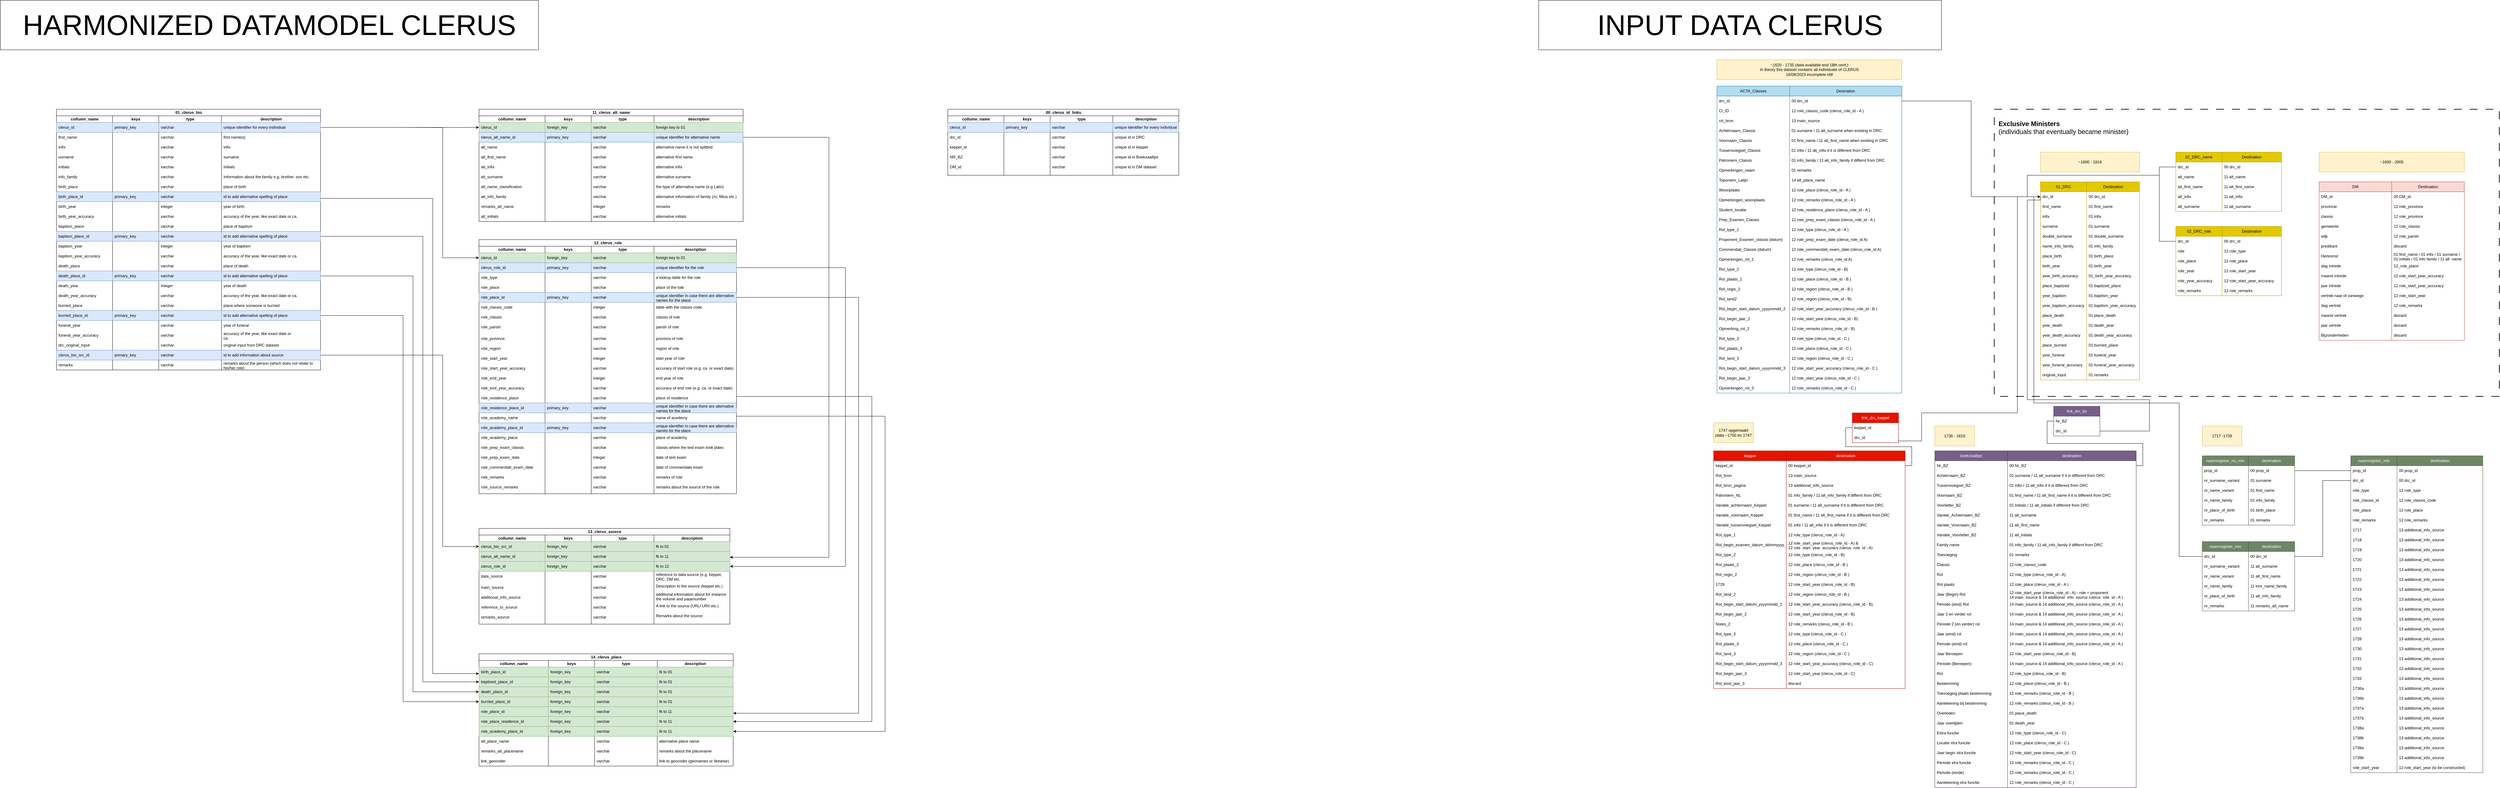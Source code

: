 <mxfile version="22.1.18" type="github">
  <diagram name="Page-1" id="c4acf3e9-155e-7222-9cf6-157b1a14988f">
    <mxGraphModel dx="7987" dy="1620" grid="1" gridSize="10" guides="1" tooltips="1" connect="1" arrows="1" fold="1" page="1" pageScale="1" pageWidth="4681" pageHeight="3300" background="none" math="0" shadow="0">
      <root>
        <mxCell id="0" />
        <mxCell id="1" parent="0" />
        <mxCell id="xJq8VJdn7wkD5GuFVw5j-2" value="&lt;div style=&quot;font-size: 20px;&quot; align=&quot;left&quot;&gt;&lt;font style=&quot;font-size: 20px;&quot;&gt;&lt;b&gt;&amp;nbsp; Exclusive Ministers&lt;br&gt;&lt;/b&gt;&lt;/font&gt;&lt;/div&gt;&lt;div style=&quot;font-size: 20px;&quot;&gt;&lt;font style=&quot;font-size: 20px;&quot;&gt;&amp;nbsp; (individuals that eventually became minister)&lt;br&gt;&lt;/font&gt;&lt;/div&gt;&lt;div style=&quot;font-size: 20px;&quot;&gt;&lt;font style=&quot;font-size: 20px;&quot;&gt;&lt;br&gt;&lt;/font&gt;&lt;/div&gt;&lt;div style=&quot;font-size: 20px;&quot;&gt;&lt;font style=&quot;font-size: 20px;&quot;&gt;&lt;br&gt;&lt;/font&gt;&lt;/div&gt;&lt;div style=&quot;font-size: 20px;&quot;&gt;&lt;font style=&quot;font-size: 20px;&quot;&gt;&lt;br&gt;&lt;/font&gt;&lt;/div&gt;&lt;div style=&quot;font-size: 20px;&quot;&gt;&lt;font style=&quot;font-size: 20px;&quot;&gt;&lt;br&gt;&lt;/font&gt;&lt;/div&gt;&lt;div style=&quot;font-size: 20px;&quot;&gt;&lt;font style=&quot;font-size: 20px;&quot;&gt;&lt;br&gt;&lt;/font&gt;&lt;/div&gt;&lt;div style=&quot;font-size: 20px;&quot;&gt;&lt;font style=&quot;font-size: 20px;&quot;&gt;&lt;br&gt;&lt;/font&gt;&lt;/div&gt;&lt;div style=&quot;font-size: 20px;&quot;&gt;&lt;font style=&quot;font-size: 20px;&quot;&gt;&lt;br&gt;&lt;/font&gt;&lt;/div&gt;&lt;div style=&quot;font-size: 20px;&quot;&gt;&lt;font style=&quot;font-size: 20px;&quot;&gt;&lt;br&gt;&lt;/font&gt;&lt;/div&gt;&lt;div style=&quot;font-size: 20px;&quot;&gt;&lt;font style=&quot;font-size: 20px;&quot;&gt;&lt;br&gt;&lt;/font&gt;&lt;/div&gt;&lt;div style=&quot;font-size: 20px;&quot;&gt;&lt;font style=&quot;font-size: 20px;&quot;&gt;&lt;br&gt;&lt;/font&gt;&lt;/div&gt;&lt;div style=&quot;font-size: 20px;&quot;&gt;&lt;font style=&quot;font-size: 20px;&quot;&gt;&lt;br&gt;&lt;/font&gt;&lt;/div&gt;&lt;div style=&quot;font-size: 20px;&quot;&gt;&lt;font style=&quot;font-size: 20px;&quot;&gt;&lt;br&gt;&lt;/font&gt;&lt;/div&gt;&lt;div style=&quot;font-size: 20px;&quot;&gt;&lt;font style=&quot;font-size: 20px;&quot;&gt;&lt;br&gt;&lt;/font&gt;&lt;/div&gt;&lt;div style=&quot;font-size: 20px;&quot;&gt;&lt;font style=&quot;font-size: 20px;&quot;&gt;&lt;br&gt;&lt;/font&gt;&lt;/div&gt;&lt;div style=&quot;font-size: 20px;&quot;&gt;&lt;font style=&quot;font-size: 20px;&quot;&gt;&lt;br&gt;&lt;/font&gt;&lt;/div&gt;&lt;div style=&quot;font-size: 20px;&quot;&gt;&lt;font style=&quot;font-size: 20px;&quot;&gt;&lt;br&gt;&lt;/font&gt;&lt;/div&gt;&lt;div style=&quot;font-size: 20px;&quot;&gt;&lt;font style=&quot;font-size: 20px;&quot;&gt;&lt;br&gt;&lt;/font&gt;&lt;/div&gt;&lt;div style=&quot;font-size: 20px;&quot;&gt;&lt;font style=&quot;font-size: 20px;&quot;&gt;&lt;br&gt;&lt;/font&gt;&lt;/div&gt;&lt;div style=&quot;font-size: 20px;&quot;&gt;&lt;font style=&quot;font-size: 20px;&quot;&gt;&lt;br&gt;&lt;/font&gt;&lt;/div&gt;&lt;div style=&quot;font-size: 20px;&quot;&gt;&lt;font style=&quot;font-size: 20px;&quot;&gt;&lt;br&gt;&lt;/font&gt;&lt;/div&gt;&lt;div style=&quot;font-size: 20px;&quot;&gt;&lt;font style=&quot;font-size: 20px;&quot;&gt;&lt;br&gt;&lt;/font&gt;&lt;/div&gt;&lt;div style=&quot;font-size: 20px;&quot;&gt;&lt;font style=&quot;font-size: 20px;&quot;&gt;&lt;br&gt;&lt;/font&gt;&lt;/div&gt;&lt;div style=&quot;font-size: 20px;&quot;&gt;&lt;font style=&quot;font-size: 20px;&quot;&gt;&lt;br&gt;&lt;/font&gt;&lt;/div&gt;&lt;div style=&quot;font-size: 20px;&quot;&gt;&lt;font style=&quot;font-size: 20px;&quot;&gt;&lt;br&gt;&lt;/font&gt;&lt;/div&gt;&lt;div style=&quot;font-size: 20px;&quot;&gt;&lt;font style=&quot;font-size: 20px;&quot;&gt;&lt;br&gt;&lt;/font&gt;&lt;/div&gt;&lt;div style=&quot;font-size: 20px;&quot;&gt;&lt;font style=&quot;font-size: 20px;&quot;&gt;&lt;br&gt;&lt;/font&gt;&lt;/div&gt;&lt;div style=&quot;font-size: 20px;&quot;&gt;&lt;font style=&quot;font-size: 20px;&quot;&gt;&lt;br&gt;&lt;/font&gt;&lt;/div&gt;&lt;div style=&quot;font-size: 20px;&quot;&gt;&lt;font style=&quot;font-size: 20px;&quot;&gt;&lt;br&gt;&lt;/font&gt;&lt;/div&gt;&lt;div style=&quot;font-size: 20px;&quot;&gt;&lt;font style=&quot;font-size: 20px;&quot;&gt;&lt;br&gt;&lt;/font&gt;&lt;/div&gt;&lt;div style=&quot;font-size: 20px;&quot;&gt;&lt;font style=&quot;font-size: 20px;&quot;&gt;&lt;br&gt;&lt;/font&gt;&lt;/div&gt;&lt;div style=&quot;font-size: 20px;&quot;&gt;&lt;font style=&quot;font-size: 20px;&quot;&gt;&lt;br&gt;&lt;/font&gt;&lt;/div&gt;&amp;nbsp;" style="rounded=0;whiteSpace=wrap;html=1;dashed=1;dashPattern=12 12;strokeWidth=2;align=left;" parent="1" vertex="1">
          <mxGeometry x="1440" y="410" width="1530" height="870" as="geometry" />
        </mxCell>
        <mxCell id="v5tH6zYExcCofQopODxD-1" value="01_DRC" style="swimlane;fontStyle=0;childLayout=stackLayout;horizontal=1;startSize=30;horizontalStack=0;resizeParent=1;resizeParentMax=0;resizeLast=0;collapsible=1;marginBottom=0;whiteSpace=wrap;html=1;fillColor=#e3c800;fontColor=#000000;strokeColor=#B09500;" parent="1" vertex="1">
          <mxGeometry x="1580" y="630" width="140" height="600" as="geometry" />
        </mxCell>
        <mxCell id="xJq8VJdn7wkD5GuFVw5j-292" style="edgeStyle=orthogonalEdgeStyle;rounded=0;orthogonalLoop=1;jettySize=auto;html=1;endArrow=none;endFill=0;" parent="v5tH6zYExcCofQopODxD-1" source="v5tH6zYExcCofQopODxD-2" edge="1">
          <mxGeometry relative="1" as="geometry">
            <mxPoint x="360" y="-20" as="targetPoint" />
            <Array as="points">
              <mxPoint x="-40" y="45" />
              <mxPoint x="-40" y="-20" />
            </Array>
          </mxGeometry>
        </mxCell>
        <mxCell id="v5tH6zYExcCofQopODxD-2" value="drc_id" style="text;strokeColor=none;fillColor=none;align=left;verticalAlign=middle;spacingLeft=4;spacingRight=4;overflow=hidden;points=[[0,0.5],[1,0.5]];portConstraint=eastwest;rotatable=0;whiteSpace=wrap;html=1;" parent="v5tH6zYExcCofQopODxD-1" vertex="1">
          <mxGeometry y="30" width="140" height="30" as="geometry" />
        </mxCell>
        <mxCell id="v5tH6zYExcCofQopODxD-5" value="first_name" style="text;strokeColor=none;fillColor=none;align=left;verticalAlign=middle;spacingLeft=4;spacingRight=4;overflow=hidden;points=[[0,0.5],[1,0.5]];portConstraint=eastwest;rotatable=0;whiteSpace=wrap;html=1;" parent="v5tH6zYExcCofQopODxD-1" vertex="1">
          <mxGeometry y="60" width="140" height="30" as="geometry" />
        </mxCell>
        <mxCell id="v5tH6zYExcCofQopODxD-8" value="infix" style="text;strokeColor=none;fillColor=none;align=left;verticalAlign=middle;spacingLeft=4;spacingRight=4;overflow=hidden;points=[[0,0.5],[1,0.5]];portConstraint=eastwest;rotatable=0;whiteSpace=wrap;html=1;" parent="v5tH6zYExcCofQopODxD-1" vertex="1">
          <mxGeometry y="90" width="140" height="30" as="geometry" />
        </mxCell>
        <mxCell id="v5tH6zYExcCofQopODxD-7" value="surname" style="text;strokeColor=none;fillColor=none;align=left;verticalAlign=middle;spacingLeft=4;spacingRight=4;overflow=hidden;points=[[0,0.5],[1,0.5]];portConstraint=eastwest;rotatable=0;whiteSpace=wrap;html=1;" parent="v5tH6zYExcCofQopODxD-1" vertex="1">
          <mxGeometry y="120" width="140" height="30" as="geometry" />
        </mxCell>
        <mxCell id="7QPDLyYBN54F9DGwP9kU-4" value="double_surname" style="text;strokeColor=none;fillColor=none;align=left;verticalAlign=middle;spacingLeft=4;spacingRight=4;overflow=hidden;points=[[0,0.5],[1,0.5]];portConstraint=eastwest;rotatable=0;whiteSpace=wrap;html=1;" parent="v5tH6zYExcCofQopODxD-1" vertex="1">
          <mxGeometry y="150" width="140" height="30" as="geometry" />
        </mxCell>
        <mxCell id="v5tH6zYExcCofQopODxD-38" value="name_info_family" style="text;strokeColor=none;fillColor=none;align=left;verticalAlign=middle;spacingLeft=4;spacingRight=4;overflow=hidden;points=[[0,0.5],[1,0.5]];portConstraint=eastwest;rotatable=0;whiteSpace=wrap;html=1;" parent="v5tH6zYExcCofQopODxD-1" vertex="1">
          <mxGeometry y="180" width="140" height="30" as="geometry" />
        </mxCell>
        <mxCell id="v5tH6zYExcCofQopODxD-6" value="place_birth" style="text;strokeColor=none;fillColor=none;align=left;verticalAlign=middle;spacingLeft=4;spacingRight=4;overflow=hidden;points=[[0,0.5],[1,0.5]];portConstraint=eastwest;rotatable=0;whiteSpace=wrap;html=1;" parent="v5tH6zYExcCofQopODxD-1" vertex="1">
          <mxGeometry y="210" width="140" height="30" as="geometry" />
        </mxCell>
        <mxCell id="v5tH6zYExcCofQopODxD-3" value="birth_year" style="text;strokeColor=none;fillColor=none;align=left;verticalAlign=middle;spacingLeft=4;spacingRight=4;overflow=hidden;points=[[0,0.5],[1,0.5]];portConstraint=eastwest;rotatable=0;whiteSpace=wrap;html=1;" parent="v5tH6zYExcCofQopODxD-1" vertex="1">
          <mxGeometry y="240" width="140" height="30" as="geometry" />
        </mxCell>
        <mxCell id="v5tH6zYExcCofQopODxD-41" value="year_birth_accuracy" style="text;strokeColor=none;fillColor=none;align=left;verticalAlign=middle;spacingLeft=4;spacingRight=4;overflow=hidden;points=[[0,0.5],[1,0.5]];portConstraint=eastwest;rotatable=0;whiteSpace=wrap;html=1;" parent="v5tH6zYExcCofQopODxD-1" vertex="1">
          <mxGeometry y="270" width="140" height="30" as="geometry" />
        </mxCell>
        <mxCell id="v5tH6zYExcCofQopODxD-4" value="place_baptized" style="text;strokeColor=none;fillColor=none;align=left;verticalAlign=middle;spacingLeft=4;spacingRight=4;overflow=hidden;points=[[0,0.5],[1,0.5]];portConstraint=eastwest;rotatable=0;whiteSpace=wrap;html=1;" parent="v5tH6zYExcCofQopODxD-1" vertex="1">
          <mxGeometry y="300" width="140" height="30" as="geometry" />
        </mxCell>
        <mxCell id="v5tH6zYExcCofQopODxD-33" value="year_baptism" style="text;strokeColor=none;fillColor=none;align=left;verticalAlign=middle;spacingLeft=4;spacingRight=4;overflow=hidden;points=[[0,0.5],[1,0.5]];portConstraint=eastwest;rotatable=0;whiteSpace=wrap;html=1;" parent="v5tH6zYExcCofQopODxD-1" vertex="1">
          <mxGeometry y="330" width="140" height="30" as="geometry" />
        </mxCell>
        <mxCell id="v5tH6zYExcCofQopODxD-42" value="year_baptism_accuracy" style="text;strokeColor=none;fillColor=none;align=left;verticalAlign=middle;spacingLeft=4;spacingRight=4;overflow=hidden;points=[[0,0.5],[1,0.5]];portConstraint=eastwest;rotatable=0;whiteSpace=wrap;html=1;" parent="v5tH6zYExcCofQopODxD-1" vertex="1">
          <mxGeometry y="360" width="140" height="30" as="geometry" />
        </mxCell>
        <mxCell id="v5tH6zYExcCofQopODxD-34" value="place_death" style="text;strokeColor=none;fillColor=none;align=left;verticalAlign=middle;spacingLeft=4;spacingRight=4;overflow=hidden;points=[[0,0.5],[1,0.5]];portConstraint=eastwest;rotatable=0;whiteSpace=wrap;html=1;" parent="v5tH6zYExcCofQopODxD-1" vertex="1">
          <mxGeometry y="390" width="140" height="30" as="geometry" />
        </mxCell>
        <mxCell id="v5tH6zYExcCofQopODxD-35" value="year_death" style="text;strokeColor=none;fillColor=none;align=left;verticalAlign=middle;spacingLeft=4;spacingRight=4;overflow=hidden;points=[[0,0.5],[1,0.5]];portConstraint=eastwest;rotatable=0;whiteSpace=wrap;html=1;" parent="v5tH6zYExcCofQopODxD-1" vertex="1">
          <mxGeometry y="420" width="140" height="30" as="geometry" />
        </mxCell>
        <mxCell id="v5tH6zYExcCofQopODxD-43" value="year_death_accuracy" style="text;strokeColor=none;fillColor=none;align=left;verticalAlign=middle;spacingLeft=4;spacingRight=4;overflow=hidden;points=[[0,0.5],[1,0.5]];portConstraint=eastwest;rotatable=0;whiteSpace=wrap;html=1;" parent="v5tH6zYExcCofQopODxD-1" vertex="1">
          <mxGeometry y="450" width="140" height="30" as="geometry" />
        </mxCell>
        <mxCell id="v5tH6zYExcCofQopODxD-36" value="place_burried" style="text;strokeColor=none;fillColor=none;align=left;verticalAlign=middle;spacingLeft=4;spacingRight=4;overflow=hidden;points=[[0,0.5],[1,0.5]];portConstraint=eastwest;rotatable=0;whiteSpace=wrap;html=1;" parent="v5tH6zYExcCofQopODxD-1" vertex="1">
          <mxGeometry y="480" width="140" height="30" as="geometry" />
        </mxCell>
        <mxCell id="v5tH6zYExcCofQopODxD-37" value="year_funeral" style="text;strokeColor=none;fillColor=none;align=left;verticalAlign=middle;spacingLeft=4;spacingRight=4;overflow=hidden;points=[[0,0.5],[1,0.5]];portConstraint=eastwest;rotatable=0;whiteSpace=wrap;html=1;" parent="v5tH6zYExcCofQopODxD-1" vertex="1">
          <mxGeometry y="510" width="140" height="30" as="geometry" />
        </mxCell>
        <mxCell id="v5tH6zYExcCofQopODxD-44" value="year_funeral_accuracy" style="text;strokeColor=none;fillColor=none;align=left;verticalAlign=middle;spacingLeft=4;spacingRight=4;overflow=hidden;points=[[0,0.5],[1,0.5]];portConstraint=eastwest;rotatable=0;whiteSpace=wrap;html=1;" parent="v5tH6zYExcCofQopODxD-1" vertex="1">
          <mxGeometry y="540" width="140" height="30" as="geometry" />
        </mxCell>
        <mxCell id="v5tH6zYExcCofQopODxD-39" value="original_input" style="text;strokeColor=none;fillColor=none;align=left;verticalAlign=middle;spacingLeft=4;spacingRight=4;overflow=hidden;points=[[0,0.5],[1,0.5]];portConstraint=eastwest;rotatable=0;whiteSpace=wrap;html=1;" parent="v5tH6zYExcCofQopODxD-1" vertex="1">
          <mxGeometry y="570" width="140" height="30" as="geometry" />
        </mxCell>
        <mxCell id="v5tH6zYExcCofQopODxD-25" value="destination" style="swimlane;fontStyle=0;childLayout=stackLayout;horizontal=1;startSize=30;horizontalStack=0;resizeParent=1;resizeParentMax=0;resizeLast=0;collapsible=1;marginBottom=0;whiteSpace=wrap;html=1;fillColor=#76608a;fontColor=#ffffff;strokeColor=#432D57;" parent="1" vertex="1">
          <mxGeometry x="1480" y="1445" width="390" height="1020" as="geometry" />
        </mxCell>
        <mxCell id="v5tH6zYExcCofQopODxD-26" value="00 Nr_BZ" style="text;strokeColor=none;fillColor=none;align=left;verticalAlign=middle;spacingLeft=4;spacingRight=4;overflow=hidden;points=[[0,0.5],[1,0.5]];portConstraint=eastwest;rotatable=0;whiteSpace=wrap;html=1;flipV=1;flipH=1;" parent="v5tH6zYExcCofQopODxD-25" vertex="1">
          <mxGeometry y="30" width="390" height="30" as="geometry" />
        </mxCell>
        <mxCell id="v5tH6zYExcCofQopODxD-27" value="01 surname / 11 alt_surname if it is different from DRC" style="text;strokeColor=none;fillColor=none;align=left;verticalAlign=middle;spacingLeft=4;spacingRight=4;overflow=hidden;points=[[0,0.5],[1,0.5]];portConstraint=eastwest;rotatable=0;whiteSpace=wrap;html=1;" parent="v5tH6zYExcCofQopODxD-25" vertex="1">
          <mxGeometry y="60" width="390" height="30" as="geometry" />
        </mxCell>
        <mxCell id="v5tH6zYExcCofQopODxD-28" value="01 infix / 11 alt_infix if it is different from DRC" style="text;strokeColor=none;fillColor=none;align=left;verticalAlign=middle;spacingLeft=4;spacingRight=4;overflow=hidden;points=[[0,0.5],[1,0.5]];portConstraint=eastwest;rotatable=0;whiteSpace=wrap;html=1;" parent="v5tH6zYExcCofQopODxD-25" vertex="1">
          <mxGeometry y="90" width="390" height="30" as="geometry" />
        </mxCell>
        <mxCell id="v5tH6zYExcCofQopODxD-29" value="01 first_name / 11 alt_first_name if it is different from DRC" style="text;strokeColor=none;fillColor=none;align=left;verticalAlign=middle;spacingLeft=4;spacingRight=4;overflow=hidden;points=[[0,0.5],[1,0.5]];portConstraint=eastwest;rotatable=0;whiteSpace=wrap;html=1;" parent="v5tH6zYExcCofQopODxD-25" vertex="1">
          <mxGeometry y="120" width="390" height="30" as="geometry" />
        </mxCell>
        <mxCell id="v5tH6zYExcCofQopODxD-30" value="01 Initials / 11 alt_initials if different from DRC" style="text;strokeColor=none;fillColor=none;align=left;verticalAlign=middle;spacingLeft=4;spacingRight=4;overflow=hidden;points=[[0,0.5],[1,0.5]];portConstraint=eastwest;rotatable=0;whiteSpace=wrap;html=1;" parent="v5tH6zYExcCofQopODxD-25" vertex="1">
          <mxGeometry y="150" width="390" height="30" as="geometry" />
        </mxCell>
        <mxCell id="v5tH6zYExcCofQopODxD-31" value="11 alt_surname " style="text;strokeColor=none;fillColor=none;align=left;verticalAlign=middle;spacingLeft=4;spacingRight=4;overflow=hidden;points=[[0,0.5],[1,0.5]];portConstraint=eastwest;rotatable=0;whiteSpace=wrap;html=1;" parent="v5tH6zYExcCofQopODxD-25" vertex="1">
          <mxGeometry y="180" width="390" height="30" as="geometry" />
        </mxCell>
        <mxCell id="v5tH6zYExcCofQopODxD-32" value="11 alt_first_name" style="text;strokeColor=none;fillColor=none;align=left;verticalAlign=middle;spacingLeft=4;spacingRight=4;overflow=hidden;points=[[0,0.5],[1,0.5]];portConstraint=eastwest;rotatable=0;whiteSpace=wrap;html=1;" parent="v5tH6zYExcCofQopODxD-25" vertex="1">
          <mxGeometry y="210" width="390" height="30" as="geometry" />
        </mxCell>
        <mxCell id="v5tH6zYExcCofQopODxD-86" value="11 alt_initials " style="text;strokeColor=none;fillColor=none;align=left;verticalAlign=middle;spacingLeft=4;spacingRight=4;overflow=hidden;points=[[0,0.5],[1,0.5]];portConstraint=eastwest;rotatable=0;whiteSpace=wrap;html=1;" parent="v5tH6zYExcCofQopODxD-25" vertex="1">
          <mxGeometry y="240" width="390" height="30" as="geometry" />
        </mxCell>
        <mxCell id="v5tH6zYExcCofQopODxD-85" value="01 info_family /&amp;nbsp;11 alt_info_family if differnt from DRC" style="text;strokeColor=none;fillColor=none;align=left;verticalAlign=middle;spacingLeft=4;spacingRight=4;overflow=hidden;points=[[0,0.5],[1,0.5]];portConstraint=eastwest;rotatable=0;whiteSpace=wrap;html=1;" parent="v5tH6zYExcCofQopODxD-25" vertex="1">
          <mxGeometry y="270" width="390" height="30" as="geometry" />
        </mxCell>
        <mxCell id="v5tH6zYExcCofQopODxD-84" value="01 remarks" style="text;strokeColor=none;fillColor=none;align=left;verticalAlign=middle;spacingLeft=4;spacingRight=4;overflow=hidden;points=[[0,0.5],[1,0.5]];portConstraint=eastwest;rotatable=0;whiteSpace=wrap;html=1;" parent="v5tH6zYExcCofQopODxD-25" vertex="1">
          <mxGeometry y="300" width="390" height="30" as="geometry" />
        </mxCell>
        <mxCell id="v5tH6zYExcCofQopODxD-83" value="12 role_classis_code" style="text;strokeColor=none;fillColor=none;align=left;verticalAlign=middle;spacingLeft=4;spacingRight=4;overflow=hidden;points=[[0,0.5],[1,0.5]];portConstraint=eastwest;rotatable=0;whiteSpace=wrap;html=1;" parent="v5tH6zYExcCofQopODxD-25" vertex="1">
          <mxGeometry y="330" width="390" height="30" as="geometry" />
        </mxCell>
        <mxCell id="v5tH6zYExcCofQopODxD-82" value="12 role_type (clerus_role_id - A)" style="text;strokeColor=none;fillColor=none;align=left;verticalAlign=middle;spacingLeft=4;spacingRight=4;overflow=hidden;points=[[0,0.5],[1,0.5]];portConstraint=eastwest;rotatable=0;whiteSpace=wrap;html=1;" parent="v5tH6zYExcCofQopODxD-25" vertex="1">
          <mxGeometry y="360" width="390" height="30" as="geometry" />
        </mxCell>
        <mxCell id="v5tH6zYExcCofQopODxD-81" value="12 role_place (clerus_role_id - A )" style="text;strokeColor=none;fillColor=none;align=left;verticalAlign=middle;spacingLeft=4;spacingRight=4;overflow=hidden;points=[[0,0.5],[1,0.5]];portConstraint=eastwest;rotatable=0;whiteSpace=wrap;html=1;" parent="v5tH6zYExcCofQopODxD-25" vertex="1">
          <mxGeometry y="390" width="390" height="30" as="geometry" />
        </mxCell>
        <mxCell id="v5tH6zYExcCofQopODxD-80" value="&lt;div&gt;12 role_start_year (clerus_role_id - A) - role = proponent &lt;br&gt;&lt;/div&gt;&lt;div&gt;14 main_source &amp;amp;&amp;nbsp;14 additional_info_source  (clerus_role_id - A )&lt;/div&gt;" style="text;strokeColor=none;fillColor=none;align=left;verticalAlign=middle;spacingLeft=4;spacingRight=4;overflow=hidden;points=[[0,0.5],[1,0.5]];portConstraint=eastwest;rotatable=0;whiteSpace=wrap;html=1;" parent="v5tH6zYExcCofQopODxD-25" vertex="1">
          <mxGeometry y="420" width="390" height="30" as="geometry" />
        </mxCell>
        <mxCell id="v5tH6zYExcCofQopODxD-102" value="14 main_source &amp;amp;&amp;nbsp;14 additional_info_source  (clerus_role_id - A )" style="text;strokeColor=none;fillColor=none;align=left;verticalAlign=middle;spacingLeft=4;spacingRight=4;overflow=hidden;points=[[0,0.5],[1,0.5]];portConstraint=eastwest;rotatable=0;whiteSpace=wrap;html=1;" parent="v5tH6zYExcCofQopODxD-25" vertex="1">
          <mxGeometry y="450" width="390" height="30" as="geometry" />
        </mxCell>
        <mxCell id="v5tH6zYExcCofQopODxD-113" value="14 main_source &amp;amp;&amp;nbsp;14 additional_info_source  (clerus_role_id - A )" style="text;strokeColor=none;fillColor=none;align=left;verticalAlign=middle;spacingLeft=4;spacingRight=4;overflow=hidden;points=[[0,0.5],[1,0.5]];portConstraint=eastwest;rotatable=0;whiteSpace=wrap;html=1;" parent="v5tH6zYExcCofQopODxD-25" vertex="1">
          <mxGeometry y="480" width="390" height="30" as="geometry" />
        </mxCell>
        <mxCell id="v5tH6zYExcCofQopODxD-112" value="14 main_source &amp;amp;&amp;nbsp;14 additional_info_source  (clerus_role_id - A )" style="text;strokeColor=none;fillColor=none;align=left;verticalAlign=middle;spacingLeft=4;spacingRight=4;overflow=hidden;points=[[0,0.5],[1,0.5]];portConstraint=eastwest;rotatable=0;whiteSpace=wrap;html=1;" parent="v5tH6zYExcCofQopODxD-25" vertex="1">
          <mxGeometry y="510" width="390" height="30" as="geometry" />
        </mxCell>
        <mxCell id="v5tH6zYExcCofQopODxD-111" value="14 main_source &amp;amp;&amp;nbsp;14 additional_info_source  (clerus_role_id - A )" style="text;strokeColor=none;fillColor=none;align=left;verticalAlign=middle;spacingLeft=4;spacingRight=4;overflow=hidden;points=[[0,0.5],[1,0.5]];portConstraint=eastwest;rotatable=0;whiteSpace=wrap;html=1;" parent="v5tH6zYExcCofQopODxD-25" vertex="1">
          <mxGeometry y="540" width="390" height="30" as="geometry" />
        </mxCell>
        <mxCell id="v5tH6zYExcCofQopODxD-110" value="14 main_source &amp;amp;&amp;nbsp;14 additional_info_source  (clerus_role_id - A )" style="text;strokeColor=none;fillColor=none;align=left;verticalAlign=middle;spacingLeft=4;spacingRight=4;overflow=hidden;points=[[0,0.5],[1,0.5]];portConstraint=eastwest;rotatable=0;whiteSpace=wrap;html=1;" parent="v5tH6zYExcCofQopODxD-25" vertex="1">
          <mxGeometry y="570" width="390" height="30" as="geometry" />
        </mxCell>
        <mxCell id="v5tH6zYExcCofQopODxD-109" value="12 role_start_year (clerus_role_id - B)&amp;nbsp; " style="text;strokeColor=none;fillColor=none;align=left;verticalAlign=middle;spacingLeft=4;spacingRight=4;overflow=hidden;points=[[0,0.5],[1,0.5]];portConstraint=eastwest;rotatable=0;whiteSpace=wrap;html=1;" parent="v5tH6zYExcCofQopODxD-25" vertex="1">
          <mxGeometry y="600" width="390" height="30" as="geometry" />
        </mxCell>
        <mxCell id="v5tH6zYExcCofQopODxD-108" value="14 main_source &amp;amp;&amp;nbsp;14 additional_info_source  (clerus_role_id - A )" style="text;strokeColor=none;fillColor=none;align=left;verticalAlign=middle;spacingLeft=4;spacingRight=4;overflow=hidden;points=[[0,0.5],[1,0.5]];portConstraint=eastwest;rotatable=0;whiteSpace=wrap;html=1;" parent="v5tH6zYExcCofQopODxD-25" vertex="1">
          <mxGeometry y="630" width="390" height="30" as="geometry" />
        </mxCell>
        <mxCell id="v5tH6zYExcCofQopODxD-107" value="12 role_type (clerus_role_id - B)" style="text;strokeColor=none;fillColor=none;align=left;verticalAlign=middle;spacingLeft=4;spacingRight=4;overflow=hidden;points=[[0,0.5],[1,0.5]];portConstraint=eastwest;rotatable=0;whiteSpace=wrap;html=1;" parent="v5tH6zYExcCofQopODxD-25" vertex="1">
          <mxGeometry y="660" width="390" height="30" as="geometry" />
        </mxCell>
        <mxCell id="v5tH6zYExcCofQopODxD-106" value="12 role_place (clerus_role_id - B )" style="text;strokeColor=none;fillColor=none;align=left;verticalAlign=middle;spacingLeft=4;spacingRight=4;overflow=hidden;points=[[0,0.5],[1,0.5]];portConstraint=eastwest;rotatable=0;whiteSpace=wrap;html=1;" parent="v5tH6zYExcCofQopODxD-25" vertex="1">
          <mxGeometry y="690" width="390" height="30" as="geometry" />
        </mxCell>
        <mxCell id="v5tH6zYExcCofQopODxD-105" value="12 role_remarks (clerus_role_id - B )" style="text;strokeColor=none;fillColor=none;align=left;verticalAlign=middle;spacingLeft=4;spacingRight=4;overflow=hidden;points=[[0,0.5],[1,0.5]];portConstraint=eastwest;rotatable=0;whiteSpace=wrap;html=1;" parent="v5tH6zYExcCofQopODxD-25" vertex="1">
          <mxGeometry y="720" width="390" height="30" as="geometry" />
        </mxCell>
        <mxCell id="v5tH6zYExcCofQopODxD-104" value="12 role_remarks (clerus_role_id - B )" style="text;strokeColor=none;fillColor=none;align=left;verticalAlign=middle;spacingLeft=4;spacingRight=4;overflow=hidden;points=[[0,0.5],[1,0.5]];portConstraint=eastwest;rotatable=0;whiteSpace=wrap;html=1;" parent="v5tH6zYExcCofQopODxD-25" vertex="1">
          <mxGeometry y="750" width="390" height="30" as="geometry" />
        </mxCell>
        <mxCell id="v5tH6zYExcCofQopODxD-118" value="01 place_death" style="text;strokeColor=none;fillColor=none;align=left;verticalAlign=middle;spacingLeft=4;spacingRight=4;overflow=hidden;points=[[0,0.5],[1,0.5]];portConstraint=eastwest;rotatable=0;whiteSpace=wrap;html=1;" parent="v5tH6zYExcCofQopODxD-25" vertex="1">
          <mxGeometry y="780" width="390" height="30" as="geometry" />
        </mxCell>
        <mxCell id="v5tH6zYExcCofQopODxD-117" value="01 death_year" style="text;strokeColor=none;fillColor=none;align=left;verticalAlign=middle;spacingLeft=4;spacingRight=4;overflow=hidden;points=[[0,0.5],[1,0.5]];portConstraint=eastwest;rotatable=0;whiteSpace=wrap;html=1;" parent="v5tH6zYExcCofQopODxD-25" vertex="1">
          <mxGeometry y="810" width="390" height="30" as="geometry" />
        </mxCell>
        <mxCell id="v5tH6zYExcCofQopODxD-116" value="12 role_type (clerus_role_id - C)" style="text;strokeColor=none;fillColor=none;align=left;verticalAlign=middle;spacingLeft=4;spacingRight=4;overflow=hidden;points=[[0,0.5],[1,0.5]];portConstraint=eastwest;rotatable=0;whiteSpace=wrap;html=1;" parent="v5tH6zYExcCofQopODxD-25" vertex="1">
          <mxGeometry y="840" width="390" height="30" as="geometry" />
        </mxCell>
        <mxCell id="v5tH6zYExcCofQopODxD-115" value="12 role_place (clerus_role_id - C )" style="text;strokeColor=none;fillColor=none;align=left;verticalAlign=middle;spacingLeft=4;spacingRight=4;overflow=hidden;points=[[0,0.5],[1,0.5]];portConstraint=eastwest;rotatable=0;whiteSpace=wrap;html=1;" parent="v5tH6zYExcCofQopODxD-25" vertex="1">
          <mxGeometry y="870" width="390" height="30" as="geometry" />
        </mxCell>
        <mxCell id="v5tH6zYExcCofQopODxD-114" value="12 role_start_year (clerus_role_id - C)" style="text;strokeColor=none;fillColor=none;align=left;verticalAlign=middle;spacingLeft=4;spacingRight=4;overflow=hidden;points=[[0,0.5],[1,0.5]];portConstraint=eastwest;rotatable=0;whiteSpace=wrap;html=1;" parent="v5tH6zYExcCofQopODxD-25" vertex="1">
          <mxGeometry y="900" width="390" height="30" as="geometry" />
        </mxCell>
        <mxCell id="v5tH6zYExcCofQopODxD-103" value="12 role_remarks (clerus_role_id - C )" style="text;strokeColor=none;fillColor=none;align=left;verticalAlign=middle;spacingLeft=4;spacingRight=4;overflow=hidden;points=[[0,0.5],[1,0.5]];portConstraint=eastwest;rotatable=0;whiteSpace=wrap;html=1;" parent="v5tH6zYExcCofQopODxD-25" vertex="1">
          <mxGeometry y="930" width="390" height="30" as="geometry" />
        </mxCell>
        <mxCell id="v5tH6zYExcCofQopODxD-120" value="12 role_remarks (clerus_role_id - C )" style="text;strokeColor=none;fillColor=none;align=left;verticalAlign=middle;spacingLeft=4;spacingRight=4;overflow=hidden;points=[[0,0.5],[1,0.5]];portConstraint=eastwest;rotatable=0;whiteSpace=wrap;html=1;" parent="v5tH6zYExcCofQopODxD-25" vertex="1">
          <mxGeometry y="960" width="390" height="30" as="geometry" />
        </mxCell>
        <mxCell id="v5tH6zYExcCofQopODxD-119" value="12 role_remarks (clerus_role_id - C )" style="text;strokeColor=none;fillColor=none;align=left;verticalAlign=middle;spacingLeft=4;spacingRight=4;overflow=hidden;points=[[0,0.5],[1,0.5]];portConstraint=eastwest;rotatable=0;whiteSpace=wrap;html=1;" parent="v5tH6zYExcCofQopODxD-25" vertex="1">
          <mxGeometry y="990" width="390" height="30" as="geometry" />
        </mxCell>
        <mxCell id="v5tH6zYExcCofQopODxD-45" value="02_DRC_name" style="swimlane;fontStyle=0;childLayout=stackLayout;horizontal=1;startSize=30;horizontalStack=0;resizeParent=1;resizeParentMax=0;resizeLast=0;collapsible=1;marginBottom=0;whiteSpace=wrap;html=1;fillColor=#e3c800;fontColor=#000000;strokeColor=#B09500;" parent="1" vertex="1">
          <mxGeometry x="1990" y="540" width="140" height="180" as="geometry" />
        </mxCell>
        <mxCell id="v5tH6zYExcCofQopODxD-46" value="drc_id" style="text;strokeColor=none;fillColor=none;align=left;verticalAlign=middle;spacingLeft=4;spacingRight=4;overflow=hidden;points=[[0,0.5],[1,0.5]];portConstraint=eastwest;rotatable=0;whiteSpace=wrap;html=1;" parent="v5tH6zYExcCofQopODxD-45" vertex="1">
          <mxGeometry y="30" width="140" height="30" as="geometry" />
        </mxCell>
        <mxCell id="06i2pUNaTt7zVlCuUhyh-1" value="alt_name" style="text;strokeColor=none;fillColor=none;align=left;verticalAlign=middle;spacingLeft=4;spacingRight=4;overflow=hidden;points=[[0,0.5],[1,0.5]];portConstraint=eastwest;rotatable=0;whiteSpace=wrap;html=1;" parent="v5tH6zYExcCofQopODxD-45" vertex="1">
          <mxGeometry y="60" width="140" height="30" as="geometry" />
        </mxCell>
        <mxCell id="06i2pUNaTt7zVlCuUhyh-2" value="alt_first_name" style="text;strokeColor=none;fillColor=none;align=left;verticalAlign=middle;spacingLeft=4;spacingRight=4;overflow=hidden;points=[[0,0.5],[1,0.5]];portConstraint=eastwest;rotatable=0;whiteSpace=wrap;html=1;" parent="v5tH6zYExcCofQopODxD-45" vertex="1">
          <mxGeometry y="90" width="140" height="30" as="geometry" />
        </mxCell>
        <mxCell id="06i2pUNaTt7zVlCuUhyh-3" value="alt_infix" style="text;strokeColor=none;fillColor=none;align=left;verticalAlign=middle;spacingLeft=4;spacingRight=4;overflow=hidden;points=[[0,0.5],[1,0.5]];portConstraint=eastwest;rotatable=0;whiteSpace=wrap;html=1;" parent="v5tH6zYExcCofQopODxD-45" vertex="1">
          <mxGeometry y="120" width="140" height="30" as="geometry" />
        </mxCell>
        <mxCell id="06i2pUNaTt7zVlCuUhyh-4" value="alt_surname" style="text;strokeColor=none;fillColor=none;align=left;verticalAlign=middle;spacingLeft=4;spacingRight=4;overflow=hidden;points=[[0,0.5],[1,0.5]];portConstraint=eastwest;rotatable=0;whiteSpace=wrap;html=1;" parent="v5tH6zYExcCofQopODxD-45" vertex="1">
          <mxGeometry y="150" width="140" height="30" as="geometry" />
        </mxCell>
        <mxCell id="v5tH6zYExcCofQopODxD-69" value="02_DRC_role" style="swimlane;fontStyle=0;childLayout=stackLayout;horizontal=1;startSize=30;horizontalStack=0;resizeParent=1;resizeParentMax=0;resizeLast=0;collapsible=1;marginBottom=0;whiteSpace=wrap;html=1;fillColor=#e3c800;fontColor=#000000;strokeColor=#B09500;" parent="1" vertex="1">
          <mxGeometry x="1990" y="765" width="140" height="210" as="geometry" />
        </mxCell>
        <mxCell id="v5tH6zYExcCofQopODxD-70" value="drc_id" style="text;strokeColor=none;fillColor=none;align=left;verticalAlign=middle;spacingLeft=4;spacingRight=4;overflow=hidden;points=[[0,0.5],[1,0.5]];portConstraint=eastwest;rotatable=0;whiteSpace=wrap;html=1;" parent="v5tH6zYExcCofQopODxD-69" vertex="1">
          <mxGeometry y="30" width="140" height="30" as="geometry" />
        </mxCell>
        <mxCell id="v5tH6zYExcCofQopODxD-71" value="role" style="text;strokeColor=none;fillColor=none;align=left;verticalAlign=middle;spacingLeft=4;spacingRight=4;overflow=hidden;points=[[0,0.5],[1,0.5]];portConstraint=eastwest;rotatable=0;whiteSpace=wrap;html=1;" parent="v5tH6zYExcCofQopODxD-69" vertex="1">
          <mxGeometry y="60" width="140" height="30" as="geometry" />
        </mxCell>
        <mxCell id="v5tH6zYExcCofQopODxD-72" value="role_place" style="text;strokeColor=none;fillColor=none;align=left;verticalAlign=middle;spacingLeft=4;spacingRight=4;overflow=hidden;points=[[0,0.5],[1,0.5]];portConstraint=eastwest;rotatable=0;whiteSpace=wrap;html=1;" parent="v5tH6zYExcCofQopODxD-69" vertex="1">
          <mxGeometry y="90" width="140" height="30" as="geometry" />
        </mxCell>
        <mxCell id="v5tH6zYExcCofQopODxD-73" value="role_year" style="text;strokeColor=none;fillColor=none;align=left;verticalAlign=middle;spacingLeft=4;spacingRight=4;overflow=hidden;points=[[0,0.5],[1,0.5]];portConstraint=eastwest;rotatable=0;whiteSpace=wrap;html=1;" parent="v5tH6zYExcCofQopODxD-69" vertex="1">
          <mxGeometry y="120" width="140" height="30" as="geometry" />
        </mxCell>
        <mxCell id="v5tH6zYExcCofQopODxD-74" value="role_year_accuracy" style="text;strokeColor=none;fillColor=none;align=left;verticalAlign=middle;spacingLeft=4;spacingRight=4;overflow=hidden;points=[[0,0.5],[1,0.5]];portConstraint=eastwest;rotatable=0;whiteSpace=wrap;html=1;" parent="v5tH6zYExcCofQopODxD-69" vertex="1">
          <mxGeometry y="150" width="140" height="30" as="geometry" />
        </mxCell>
        <mxCell id="v5tH6zYExcCofQopODxD-75" value="role_remarks" style="text;strokeColor=none;fillColor=none;align=left;verticalAlign=middle;spacingLeft=4;spacingRight=4;overflow=hidden;points=[[0,0.5],[1,0.5]];portConstraint=eastwest;rotatable=0;whiteSpace=wrap;html=1;" parent="v5tH6zYExcCofQopODxD-69" vertex="1">
          <mxGeometry y="180" width="140" height="30" as="geometry" />
        </mxCell>
        <mxCell id="v5tH6zYExcCofQopODxD-87" value="DM" style="swimlane;fontStyle=0;childLayout=stackLayout;horizontal=1;startSize=30;horizontalStack=0;resizeParent=1;resizeParentMax=0;resizeLast=0;collapsible=1;marginBottom=0;whiteSpace=wrap;html=1;fillColor=#fad9d5;strokeColor=#ae4132;" parent="1" vertex="1">
          <mxGeometry x="2424" y="630" width="220" height="480" as="geometry" />
        </mxCell>
        <mxCell id="AG2McBLE8GteRgOnOXGc-89" value="DM_id" style="text;strokeColor=none;fillColor=none;align=left;verticalAlign=middle;spacingLeft=4;spacingRight=4;overflow=hidden;points=[[0,0.5],[1,0.5]];portConstraint=eastwest;rotatable=0;whiteSpace=wrap;html=1;" parent="v5tH6zYExcCofQopODxD-87" vertex="1">
          <mxGeometry y="30" width="220" height="30" as="geometry" />
        </mxCell>
        <mxCell id="v5tH6zYExcCofQopODxD-88" value="provincie" style="text;strokeColor=none;fillColor=none;align=left;verticalAlign=middle;spacingLeft=4;spacingRight=4;overflow=hidden;points=[[0,0.5],[1,0.5]];portConstraint=eastwest;rotatable=0;whiteSpace=wrap;html=1;" parent="v5tH6zYExcCofQopODxD-87" vertex="1">
          <mxGeometry y="60" width="220" height="30" as="geometry" />
        </mxCell>
        <mxCell id="v5tH6zYExcCofQopODxD-89" value="classis" style="text;strokeColor=none;fillColor=none;align=left;verticalAlign=middle;spacingLeft=4;spacingRight=4;overflow=hidden;points=[[0,0.5],[1,0.5]];portConstraint=eastwest;rotatable=0;whiteSpace=wrap;html=1;" parent="v5tH6zYExcCofQopODxD-87" vertex="1">
          <mxGeometry y="90" width="220" height="30" as="geometry" />
        </mxCell>
        <mxCell id="v5tH6zYExcCofQopODxD-90" value="gemeente" style="text;strokeColor=none;fillColor=none;align=left;verticalAlign=middle;spacingLeft=4;spacingRight=4;overflow=hidden;points=[[0,0.5],[1,0.5]];portConstraint=eastwest;rotatable=0;whiteSpace=wrap;html=1;" parent="v5tH6zYExcCofQopODxD-87" vertex="1">
          <mxGeometry y="120" width="220" height="30" as="geometry" />
        </mxCell>
        <mxCell id="v5tH6zYExcCofQopODxD-91" value="wijk" style="text;strokeColor=none;fillColor=none;align=left;verticalAlign=middle;spacingLeft=4;spacingRight=4;overflow=hidden;points=[[0,0.5],[1,0.5]];portConstraint=eastwest;rotatable=0;whiteSpace=wrap;html=1;" parent="v5tH6zYExcCofQopODxD-87" vertex="1">
          <mxGeometry y="150" width="220" height="30" as="geometry" />
        </mxCell>
        <mxCell id="v5tH6zYExcCofQopODxD-92" value="predikant" style="text;strokeColor=none;fillColor=none;align=left;verticalAlign=middle;spacingLeft=4;spacingRight=4;overflow=hidden;points=[[0,0.5],[1,0.5]];portConstraint=eastwest;rotatable=0;whiteSpace=wrap;html=1;" parent="v5tH6zYExcCofQopODxD-87" vertex="1">
          <mxGeometry y="180" width="220" height="30" as="geometry" />
        </mxCell>
        <mxCell id="v5tH6zYExcCofQopODxD-93" value="Herkomst" style="text;strokeColor=none;fillColor=none;align=left;verticalAlign=middle;spacingLeft=4;spacingRight=4;overflow=hidden;points=[[0,0.5],[1,0.5]];portConstraint=eastwest;rotatable=0;whiteSpace=wrap;html=1;" parent="v5tH6zYExcCofQopODxD-87" vertex="1">
          <mxGeometry y="210" width="220" height="30" as="geometry" />
        </mxCell>
        <mxCell id="v5tH6zYExcCofQopODxD-94" value="dag intrede" style="text;strokeColor=none;fillColor=none;align=left;verticalAlign=middle;spacingLeft=4;spacingRight=4;overflow=hidden;points=[[0,0.5],[1,0.5]];portConstraint=eastwest;rotatable=0;whiteSpace=wrap;html=1;" parent="v5tH6zYExcCofQopODxD-87" vertex="1">
          <mxGeometry y="240" width="220" height="30" as="geometry" />
        </mxCell>
        <mxCell id="v5tH6zYExcCofQopODxD-95" value="maand intrede" style="text;strokeColor=none;fillColor=none;align=left;verticalAlign=middle;spacingLeft=4;spacingRight=4;overflow=hidden;points=[[0,0.5],[1,0.5]];portConstraint=eastwest;rotatable=0;whiteSpace=wrap;html=1;" parent="v5tH6zYExcCofQopODxD-87" vertex="1">
          <mxGeometry y="270" width="220" height="30" as="geometry" />
        </mxCell>
        <mxCell id="v5tH6zYExcCofQopODxD-96" value="jaar intrede" style="text;strokeColor=none;fillColor=none;align=left;verticalAlign=middle;spacingLeft=4;spacingRight=4;overflow=hidden;points=[[0,0.5],[1,0.5]];portConstraint=eastwest;rotatable=0;whiteSpace=wrap;html=1;" parent="v5tH6zYExcCofQopODxD-87" vertex="1">
          <mxGeometry y="300" width="220" height="30" as="geometry" />
        </mxCell>
        <mxCell id="v5tH6zYExcCofQopODxD-97" value="vertrek naar of vanwege" style="text;strokeColor=none;fillColor=none;align=left;verticalAlign=middle;spacingLeft=4;spacingRight=4;overflow=hidden;points=[[0,0.5],[1,0.5]];portConstraint=eastwest;rotatable=0;whiteSpace=wrap;html=1;" parent="v5tH6zYExcCofQopODxD-87" vertex="1">
          <mxGeometry y="330" width="220" height="30" as="geometry" />
        </mxCell>
        <mxCell id="v5tH6zYExcCofQopODxD-98" value="dag vertrek" style="text;strokeColor=none;fillColor=none;align=left;verticalAlign=middle;spacingLeft=4;spacingRight=4;overflow=hidden;points=[[0,0.5],[1,0.5]];portConstraint=eastwest;rotatable=0;whiteSpace=wrap;html=1;" parent="v5tH6zYExcCofQopODxD-87" vertex="1">
          <mxGeometry y="360" width="220" height="30" as="geometry" />
        </mxCell>
        <mxCell id="v5tH6zYExcCofQopODxD-99" value="maand vertrek" style="text;strokeColor=none;fillColor=none;align=left;verticalAlign=middle;spacingLeft=4;spacingRight=4;overflow=hidden;points=[[0,0.5],[1,0.5]];portConstraint=eastwest;rotatable=0;whiteSpace=wrap;html=1;" parent="v5tH6zYExcCofQopODxD-87" vertex="1">
          <mxGeometry y="390" width="220" height="30" as="geometry" />
        </mxCell>
        <mxCell id="v5tH6zYExcCofQopODxD-100" value="jaar vertrek" style="text;strokeColor=none;fillColor=none;align=left;verticalAlign=middle;spacingLeft=4;spacingRight=4;overflow=hidden;points=[[0,0.5],[1,0.5]];portConstraint=eastwest;rotatable=0;whiteSpace=wrap;html=1;" parent="v5tH6zYExcCofQopODxD-87" vertex="1">
          <mxGeometry y="420" width="220" height="30" as="geometry" />
        </mxCell>
        <mxCell id="v5tH6zYExcCofQopODxD-101" value="Bijzonderheden" style="text;strokeColor=none;fillColor=none;align=left;verticalAlign=middle;spacingLeft=4;spacingRight=4;overflow=hidden;points=[[0,0.5],[1,0.5]];portConstraint=eastwest;rotatable=0;whiteSpace=wrap;html=1;" parent="v5tH6zYExcCofQopODxD-87" vertex="1">
          <mxGeometry y="450" width="220" height="30" as="geometry" />
        </mxCell>
        <mxCell id="t8jxFMlalKWOaSQotO5f-1" value="destination" style="swimlane;fontStyle=0;childLayout=stackLayout;horizontal=1;startSize=30;horizontalStack=0;resizeParent=1;resizeParentMax=0;resizeLast=0;collapsible=1;marginBottom=0;whiteSpace=wrap;html=1;fillColor=#e51400;strokeColor=#B20000;fontColor=#ffffff;" parent="1" vertex="1">
          <mxGeometry x="810" y="1445" width="360" height="720" as="geometry" />
        </mxCell>
        <mxCell id="t8jxFMlalKWOaSQotO5f-2" value="00 keppel_id" style="text;strokeColor=none;fillColor=none;align=left;verticalAlign=middle;spacingLeft=4;spacingRight=4;overflow=hidden;points=[[0,0.5],[1,0.5]];portConstraint=eastwest;rotatable=0;whiteSpace=wrap;html=1;" parent="t8jxFMlalKWOaSQotO5f-1" vertex="1">
          <mxGeometry y="30" width="360" height="30" as="geometry" />
        </mxCell>
        <mxCell id="t8jxFMlalKWOaSQotO5f-3" value="13 main_source" style="text;strokeColor=none;fillColor=none;align=left;verticalAlign=middle;spacingLeft=4;spacingRight=4;overflow=hidden;points=[[0,0.5],[1,0.5]];portConstraint=eastwest;rotatable=0;whiteSpace=wrap;html=1;" parent="t8jxFMlalKWOaSQotO5f-1" vertex="1">
          <mxGeometry y="60" width="360" height="30" as="geometry" />
        </mxCell>
        <mxCell id="t8jxFMlalKWOaSQotO5f-4" value="13 additional_info_source" style="text;strokeColor=none;fillColor=none;align=left;verticalAlign=middle;spacingLeft=4;spacingRight=4;overflow=hidden;points=[[0,0.5],[1,0.5]];portConstraint=eastwest;rotatable=0;whiteSpace=wrap;html=1;" parent="t8jxFMlalKWOaSQotO5f-1" vertex="1">
          <mxGeometry y="90" width="360" height="30" as="geometry" />
        </mxCell>
        <mxCell id="t8jxFMlalKWOaSQotO5f-5" value="01 info_family /&amp;nbsp;11 alt_info_family if differnt from DRC" style="text;strokeColor=none;fillColor=none;align=left;verticalAlign=middle;spacingLeft=4;spacingRight=4;overflow=hidden;points=[[0,0.5],[1,0.5]];portConstraint=eastwest;rotatable=0;whiteSpace=wrap;html=1;" parent="t8jxFMlalKWOaSQotO5f-1" vertex="1">
          <mxGeometry y="120" width="360" height="30" as="geometry" />
        </mxCell>
        <mxCell id="t8jxFMlalKWOaSQotO5f-6" value="01 surname / 11 alt_surname if it is different from DRC" style="text;strokeColor=none;fillColor=none;align=left;verticalAlign=middle;spacingLeft=4;spacingRight=4;overflow=hidden;points=[[0,0.5],[1,0.5]];portConstraint=eastwest;rotatable=0;whiteSpace=wrap;html=1;" parent="t8jxFMlalKWOaSQotO5f-1" vertex="1">
          <mxGeometry y="150" width="360" height="30" as="geometry" />
        </mxCell>
        <mxCell id="t8jxFMlalKWOaSQotO5f-7" value="01 first_name / 11 alt_first_name if it is different from DRC" style="text;strokeColor=none;fillColor=none;align=left;verticalAlign=middle;spacingLeft=4;spacingRight=4;overflow=hidden;points=[[0,0.5],[1,0.5]];portConstraint=eastwest;rotatable=0;whiteSpace=wrap;html=1;" parent="t8jxFMlalKWOaSQotO5f-1" vertex="1">
          <mxGeometry y="180" width="360" height="30" as="geometry" />
        </mxCell>
        <mxCell id="t8jxFMlalKWOaSQotO5f-8" value="01 infix / 11 alt_infix if it is different from DRC" style="text;strokeColor=none;fillColor=none;align=left;verticalAlign=middle;spacingLeft=4;spacingRight=4;overflow=hidden;points=[[0,0.5],[1,0.5]];portConstraint=eastwest;rotatable=0;whiteSpace=wrap;html=1;" parent="t8jxFMlalKWOaSQotO5f-1" vertex="1">
          <mxGeometry y="210" width="360" height="30" as="geometry" />
        </mxCell>
        <mxCell id="t8jxFMlalKWOaSQotO5f-9" value="12 role_type (clerus_role_id - A)" style="text;strokeColor=none;fillColor=none;align=left;verticalAlign=middle;spacingLeft=4;spacingRight=4;overflow=hidden;points=[[0,0.5],[1,0.5]];portConstraint=eastwest;rotatable=0;whiteSpace=wrap;html=1;" parent="t8jxFMlalKWOaSQotO5f-1" vertex="1">
          <mxGeometry y="240" width="360" height="30" as="geometry" />
        </mxCell>
        <mxCell id="t8jxFMlalKWOaSQotO5f-10" value="&lt;div&gt;12 role_start_year (clerus_role_id - A) &amp;amp; &lt;br&gt;&lt;/div&gt;&lt;div&gt;12 role_start_year_accuracy (clerus_role_id - A) &lt;/div&gt;" style="text;strokeColor=none;fillColor=none;align=left;verticalAlign=middle;spacingLeft=4;spacingRight=4;overflow=hidden;points=[[0,0.5],[1,0.5]];portConstraint=eastwest;rotatable=0;whiteSpace=wrap;html=1;" parent="t8jxFMlalKWOaSQotO5f-1" vertex="1">
          <mxGeometry y="270" width="360" height="30" as="geometry" />
        </mxCell>
        <mxCell id="t8jxFMlalKWOaSQotO5f-11" value="12 role_type (clerus_role_id - B)" style="text;strokeColor=none;fillColor=none;align=left;verticalAlign=middle;spacingLeft=4;spacingRight=4;overflow=hidden;points=[[0,0.5],[1,0.5]];portConstraint=eastwest;rotatable=0;whiteSpace=wrap;html=1;" parent="t8jxFMlalKWOaSQotO5f-1" vertex="1">
          <mxGeometry y="300" width="360" height="30" as="geometry" />
        </mxCell>
        <mxCell id="t8jxFMlalKWOaSQotO5f-12" value="12 role_place (clerus_role_id - B )" style="text;strokeColor=none;fillColor=none;align=left;verticalAlign=middle;spacingLeft=4;spacingRight=4;overflow=hidden;points=[[0,0.5],[1,0.5]];portConstraint=eastwest;rotatable=0;whiteSpace=wrap;html=1;" parent="t8jxFMlalKWOaSQotO5f-1" vertex="1">
          <mxGeometry y="330" width="360" height="30" as="geometry" />
        </mxCell>
        <mxCell id="t8jxFMlalKWOaSQotO5f-13" value="12 role_region (clerus_role_id - B )" style="text;strokeColor=none;fillColor=none;align=left;verticalAlign=middle;spacingLeft=4;spacingRight=4;overflow=hidden;points=[[0,0.5],[1,0.5]];portConstraint=eastwest;rotatable=0;whiteSpace=wrap;html=1;" parent="t8jxFMlalKWOaSQotO5f-1" vertex="1">
          <mxGeometry y="360" width="360" height="30" as="geometry" />
        </mxCell>
        <mxCell id="t8jxFMlalKWOaSQotO5f-74" value="&lt;div&gt;12 role_start_year (clerus_role_id - B) &lt;br&gt;&lt;/div&gt;" style="text;strokeColor=none;fillColor=none;align=left;verticalAlign=middle;spacingLeft=4;spacingRight=4;overflow=hidden;points=[[0,0.5],[1,0.5]];portConstraint=eastwest;rotatable=0;whiteSpace=wrap;html=1;" parent="t8jxFMlalKWOaSQotO5f-1" vertex="1">
          <mxGeometry y="390" width="360" height="30" as="geometry" />
        </mxCell>
        <mxCell id="t8jxFMlalKWOaSQotO5f-14" value="12 role_region (clerus_role_id - B )" style="text;strokeColor=none;fillColor=none;align=left;verticalAlign=middle;spacingLeft=4;spacingRight=4;overflow=hidden;points=[[0,0.5],[1,0.5]];portConstraint=eastwest;rotatable=0;whiteSpace=wrap;html=1;" parent="t8jxFMlalKWOaSQotO5f-1" vertex="1">
          <mxGeometry y="420" width="360" height="30" as="geometry" />
        </mxCell>
        <mxCell id="t8jxFMlalKWOaSQotO5f-15" value="12 role_start_year_accuracy (clerus_role_id - B) " style="text;strokeColor=none;fillColor=none;align=left;verticalAlign=middle;spacingLeft=4;spacingRight=4;overflow=hidden;points=[[0,0.5],[1,0.5]];portConstraint=eastwest;rotatable=0;whiteSpace=wrap;html=1;" parent="t8jxFMlalKWOaSQotO5f-1" vertex="1">
          <mxGeometry y="450" width="360" height="30" as="geometry" />
        </mxCell>
        <mxCell id="t8jxFMlalKWOaSQotO5f-16" value="&lt;table width=&quot;266&quot; cellspacing=&quot;0&quot; cellpadding=&quot;0&quot; border=&quot;0&quot;&gt;&lt;tbody&gt;&lt;tr height=&quot;19&quot;&gt;&lt;td style=&quot;height:14.4pt;width:199pt&quot; class=&quot;xl65&quot; width=&quot;266&quot; height=&quot;19&quot;&gt;&lt;div&gt;12 role_start_year (clerus_role_id - B) &lt;br&gt;&lt;/div&gt;&lt;/td&gt;&lt;/tr&gt;&lt;/tbody&gt;&lt;/table&gt;" style="text;strokeColor=none;fillColor=none;align=left;verticalAlign=middle;spacingLeft=4;spacingRight=4;overflow=hidden;points=[[0,0.5],[1,0.5]];portConstraint=eastwest;rotatable=0;whiteSpace=wrap;html=1;" parent="t8jxFMlalKWOaSQotO5f-1" vertex="1">
          <mxGeometry y="480" width="360" height="30" as="geometry" />
        </mxCell>
        <mxCell id="t8jxFMlalKWOaSQotO5f-17" value="12 role_remarks (clerus_role_id - B )" style="text;strokeColor=none;fillColor=none;align=left;verticalAlign=middle;spacingLeft=4;spacingRight=4;overflow=hidden;points=[[0,0.5],[1,0.5]];portConstraint=eastwest;rotatable=0;whiteSpace=wrap;html=1;" parent="t8jxFMlalKWOaSQotO5f-1" vertex="1">
          <mxGeometry y="510" width="360" height="30" as="geometry" />
        </mxCell>
        <mxCell id="t8jxFMlalKWOaSQotO5f-18" value="12 role_type (clerus_role_id - C )" style="text;strokeColor=none;fillColor=none;align=left;verticalAlign=middle;spacingLeft=4;spacingRight=4;overflow=hidden;points=[[0,0.5],[1,0.5]];portConstraint=eastwest;rotatable=0;whiteSpace=wrap;html=1;" parent="t8jxFMlalKWOaSQotO5f-1" vertex="1">
          <mxGeometry y="540" width="360" height="30" as="geometry" />
        </mxCell>
        <mxCell id="t8jxFMlalKWOaSQotO5f-19" value="12 role_place (clerus_role_id - C )" style="text;strokeColor=none;fillColor=none;align=left;verticalAlign=middle;spacingLeft=4;spacingRight=4;overflow=hidden;points=[[0,0.5],[1,0.5]];portConstraint=eastwest;rotatable=0;whiteSpace=wrap;html=1;" parent="t8jxFMlalKWOaSQotO5f-1" vertex="1">
          <mxGeometry y="570" width="360" height="30" as="geometry" />
        </mxCell>
        <mxCell id="t8jxFMlalKWOaSQotO5f-20" value="12 role_region (clerus_role_id - C )" style="text;strokeColor=none;fillColor=none;align=left;verticalAlign=middle;spacingLeft=4;spacingRight=4;overflow=hidden;points=[[0,0.5],[1,0.5]];portConstraint=eastwest;rotatable=0;whiteSpace=wrap;html=1;" parent="t8jxFMlalKWOaSQotO5f-1" vertex="1">
          <mxGeometry y="600" width="360" height="30" as="geometry" />
        </mxCell>
        <mxCell id="t8jxFMlalKWOaSQotO5f-21" value="&lt;div&gt;12 role_start_year_accuracy (clerus_role_id - C) &lt;/div&gt;" style="text;strokeColor=none;fillColor=none;align=left;verticalAlign=middle;spacingLeft=4;spacingRight=4;overflow=hidden;points=[[0,0.5],[1,0.5]];portConstraint=eastwest;rotatable=0;whiteSpace=wrap;html=1;" parent="t8jxFMlalKWOaSQotO5f-1" vertex="1">
          <mxGeometry y="630" width="360" height="30" as="geometry" />
        </mxCell>
        <mxCell id="t8jxFMlalKWOaSQotO5f-22" value="&lt;div&gt;12 role_start_year (clerus_role_id - C) &lt;br&gt;&lt;/div&gt;" style="text;strokeColor=none;fillColor=none;align=left;verticalAlign=middle;spacingLeft=4;spacingRight=4;overflow=hidden;points=[[0,0.5],[1,0.5]];portConstraint=eastwest;rotatable=0;whiteSpace=wrap;html=1;" parent="t8jxFMlalKWOaSQotO5f-1" vertex="1">
          <mxGeometry y="660" width="360" height="30" as="geometry" />
        </mxCell>
        <mxCell id="t8jxFMlalKWOaSQotO5f-23" value="discard" style="text;strokeColor=none;fillColor=none;align=left;verticalAlign=middle;spacingLeft=4;spacingRight=4;overflow=hidden;points=[[0,0.5],[1,0.5]];portConstraint=eastwest;rotatable=0;whiteSpace=wrap;html=1;" parent="t8jxFMlalKWOaSQotO5f-1" vertex="1">
          <mxGeometry y="690" width="360" height="30" as="geometry" />
        </mxCell>
        <mxCell id="t8jxFMlalKWOaSQotO5f-35" value="destination" style="swimlane;fontStyle=0;childLayout=stackLayout;horizontal=1;startSize=30;horizontalStack=0;resizeParent=1;resizeParentMax=0;resizeLast=0;collapsible=1;marginBottom=0;whiteSpace=wrap;html=1;fillColor=#6d8764;fontColor=#ffffff;strokeColor=#3A5431;" parent="1" vertex="1">
          <mxGeometry x="2210" y="1720" width="140" height="210" as="geometry" />
        </mxCell>
        <mxCell id="t8jxFMlalKWOaSQotO5f-36" value="00 drc_id" style="text;strokeColor=none;fillColor=none;align=left;verticalAlign=middle;spacingLeft=4;spacingRight=4;overflow=hidden;points=[[0,0.5],[1,0.5]];portConstraint=eastwest;rotatable=0;whiteSpace=wrap;html=1;" parent="t8jxFMlalKWOaSQotO5f-35" vertex="1">
          <mxGeometry y="30" width="140" height="30" as="geometry" />
        </mxCell>
        <mxCell id="t8jxFMlalKWOaSQotO5f-37" value="11 alt_surname" style="text;strokeColor=none;fillColor=none;align=left;verticalAlign=middle;spacingLeft=4;spacingRight=4;overflow=hidden;points=[[0,0.5],[1,0.5]];portConstraint=eastwest;rotatable=0;whiteSpace=wrap;html=1;" parent="t8jxFMlalKWOaSQotO5f-35" vertex="1">
          <mxGeometry y="60" width="140" height="30" as="geometry" />
        </mxCell>
        <mxCell id="t8jxFMlalKWOaSQotO5f-38" value="11 alt_first_name" style="text;strokeColor=none;fillColor=none;align=left;verticalAlign=middle;spacingLeft=4;spacingRight=4;overflow=hidden;points=[[0,0.5],[1,0.5]];portConstraint=eastwest;rotatable=0;whiteSpace=wrap;html=1;" parent="t8jxFMlalKWOaSQotO5f-35" vertex="1">
          <mxGeometry y="90" width="140" height="30" as="geometry" />
        </mxCell>
        <mxCell id="t8jxFMlalKWOaSQotO5f-39" value="11 innr_name_family" style="text;strokeColor=none;fillColor=none;align=left;verticalAlign=middle;spacingLeft=4;spacingRight=4;overflow=hidden;points=[[0,0.5],[1,0.5]];portConstraint=eastwest;rotatable=0;whiteSpace=wrap;html=1;" parent="t8jxFMlalKWOaSQotO5f-35" vertex="1">
          <mxGeometry y="120" width="140" height="30" as="geometry" />
        </mxCell>
        <mxCell id="t8jxFMlalKWOaSQotO5f-40" value="11 alt_info_family" style="text;strokeColor=none;fillColor=none;align=left;verticalAlign=middle;spacingLeft=4;spacingRight=4;overflow=hidden;points=[[0,0.5],[1,0.5]];portConstraint=eastwest;rotatable=0;whiteSpace=wrap;html=1;" parent="t8jxFMlalKWOaSQotO5f-35" vertex="1">
          <mxGeometry y="150" width="140" height="30" as="geometry" />
        </mxCell>
        <mxCell id="t8jxFMlalKWOaSQotO5f-41" value="11 remarks_alt_name" style="text;strokeColor=none;fillColor=none;align=left;verticalAlign=middle;spacingLeft=4;spacingRight=4;overflow=hidden;points=[[0,0.5],[1,0.5]];portConstraint=eastwest;rotatable=0;whiteSpace=wrap;html=1;" parent="t8jxFMlalKWOaSQotO5f-35" vertex="1">
          <mxGeometry y="180" width="140" height="30" as="geometry" />
        </mxCell>
        <mxCell id="t8jxFMlalKWOaSQotO5f-48" value="destination" style="swimlane;fontStyle=0;childLayout=stackLayout;horizontal=1;startSize=30;horizontalStack=0;resizeParent=1;resizeParentMax=0;resizeLast=0;collapsible=1;marginBottom=0;whiteSpace=wrap;html=1;fillColor=#6d8764;fontColor=#ffffff;strokeColor=#3A5431;" parent="1" vertex="1">
          <mxGeometry x="2210" y="1460" width="140" height="210" as="geometry" />
        </mxCell>
        <mxCell id="t8jxFMlalKWOaSQotO5f-49" value="00 prop_id" style="text;strokeColor=none;fillColor=none;align=left;verticalAlign=middle;spacingLeft=4;spacingRight=4;overflow=hidden;points=[[0,0.5],[1,0.5]];portConstraint=eastwest;rotatable=0;whiteSpace=wrap;html=1;" parent="t8jxFMlalKWOaSQotO5f-48" vertex="1">
          <mxGeometry y="30" width="140" height="30" as="geometry" />
        </mxCell>
        <mxCell id="t8jxFMlalKWOaSQotO5f-50" value="01 surname" style="text;strokeColor=none;fillColor=none;align=left;verticalAlign=middle;spacingLeft=4;spacingRight=4;overflow=hidden;points=[[0,0.5],[1,0.5]];portConstraint=eastwest;rotatable=0;whiteSpace=wrap;html=1;" parent="t8jxFMlalKWOaSQotO5f-48" vertex="1">
          <mxGeometry y="60" width="140" height="30" as="geometry" />
        </mxCell>
        <mxCell id="t8jxFMlalKWOaSQotO5f-51" value="01 first_name" style="text;strokeColor=none;fillColor=none;align=left;verticalAlign=middle;spacingLeft=4;spacingRight=4;overflow=hidden;points=[[0,0.5],[1,0.5]];portConstraint=eastwest;rotatable=0;whiteSpace=wrap;html=1;" parent="t8jxFMlalKWOaSQotO5f-48" vertex="1">
          <mxGeometry y="90" width="140" height="30" as="geometry" />
        </mxCell>
        <mxCell id="t8jxFMlalKWOaSQotO5f-52" value="01 info_family" style="text;strokeColor=none;fillColor=none;align=left;verticalAlign=middle;spacingLeft=4;spacingRight=4;overflow=hidden;points=[[0,0.5],[1,0.5]];portConstraint=eastwest;rotatable=0;whiteSpace=wrap;html=1;" parent="t8jxFMlalKWOaSQotO5f-48" vertex="1">
          <mxGeometry y="120" width="140" height="30" as="geometry" />
        </mxCell>
        <mxCell id="t8jxFMlalKWOaSQotO5f-53" value="01 birth_place" style="text;strokeColor=none;fillColor=none;align=left;verticalAlign=middle;spacingLeft=4;spacingRight=4;overflow=hidden;points=[[0,0.5],[1,0.5]];portConstraint=eastwest;rotatable=0;whiteSpace=wrap;html=1;" parent="t8jxFMlalKWOaSQotO5f-48" vertex="1">
          <mxGeometry y="150" width="140" height="30" as="geometry" />
        </mxCell>
        <mxCell id="t8jxFMlalKWOaSQotO5f-54" value="01 remarks" style="text;strokeColor=none;fillColor=none;align=left;verticalAlign=middle;spacingLeft=4;spacingRight=4;overflow=hidden;points=[[0,0.5],[1,0.5]];portConstraint=eastwest;rotatable=0;whiteSpace=wrap;html=1;" parent="t8jxFMlalKWOaSQotO5f-48" vertex="1">
          <mxGeometry y="180" width="140" height="30" as="geometry" />
        </mxCell>
        <mxCell id="t8jxFMlalKWOaSQotO5f-55" value="naamregister_info" style="swimlane;fontStyle=0;childLayout=stackLayout;horizontal=1;startSize=30;horizontalStack=0;resizeParent=1;resizeParentMax=0;resizeLast=0;collapsible=1;marginBottom=0;whiteSpace=wrap;html=1;fillColor=#6d8764;fontColor=#ffffff;strokeColor=#3A5431;" parent="1" vertex="1">
          <mxGeometry x="2520" y="1460" width="140" height="960" as="geometry" />
        </mxCell>
        <mxCell id="t8jxFMlalKWOaSQotO5f-56" value="prop_id" style="text;strokeColor=none;fillColor=none;align=left;verticalAlign=middle;spacingLeft=4;spacingRight=4;overflow=hidden;points=[[0,0.5],[1,0.5]];portConstraint=eastwest;rotatable=0;whiteSpace=wrap;html=1;" parent="t8jxFMlalKWOaSQotO5f-55" vertex="1">
          <mxGeometry y="30" width="140" height="30" as="geometry" />
        </mxCell>
        <mxCell id="t8jxFMlalKWOaSQotO5f-57" value="drc_id" style="text;strokeColor=none;fillColor=none;align=left;verticalAlign=middle;spacingLeft=4;spacingRight=4;overflow=hidden;points=[[0,0.5],[1,0.5]];portConstraint=eastwest;rotatable=0;whiteSpace=wrap;html=1;" parent="t8jxFMlalKWOaSQotO5f-55" vertex="1">
          <mxGeometry y="60" width="140" height="30" as="geometry" />
        </mxCell>
        <mxCell id="t8jxFMlalKWOaSQotO5f-58" value="role_type" style="text;strokeColor=none;fillColor=none;align=left;verticalAlign=middle;spacingLeft=4;spacingRight=4;overflow=hidden;points=[[0,0.5],[1,0.5]];portConstraint=eastwest;rotatable=0;whiteSpace=wrap;html=1;" parent="t8jxFMlalKWOaSQotO5f-55" vertex="1">
          <mxGeometry y="90" width="140" height="30" as="geometry" />
        </mxCell>
        <mxCell id="t8jxFMlalKWOaSQotO5f-59" value="role_classis_id" style="text;strokeColor=none;fillColor=none;align=left;verticalAlign=middle;spacingLeft=4;spacingRight=4;overflow=hidden;points=[[0,0.5],[1,0.5]];portConstraint=eastwest;rotatable=0;whiteSpace=wrap;html=1;" parent="t8jxFMlalKWOaSQotO5f-55" vertex="1">
          <mxGeometry y="120" width="140" height="30" as="geometry" />
        </mxCell>
        <mxCell id="t8jxFMlalKWOaSQotO5f-60" value="role_place" style="text;strokeColor=none;fillColor=none;align=left;verticalAlign=middle;spacingLeft=4;spacingRight=4;overflow=hidden;points=[[0,0.5],[1,0.5]];portConstraint=eastwest;rotatable=0;whiteSpace=wrap;html=1;" parent="t8jxFMlalKWOaSQotO5f-55" vertex="1">
          <mxGeometry y="150" width="140" height="30" as="geometry" />
        </mxCell>
        <mxCell id="t8jxFMlalKWOaSQotO5f-61" value="role_remarks" style="text;strokeColor=none;fillColor=none;align=left;verticalAlign=middle;spacingLeft=4;spacingRight=4;overflow=hidden;points=[[0,0.5],[1,0.5]];portConstraint=eastwest;rotatable=0;whiteSpace=wrap;html=1;" parent="t8jxFMlalKWOaSQotO5f-55" vertex="1">
          <mxGeometry y="180" width="140" height="30" as="geometry" />
        </mxCell>
        <mxCell id="t8jxFMlalKWOaSQotO5f-62" value="1717" style="text;strokeColor=none;fillColor=none;align=left;verticalAlign=middle;spacingLeft=4;spacingRight=4;overflow=hidden;points=[[0,0.5],[1,0.5]];portConstraint=eastwest;rotatable=0;whiteSpace=wrap;html=1;" parent="t8jxFMlalKWOaSQotO5f-55" vertex="1">
          <mxGeometry y="210" width="140" height="30" as="geometry" />
        </mxCell>
        <mxCell id="t8jxFMlalKWOaSQotO5f-63" value="1718" style="text;strokeColor=none;fillColor=none;align=left;verticalAlign=middle;spacingLeft=4;spacingRight=4;overflow=hidden;points=[[0,0.5],[1,0.5]];portConstraint=eastwest;rotatable=0;whiteSpace=wrap;html=1;" parent="t8jxFMlalKWOaSQotO5f-55" vertex="1">
          <mxGeometry y="240" width="140" height="30" as="geometry" />
        </mxCell>
        <mxCell id="t8jxFMlalKWOaSQotO5f-64" value="1719" style="text;strokeColor=none;fillColor=none;align=left;verticalAlign=middle;spacingLeft=4;spacingRight=4;overflow=hidden;points=[[0,0.5],[1,0.5]];portConstraint=eastwest;rotatable=0;whiteSpace=wrap;html=1;" parent="t8jxFMlalKWOaSQotO5f-55" vertex="1">
          <mxGeometry y="270" width="140" height="30" as="geometry" />
        </mxCell>
        <mxCell id="t8jxFMlalKWOaSQotO5f-65" value="1720" style="text;strokeColor=none;fillColor=none;align=left;verticalAlign=middle;spacingLeft=4;spacingRight=4;overflow=hidden;points=[[0,0.5],[1,0.5]];portConstraint=eastwest;rotatable=0;whiteSpace=wrap;html=1;" parent="t8jxFMlalKWOaSQotO5f-55" vertex="1">
          <mxGeometry y="300" width="140" height="30" as="geometry" />
        </mxCell>
        <mxCell id="t8jxFMlalKWOaSQotO5f-66" value="1721" style="text;strokeColor=none;fillColor=none;align=left;verticalAlign=middle;spacingLeft=4;spacingRight=4;overflow=hidden;points=[[0,0.5],[1,0.5]];portConstraint=eastwest;rotatable=0;whiteSpace=wrap;html=1;" parent="t8jxFMlalKWOaSQotO5f-55" vertex="1">
          <mxGeometry y="330" width="140" height="30" as="geometry" />
        </mxCell>
        <mxCell id="t8jxFMlalKWOaSQotO5f-67" value="1722" style="text;strokeColor=none;fillColor=none;align=left;verticalAlign=middle;spacingLeft=4;spacingRight=4;overflow=hidden;points=[[0,0.5],[1,0.5]];portConstraint=eastwest;rotatable=0;whiteSpace=wrap;html=1;" parent="t8jxFMlalKWOaSQotO5f-55" vertex="1">
          <mxGeometry y="360" width="140" height="30" as="geometry" />
        </mxCell>
        <mxCell id="t8jxFMlalKWOaSQotO5f-68" value="1723" style="text;strokeColor=none;fillColor=none;align=left;verticalAlign=middle;spacingLeft=4;spacingRight=4;overflow=hidden;points=[[0,0.5],[1,0.5]];portConstraint=eastwest;rotatable=0;whiteSpace=wrap;html=1;" parent="t8jxFMlalKWOaSQotO5f-55" vertex="1">
          <mxGeometry y="390" width="140" height="30" as="geometry" />
        </mxCell>
        <mxCell id="t8jxFMlalKWOaSQotO5f-69" value="1724" style="text;strokeColor=none;fillColor=none;align=left;verticalAlign=middle;spacingLeft=4;spacingRight=4;overflow=hidden;points=[[0,0.5],[1,0.5]];portConstraint=eastwest;rotatable=0;whiteSpace=wrap;html=1;" parent="t8jxFMlalKWOaSQotO5f-55" vertex="1">
          <mxGeometry y="420" width="140" height="30" as="geometry" />
        </mxCell>
        <mxCell id="t8jxFMlalKWOaSQotO5f-70" value="1725" style="text;strokeColor=none;fillColor=none;align=left;verticalAlign=middle;spacingLeft=4;spacingRight=4;overflow=hidden;points=[[0,0.5],[1,0.5]];portConstraint=eastwest;rotatable=0;whiteSpace=wrap;html=1;" parent="t8jxFMlalKWOaSQotO5f-55" vertex="1">
          <mxGeometry y="450" width="140" height="30" as="geometry" />
        </mxCell>
        <mxCell id="t8jxFMlalKWOaSQotO5f-71" value="1726" style="text;strokeColor=none;fillColor=none;align=left;verticalAlign=middle;spacingLeft=4;spacingRight=4;overflow=hidden;points=[[0,0.5],[1,0.5]];portConstraint=eastwest;rotatable=0;whiteSpace=wrap;html=1;" parent="t8jxFMlalKWOaSQotO5f-55" vertex="1">
          <mxGeometry y="480" width="140" height="30" as="geometry" />
        </mxCell>
        <mxCell id="t8jxFMlalKWOaSQotO5f-72" value="1727" style="text;strokeColor=none;fillColor=none;align=left;verticalAlign=middle;spacingLeft=4;spacingRight=4;overflow=hidden;points=[[0,0.5],[1,0.5]];portConstraint=eastwest;rotatable=0;whiteSpace=wrap;html=1;" parent="t8jxFMlalKWOaSQotO5f-55" vertex="1">
          <mxGeometry y="510" width="140" height="30" as="geometry" />
        </mxCell>
        <mxCell id="t8jxFMlalKWOaSQotO5f-73" value="1728" style="text;strokeColor=none;fillColor=none;align=left;verticalAlign=middle;spacingLeft=4;spacingRight=4;overflow=hidden;points=[[0,0.5],[1,0.5]];portConstraint=eastwest;rotatable=0;whiteSpace=wrap;html=1;" parent="t8jxFMlalKWOaSQotO5f-55" vertex="1">
          <mxGeometry y="540" width="140" height="30" as="geometry" />
        </mxCell>
        <mxCell id="t8jxFMlalKWOaSQotO5f-75" value="1730" style="text;strokeColor=none;fillColor=none;align=left;verticalAlign=middle;spacingLeft=4;spacingRight=4;overflow=hidden;points=[[0,0.5],[1,0.5]];portConstraint=eastwest;rotatable=0;whiteSpace=wrap;html=1;" parent="t8jxFMlalKWOaSQotO5f-55" vertex="1">
          <mxGeometry y="570" width="140" height="30" as="geometry" />
        </mxCell>
        <mxCell id="t8jxFMlalKWOaSQotO5f-76" value="1731" style="text;strokeColor=none;fillColor=none;align=left;verticalAlign=middle;spacingLeft=4;spacingRight=4;overflow=hidden;points=[[0,0.5],[1,0.5]];portConstraint=eastwest;rotatable=0;whiteSpace=wrap;html=1;" parent="t8jxFMlalKWOaSQotO5f-55" vertex="1">
          <mxGeometry y="600" width="140" height="30" as="geometry" />
        </mxCell>
        <mxCell id="t8jxFMlalKWOaSQotO5f-82" value="1732" style="text;strokeColor=none;fillColor=none;align=left;verticalAlign=middle;spacingLeft=4;spacingRight=4;overflow=hidden;points=[[0,0.5],[1,0.5]];portConstraint=eastwest;rotatable=0;whiteSpace=wrap;html=1;" parent="t8jxFMlalKWOaSQotO5f-55" vertex="1">
          <mxGeometry y="630" width="140" height="30" as="geometry" />
        </mxCell>
        <mxCell id="t8jxFMlalKWOaSQotO5f-81" value="1733" style="text;strokeColor=none;fillColor=none;align=left;verticalAlign=middle;spacingLeft=4;spacingRight=4;overflow=hidden;points=[[0,0.5],[1,0.5]];portConstraint=eastwest;rotatable=0;whiteSpace=wrap;html=1;" parent="t8jxFMlalKWOaSQotO5f-55" vertex="1">
          <mxGeometry y="660" width="140" height="30" as="geometry" />
        </mxCell>
        <mxCell id="t8jxFMlalKWOaSQotO5f-90" value="1736a" style="text;strokeColor=none;fillColor=none;align=left;verticalAlign=middle;spacingLeft=4;spacingRight=4;overflow=hidden;points=[[0,0.5],[1,0.5]];portConstraint=eastwest;rotatable=0;whiteSpace=wrap;html=1;" parent="t8jxFMlalKWOaSQotO5f-55" vertex="1">
          <mxGeometry y="690" width="140" height="30" as="geometry" />
        </mxCell>
        <mxCell id="t8jxFMlalKWOaSQotO5f-89" value="1736b" style="text;strokeColor=none;fillColor=none;align=left;verticalAlign=middle;spacingLeft=4;spacingRight=4;overflow=hidden;points=[[0,0.5],[1,0.5]];portConstraint=eastwest;rotatable=0;whiteSpace=wrap;html=1;" parent="t8jxFMlalKWOaSQotO5f-55" vertex="1">
          <mxGeometry y="720" width="140" height="30" as="geometry" />
        </mxCell>
        <mxCell id="t8jxFMlalKWOaSQotO5f-88" value="1737a" style="text;strokeColor=none;fillColor=none;align=left;verticalAlign=middle;spacingLeft=4;spacingRight=4;overflow=hidden;points=[[0,0.5],[1,0.5]];portConstraint=eastwest;rotatable=0;whiteSpace=wrap;html=1;" parent="t8jxFMlalKWOaSQotO5f-55" vertex="1">
          <mxGeometry y="750" width="140" height="30" as="geometry" />
        </mxCell>
        <mxCell id="t8jxFMlalKWOaSQotO5f-87" value="1737b" style="text;strokeColor=none;fillColor=none;align=left;verticalAlign=middle;spacingLeft=4;spacingRight=4;overflow=hidden;points=[[0,0.5],[1,0.5]];portConstraint=eastwest;rotatable=0;whiteSpace=wrap;html=1;" parent="t8jxFMlalKWOaSQotO5f-55" vertex="1">
          <mxGeometry y="780" width="140" height="30" as="geometry" />
        </mxCell>
        <mxCell id="t8jxFMlalKWOaSQotO5f-86" value="1738a" style="text;strokeColor=none;fillColor=none;align=left;verticalAlign=middle;spacingLeft=4;spacingRight=4;overflow=hidden;points=[[0,0.5],[1,0.5]];portConstraint=eastwest;rotatable=0;whiteSpace=wrap;html=1;" parent="t8jxFMlalKWOaSQotO5f-55" vertex="1">
          <mxGeometry y="810" width="140" height="30" as="geometry" />
        </mxCell>
        <mxCell id="t8jxFMlalKWOaSQotO5f-85" value="1738b" style="text;strokeColor=none;fillColor=none;align=left;verticalAlign=middle;spacingLeft=4;spacingRight=4;overflow=hidden;points=[[0,0.5],[1,0.5]];portConstraint=eastwest;rotatable=0;whiteSpace=wrap;html=1;" parent="t8jxFMlalKWOaSQotO5f-55" vertex="1">
          <mxGeometry y="840" width="140" height="30" as="geometry" />
        </mxCell>
        <mxCell id="t8jxFMlalKWOaSQotO5f-84" value="1739a" style="text;strokeColor=none;fillColor=none;align=left;verticalAlign=middle;spacingLeft=4;spacingRight=4;overflow=hidden;points=[[0,0.5],[1,0.5]];portConstraint=eastwest;rotatable=0;whiteSpace=wrap;html=1;" parent="t8jxFMlalKWOaSQotO5f-55" vertex="1">
          <mxGeometry y="870" width="140" height="30" as="geometry" />
        </mxCell>
        <mxCell id="t8jxFMlalKWOaSQotO5f-83" value="1739b" style="text;strokeColor=none;fillColor=none;align=left;verticalAlign=middle;spacingLeft=4;spacingRight=4;overflow=hidden;points=[[0,0.5],[1,0.5]];portConstraint=eastwest;rotatable=0;whiteSpace=wrap;html=1;" parent="t8jxFMlalKWOaSQotO5f-55" vertex="1">
          <mxGeometry y="900" width="140" height="30" as="geometry" />
        </mxCell>
        <mxCell id="xJq8VJdn7wkD5GuFVw5j-467" value="role_start_year" style="text;strokeColor=none;fillColor=none;align=left;verticalAlign=middle;spacingLeft=4;spacingRight=4;overflow=hidden;points=[[0,0.5],[1,0.5]];portConstraint=eastwest;rotatable=0;whiteSpace=wrap;html=1;" parent="t8jxFMlalKWOaSQotO5f-55" vertex="1">
          <mxGeometry y="930" width="140" height="30" as="geometry" />
        </mxCell>
        <mxCell id="t8jxFMlalKWOaSQotO5f-101" value="link_drc_bz" style="swimlane;fontStyle=0;childLayout=stackLayout;horizontal=1;startSize=30;horizontalStack=0;resizeParent=1;resizeParentMax=0;resizeLast=0;collapsible=1;marginBottom=0;whiteSpace=wrap;html=1;fillColor=#76608a;fontColor=#ffffff;strokeColor=#432D57;" parent="1" vertex="1">
          <mxGeometry x="1620" y="1310" width="140" height="90" as="geometry" />
        </mxCell>
        <mxCell id="t8jxFMlalKWOaSQotO5f-102" value="Nr_BZ" style="text;strokeColor=none;fillColor=none;align=left;verticalAlign=middle;spacingLeft=4;spacingRight=4;overflow=hidden;points=[[0,0.5],[1,0.5]];portConstraint=eastwest;rotatable=0;whiteSpace=wrap;html=1;" parent="t8jxFMlalKWOaSQotO5f-101" vertex="1">
          <mxGeometry y="30" width="140" height="30" as="geometry" />
        </mxCell>
        <mxCell id="t8jxFMlalKWOaSQotO5f-103" value="drc_id" style="text;strokeColor=none;fillColor=none;align=left;verticalAlign=middle;spacingLeft=4;spacingRight=4;overflow=hidden;points=[[0,0.5],[1,0.5]];portConstraint=eastwest;rotatable=0;whiteSpace=wrap;html=1;" parent="t8jxFMlalKWOaSQotO5f-101" vertex="1">
          <mxGeometry y="60" width="140" height="30" as="geometry" />
        </mxCell>
        <mxCell id="t8jxFMlalKWOaSQotO5f-111" value="link_drc_keppel" style="swimlane;fontStyle=0;childLayout=stackLayout;horizontal=1;startSize=30;horizontalStack=0;resizeParent=1;resizeParentMax=0;resizeLast=0;collapsible=1;marginBottom=0;whiteSpace=wrap;html=1;fillColor=#e51400;fontColor=#ffffff;strokeColor=#B20000;" parent="1" vertex="1">
          <mxGeometry x="1010" y="1330" width="140" height="90" as="geometry" />
        </mxCell>
        <mxCell id="t8jxFMlalKWOaSQotO5f-112" value="keppel_id" style="text;strokeColor=none;fillColor=none;align=left;verticalAlign=middle;spacingLeft=4;spacingRight=4;overflow=hidden;points=[[0,0.5],[1,0.5]];portConstraint=eastwest;rotatable=0;whiteSpace=wrap;html=1;" parent="t8jxFMlalKWOaSQotO5f-111" vertex="1">
          <mxGeometry y="30" width="140" height="30" as="geometry" />
        </mxCell>
        <mxCell id="t8jxFMlalKWOaSQotO5f-113" value="drc_id" style="text;strokeColor=none;fillColor=none;align=left;verticalAlign=middle;spacingLeft=4;spacingRight=4;overflow=hidden;points=[[0,0.5],[1,0.5]];portConstraint=eastwest;rotatable=0;whiteSpace=wrap;html=1;" parent="t8jxFMlalKWOaSQotO5f-111" vertex="1">
          <mxGeometry y="60" width="140" height="30" as="geometry" />
        </mxCell>
        <mxCell id="t8jxFMlalKWOaSQotO5f-123" style="edgeStyle=orthogonalEdgeStyle;rounded=0;orthogonalLoop=1;jettySize=auto;html=1;exitX=1;exitY=0.5;exitDx=0;exitDy=0;entryX=0;entryY=0.5;entryDx=0;entryDy=0;endArrow=none;endFill=0;" parent="1" source="t8jxFMlalKWOaSQotO5f-2" target="t8jxFMlalKWOaSQotO5f-112" edge="1">
          <mxGeometry relative="1" as="geometry" />
        </mxCell>
        <mxCell id="t8jxFMlalKWOaSQotO5f-125" style="edgeStyle=orthogonalEdgeStyle;rounded=0;orthogonalLoop=1;jettySize=auto;html=1;entryX=1;entryY=0.5;entryDx=0;entryDy=0;endArrow=none;endFill=0;exitX=0;exitY=0.5;exitDx=0;exitDy=0;" parent="1" source="v5tH6zYExcCofQopODxD-2" target="t8jxFMlalKWOaSQotO5f-113" edge="1">
          <mxGeometry relative="1" as="geometry">
            <mxPoint x="1520" y="990" as="sourcePoint" />
            <mxPoint x="990" y="1500" as="targetPoint" />
            <Array as="points">
              <mxPoint x="1510" y="675" />
              <mxPoint x="1510" y="1330" />
              <mxPoint x="1220" y="1330" />
              <mxPoint x="1220" y="1415" />
            </Array>
          </mxGeometry>
        </mxCell>
        <mxCell id="t8jxFMlalKWOaSQotO5f-126" style="edgeStyle=orthogonalEdgeStyle;rounded=0;orthogonalLoop=1;jettySize=auto;html=1;entryX=1;entryY=0.5;entryDx=0;entryDy=0;endArrow=none;endFill=0;exitX=0;exitY=0.5;exitDx=0;exitDy=0;" parent="1" source="v5tH6zYExcCofQopODxD-2" target="t8jxFMlalKWOaSQotO5f-103" edge="1">
          <mxGeometry relative="1" as="geometry">
            <mxPoint x="1590" y="685" as="sourcePoint" />
            <mxPoint x="1130" y="1530" as="targetPoint" />
            <Array as="points">
              <mxPoint x="1580" y="685" />
              <mxPoint x="1540" y="685" />
              <mxPoint x="1540" y="1290" />
              <mxPoint x="1910" y="1290" />
              <mxPoint x="1910" y="1385" />
            </Array>
          </mxGeometry>
        </mxCell>
        <mxCell id="t8jxFMlalKWOaSQotO5f-129" style="edgeStyle=orthogonalEdgeStyle;rounded=0;orthogonalLoop=1;jettySize=auto;html=1;exitX=1;exitY=0.5;exitDx=0;exitDy=0;entryX=0;entryY=0.5;entryDx=0;entryDy=0;endArrow=none;endFill=0;" parent="1" source="v5tH6zYExcCofQopODxD-26" target="t8jxFMlalKWOaSQotO5f-102" edge="1">
          <mxGeometry relative="1" as="geometry">
            <mxPoint x="949.46" y="1645" as="sourcePoint" />
            <mxPoint x="1119.46" y="1610" as="targetPoint" />
          </mxGeometry>
        </mxCell>
        <mxCell id="t8jxFMlalKWOaSQotO5f-135" style="edgeStyle=orthogonalEdgeStyle;rounded=0;orthogonalLoop=1;jettySize=auto;html=1;entryX=0;entryY=0.5;entryDx=0;entryDy=0;endArrow=none;endFill=0;" parent="1" source="v5tH6zYExcCofQopODxD-70" target="v5tH6zYExcCofQopODxD-46" edge="1">
          <mxGeometry relative="1" as="geometry">
            <Array as="points">
              <mxPoint x="1940" y="810" />
              <mxPoint x="1940" y="585" />
            </Array>
          </mxGeometry>
        </mxCell>
        <mxCell id="t8jxFMlalKWOaSQotO5f-137" style="edgeStyle=orthogonalEdgeStyle;rounded=0;orthogonalLoop=1;jettySize=auto;html=1;exitX=0;exitY=0.5;exitDx=0;exitDy=0;entryX=1;entryY=0.5;entryDx=0;entryDy=0;endArrow=none;endFill=0;" parent="1" source="t8jxFMlalKWOaSQotO5f-56" target="t8jxFMlalKWOaSQotO5f-49" edge="1">
          <mxGeometry relative="1" as="geometry" />
        </mxCell>
        <mxCell id="t8jxFMlalKWOaSQotO5f-138" style="edgeStyle=orthogonalEdgeStyle;rounded=0;orthogonalLoop=1;jettySize=auto;html=1;exitX=0;exitY=0.5;exitDx=0;exitDy=0;entryX=1;entryY=0.5;entryDx=0;entryDy=0;endArrow=none;endFill=0;" parent="1" source="t8jxFMlalKWOaSQotO5f-57" target="t8jxFMlalKWOaSQotO5f-36" edge="1">
          <mxGeometry relative="1" as="geometry" />
        </mxCell>
        <mxCell id="AG2McBLE8GteRgOnOXGc-91" value="Desination" style="swimlane;fontStyle=0;childLayout=stackLayout;horizontal=1;startSize=30;horizontalStack=0;resizeParent=1;resizeParentMax=0;resizeLast=0;collapsible=1;marginBottom=0;whiteSpace=wrap;html=1;fillColor=#b1ddf0;strokeColor=#10739e;" parent="1" vertex="1">
          <mxGeometry x="820" y="340" width="340" height="930" as="geometry" />
        </mxCell>
        <mxCell id="AG2McBLE8GteRgOnOXGc-92" value="00 drc_id" style="text;strokeColor=none;fillColor=none;align=left;verticalAlign=middle;spacingLeft=4;spacingRight=4;overflow=hidden;points=[[0,0.5],[1,0.5]];portConstraint=eastwest;rotatable=0;whiteSpace=wrap;html=1;" parent="AG2McBLE8GteRgOnOXGc-91" vertex="1">
          <mxGeometry y="30" width="340" height="30" as="geometry" />
        </mxCell>
        <mxCell id="AG2McBLE8GteRgOnOXGc-93" value="12 role_classis_code  (clerus_role_id - A )" style="text;strokeColor=none;fillColor=none;align=left;verticalAlign=middle;spacingLeft=4;spacingRight=4;overflow=hidden;points=[[0,0.5],[1,0.5]];portConstraint=eastwest;rotatable=0;whiteSpace=wrap;html=1;" parent="AG2McBLE8GteRgOnOXGc-91" vertex="1">
          <mxGeometry y="60" width="340" height="30" as="geometry" />
        </mxCell>
        <mxCell id="AG2McBLE8GteRgOnOXGc-94" value="13 main_source" style="text;strokeColor=none;fillColor=none;align=left;verticalAlign=middle;spacingLeft=4;spacingRight=4;overflow=hidden;points=[[0,0.5],[1,0.5]];portConstraint=eastwest;rotatable=0;whiteSpace=wrap;html=1;" parent="AG2McBLE8GteRgOnOXGc-91" vertex="1">
          <mxGeometry y="90" width="340" height="30" as="geometry" />
        </mxCell>
        <mxCell id="AG2McBLE8GteRgOnOXGc-95" value="01 surname / 11 alt_surname when existing in DRC" style="text;strokeColor=none;fillColor=none;align=left;verticalAlign=middle;spacingLeft=4;spacingRight=4;overflow=hidden;points=[[0,0.5],[1,0.5]];portConstraint=eastwest;rotatable=0;whiteSpace=wrap;html=1;" parent="AG2McBLE8GteRgOnOXGc-91" vertex="1">
          <mxGeometry y="120" width="340" height="30" as="geometry" />
        </mxCell>
        <mxCell id="AG2McBLE8GteRgOnOXGc-96" value="01 first_name / 11 alt_first_name when existing in DRC" style="text;strokeColor=none;fillColor=none;align=left;verticalAlign=middle;spacingLeft=4;spacingRight=4;overflow=hidden;points=[[0,0.5],[1,0.5]];portConstraint=eastwest;rotatable=0;whiteSpace=wrap;html=1;" parent="AG2McBLE8GteRgOnOXGc-91" vertex="1">
          <mxGeometry y="150" width="340" height="30" as="geometry" />
        </mxCell>
        <mxCell id="AG2McBLE8GteRgOnOXGc-97" value="01 infix / 11 alt_infix if it is different from DRC" style="text;strokeColor=none;fillColor=none;align=left;verticalAlign=middle;spacingLeft=4;spacingRight=4;overflow=hidden;points=[[0,0.5],[1,0.5]];portConstraint=eastwest;rotatable=0;whiteSpace=wrap;html=1;" parent="AG2McBLE8GteRgOnOXGc-91" vertex="1">
          <mxGeometry y="180" width="340" height="30" as="geometry" />
        </mxCell>
        <mxCell id="AG2McBLE8GteRgOnOXGc-98" value="01 info_family /&amp;nbsp;11 alt_info_family if differnt from DRC" style="text;strokeColor=none;fillColor=none;align=left;verticalAlign=middle;spacingLeft=4;spacingRight=4;overflow=hidden;points=[[0,0.5],[1,0.5]];portConstraint=eastwest;rotatable=0;whiteSpace=wrap;html=1;" parent="AG2McBLE8GteRgOnOXGc-91" vertex="1">
          <mxGeometry y="210" width="340" height="30" as="geometry" />
        </mxCell>
        <mxCell id="AG2McBLE8GteRgOnOXGc-99" value="01 remarks" style="text;strokeColor=none;fillColor=none;align=left;verticalAlign=middle;spacingLeft=4;spacingRight=4;overflow=hidden;points=[[0,0.5],[1,0.5]];portConstraint=eastwest;rotatable=0;whiteSpace=wrap;html=1;" parent="AG2McBLE8GteRgOnOXGc-91" vertex="1">
          <mxGeometry y="240" width="340" height="30" as="geometry" />
        </mxCell>
        <mxCell id="AG2McBLE8GteRgOnOXGc-100" value="14 alt_place_name" style="text;strokeColor=none;fillColor=none;align=left;verticalAlign=middle;spacingLeft=4;spacingRight=4;overflow=hidden;points=[[0,0.5],[1,0.5]];portConstraint=eastwest;rotatable=0;whiteSpace=wrap;html=1;" parent="AG2McBLE8GteRgOnOXGc-91" vertex="1">
          <mxGeometry y="270" width="340" height="30" as="geometry" />
        </mxCell>
        <mxCell id="AG2McBLE8GteRgOnOXGc-101" value="12 role_place  (clerus_role_id - A )" style="text;strokeColor=none;fillColor=none;align=left;verticalAlign=middle;spacingLeft=4;spacingRight=4;overflow=hidden;points=[[0,0.5],[1,0.5]];portConstraint=eastwest;rotatable=0;whiteSpace=wrap;html=1;" parent="AG2McBLE8GteRgOnOXGc-91" vertex="1">
          <mxGeometry y="300" width="340" height="30" as="geometry" />
        </mxCell>
        <mxCell id="AG2McBLE8GteRgOnOXGc-102" value="12 role_remarks (clerus_role_id - A )" style="text;strokeColor=none;fillColor=none;align=left;verticalAlign=middle;spacingLeft=4;spacingRight=4;overflow=hidden;points=[[0,0.5],[1,0.5]];portConstraint=eastwest;rotatable=0;whiteSpace=wrap;html=1;" parent="AG2McBLE8GteRgOnOXGc-91" vertex="1">
          <mxGeometry y="330" width="340" height="30" as="geometry" />
        </mxCell>
        <mxCell id="AG2McBLE8GteRgOnOXGc-103" value="12 role_residence_place (clerus_role_id - A )" style="text;strokeColor=none;fillColor=none;align=left;verticalAlign=middle;spacingLeft=4;spacingRight=4;overflow=hidden;points=[[0,0.5],[1,0.5]];portConstraint=eastwest;rotatable=0;whiteSpace=wrap;html=1;" parent="AG2McBLE8GteRgOnOXGc-91" vertex="1">
          <mxGeometry y="360" width="340" height="30" as="geometry" />
        </mxCell>
        <mxCell id="AG2McBLE8GteRgOnOXGc-104" value="12 role_prep_exam_classis (clerus_role_id - A )" style="text;strokeColor=none;fillColor=none;align=left;verticalAlign=middle;spacingLeft=4;spacingRight=4;overflow=hidden;points=[[0,0.5],[1,0.5]];portConstraint=eastwest;rotatable=0;whiteSpace=wrap;html=1;" parent="AG2McBLE8GteRgOnOXGc-91" vertex="1">
          <mxGeometry y="390" width="340" height="30" as="geometry" />
        </mxCell>
        <mxCell id="AG2McBLE8GteRgOnOXGc-105" value="12 role_type (clerus_role_id - A )" style="text;strokeColor=none;fillColor=none;align=left;verticalAlign=middle;spacingLeft=4;spacingRight=4;overflow=hidden;points=[[0,0.5],[1,0.5]];portConstraint=eastwest;rotatable=0;whiteSpace=wrap;html=1;" parent="AG2McBLE8GteRgOnOXGc-91" vertex="1">
          <mxGeometry y="420" width="340" height="30" as="geometry" />
        </mxCell>
        <mxCell id="AG2McBLE8GteRgOnOXGc-106" value="12&amp;nbsp;role_prep_exam_date (clerus_role_id A)" style="text;strokeColor=none;fillColor=none;align=left;verticalAlign=middle;spacingLeft=4;spacingRight=4;overflow=hidden;points=[[0,0.5],[1,0.5]];portConstraint=eastwest;rotatable=0;whiteSpace=wrap;html=1;" parent="AG2McBLE8GteRgOnOXGc-91" vertex="1">
          <mxGeometry y="450" width="340" height="30" as="geometry" />
        </mxCell>
        <mxCell id="AG2McBLE8GteRgOnOXGc-107" value="12&amp;nbsp;role_commendati_exam_date (clerus_role_id A)" style="text;strokeColor=none;fillColor=none;align=left;verticalAlign=middle;spacingLeft=4;spacingRight=4;overflow=hidden;points=[[0,0.5],[1,0.5]];portConstraint=eastwest;rotatable=0;whiteSpace=wrap;html=1;" parent="AG2McBLE8GteRgOnOXGc-91" vertex="1">
          <mxGeometry y="480" width="340" height="30" as="geometry" />
        </mxCell>
        <mxCell id="AG2McBLE8GteRgOnOXGc-108" value="12 role_remarks (clerus_role_id A)" style="text;strokeColor=none;fillColor=none;align=left;verticalAlign=middle;spacingLeft=4;spacingRight=4;overflow=hidden;points=[[0,0.5],[1,0.5]];portConstraint=eastwest;rotatable=0;whiteSpace=wrap;html=1;" parent="AG2McBLE8GteRgOnOXGc-91" vertex="1">
          <mxGeometry y="510" width="340" height="30" as="geometry" />
        </mxCell>
        <mxCell id="AG2McBLE8GteRgOnOXGc-109" value="12 role_type (clerus_role_id - B)" style="text;strokeColor=none;fillColor=none;align=left;verticalAlign=middle;spacingLeft=4;spacingRight=4;overflow=hidden;points=[[0,0.5],[1,0.5]];portConstraint=eastwest;rotatable=0;whiteSpace=wrap;html=1;" parent="AG2McBLE8GteRgOnOXGc-91" vertex="1">
          <mxGeometry y="540" width="340" height="30" as="geometry" />
        </mxCell>
        <mxCell id="AG2McBLE8GteRgOnOXGc-110" value="12 role_place (clerus_role_id - B )" style="text;strokeColor=none;fillColor=none;align=left;verticalAlign=middle;spacingLeft=4;spacingRight=4;overflow=hidden;points=[[0,0.5],[1,0.5]];portConstraint=eastwest;rotatable=0;whiteSpace=wrap;html=1;" parent="AG2McBLE8GteRgOnOXGc-91" vertex="1">
          <mxGeometry y="570" width="340" height="30" as="geometry" />
        </mxCell>
        <mxCell id="AG2McBLE8GteRgOnOXGc-111" value="12 role_region (clerus_role_id - B )" style="text;strokeColor=none;fillColor=none;align=left;verticalAlign=middle;spacingLeft=4;spacingRight=4;overflow=hidden;points=[[0,0.5],[1,0.5]];portConstraint=eastwest;rotatable=0;whiteSpace=wrap;html=1;" parent="AG2McBLE8GteRgOnOXGc-91" vertex="1">
          <mxGeometry y="600" width="340" height="30" as="geometry" />
        </mxCell>
        <mxCell id="AG2McBLE8GteRgOnOXGc-112" value="12 role_region (clerus_role_id - B)" style="text;strokeColor=none;fillColor=none;align=left;verticalAlign=middle;spacingLeft=4;spacingRight=4;overflow=hidden;points=[[0,0.5],[1,0.5]];portConstraint=eastwest;rotatable=0;whiteSpace=wrap;html=1;" parent="AG2McBLE8GteRgOnOXGc-91" vertex="1">
          <mxGeometry y="630" width="340" height="30" as="geometry" />
        </mxCell>
        <mxCell id="AG2McBLE8GteRgOnOXGc-126" value="12 role_start_year_accuracy (clerus_role_id - B )" style="text;strokeColor=none;fillColor=none;align=left;verticalAlign=middle;spacingLeft=4;spacingRight=4;overflow=hidden;points=[[0,0.5],[1,0.5]];portConstraint=eastwest;rotatable=0;whiteSpace=wrap;html=1;" parent="AG2McBLE8GteRgOnOXGc-91" vertex="1">
          <mxGeometry y="660" width="340" height="30" as="geometry" />
        </mxCell>
        <mxCell id="AG2McBLE8GteRgOnOXGc-125" value="12 role_start_year (clerus_role_id - B)" style="text;strokeColor=none;fillColor=none;align=left;verticalAlign=middle;spacingLeft=4;spacingRight=4;overflow=hidden;points=[[0,0.5],[1,0.5]];portConstraint=eastwest;rotatable=0;whiteSpace=wrap;html=1;" parent="AG2McBLE8GteRgOnOXGc-91" vertex="1">
          <mxGeometry y="690" width="340" height="30" as="geometry" />
        </mxCell>
        <mxCell id="AG2McBLE8GteRgOnOXGc-124" value="12 role_remarks (clerus_role_id - B)" style="text;strokeColor=none;fillColor=none;align=left;verticalAlign=middle;spacingLeft=4;spacingRight=4;overflow=hidden;points=[[0,0.5],[1,0.5]];portConstraint=eastwest;rotatable=0;whiteSpace=wrap;html=1;" parent="AG2McBLE8GteRgOnOXGc-91" vertex="1">
          <mxGeometry y="720" width="340" height="30" as="geometry" />
        </mxCell>
        <mxCell id="AG2McBLE8GteRgOnOXGc-123" value="12 role_type (clerus_role_id - C )" style="text;strokeColor=none;fillColor=none;align=left;verticalAlign=middle;spacingLeft=4;spacingRight=4;overflow=hidden;points=[[0,0.5],[1,0.5]];portConstraint=eastwest;rotatable=0;whiteSpace=wrap;html=1;" parent="AG2McBLE8GteRgOnOXGc-91" vertex="1">
          <mxGeometry y="750" width="340" height="30" as="geometry" />
        </mxCell>
        <mxCell id="AG2McBLE8GteRgOnOXGc-122" value="12 role_place (clerus_role_id - C )" style="text;strokeColor=none;fillColor=none;align=left;verticalAlign=middle;spacingLeft=4;spacingRight=4;overflow=hidden;points=[[0,0.5],[1,0.5]];portConstraint=eastwest;rotatable=0;whiteSpace=wrap;html=1;" parent="AG2McBLE8GteRgOnOXGc-91" vertex="1">
          <mxGeometry y="780" width="340" height="30" as="geometry" />
        </mxCell>
        <mxCell id="AG2McBLE8GteRgOnOXGc-121" value="12 role_region (clerus_role_id - C )" style="text;strokeColor=none;fillColor=none;align=left;verticalAlign=middle;spacingLeft=4;spacingRight=4;overflow=hidden;points=[[0,0.5],[1,0.5]];portConstraint=eastwest;rotatable=0;whiteSpace=wrap;html=1;" parent="AG2McBLE8GteRgOnOXGc-91" vertex="1">
          <mxGeometry y="810" width="340" height="30" as="geometry" />
        </mxCell>
        <mxCell id="AG2McBLE8GteRgOnOXGc-120" value="12 role_start_year_accuracy (clerus_role_id - C )" style="text;strokeColor=none;fillColor=none;align=left;verticalAlign=middle;spacingLeft=4;spacingRight=4;overflow=hidden;points=[[0,0.5],[1,0.5]];portConstraint=eastwest;rotatable=0;whiteSpace=wrap;html=1;" parent="AG2McBLE8GteRgOnOXGc-91" vertex="1">
          <mxGeometry y="840" width="340" height="30" as="geometry" />
        </mxCell>
        <mxCell id="AG2McBLE8GteRgOnOXGc-119" value="12 role_start_year (clerus_role_id - C )" style="text;strokeColor=none;fillColor=none;align=left;verticalAlign=middle;spacingLeft=4;spacingRight=4;overflow=hidden;points=[[0,0.5],[1,0.5]];portConstraint=eastwest;rotatable=0;whiteSpace=wrap;html=1;" parent="AG2McBLE8GteRgOnOXGc-91" vertex="1">
          <mxGeometry y="870" width="340" height="30" as="geometry" />
        </mxCell>
        <mxCell id="AG2McBLE8GteRgOnOXGc-118" value="12 role_remarks (clerus_role_id - C )" style="text;strokeColor=none;fillColor=none;align=left;verticalAlign=middle;spacingLeft=4;spacingRight=4;overflow=hidden;points=[[0,0.5],[1,0.5]];portConstraint=eastwest;rotatable=0;whiteSpace=wrap;html=1;" parent="AG2McBLE8GteRgOnOXGc-91" vertex="1">
          <mxGeometry y="900" width="340" height="30" as="geometry" />
        </mxCell>
        <mxCell id="HJhV2FQeV8XM8kMmGPjY-104" value="01_clerus_bio" style="swimlane;childLayout=stackLayout;resizeParent=1;resizeParentMax=0;startSize=20;html=1;" parent="1" vertex="1">
          <mxGeometry x="-4430" y="410" width="800" height="790" as="geometry" />
        </mxCell>
        <mxCell id="HJhV2FQeV8XM8kMmGPjY-105" value="collumn_name" style="swimlane;startSize=20;html=1;" parent="HJhV2FQeV8XM8kMmGPjY-104" vertex="1">
          <mxGeometry y="20" width="170" height="770" as="geometry">
            <mxRectangle y="20" width="40" height="460" as="alternateBounds" />
          </mxGeometry>
        </mxCell>
        <mxCell id="HJhV2FQeV8XM8kMmGPjY-80" value="first_name" style="text;strokeColor=none;fillColor=none;align=left;verticalAlign=middle;spacingLeft=4;spacingRight=4;overflow=hidden;points=[[0,0.5],[1,0.5]];portConstraint=eastwest;rotatable=0;whiteSpace=wrap;html=1;" parent="HJhV2FQeV8XM8kMmGPjY-105" vertex="1">
          <mxGeometry y="50" width="140" height="30" as="geometry" />
        </mxCell>
        <mxCell id="HJhV2FQeV8XM8kMmGPjY-79" value="clerus_id" style="text;strokeColor=#6c8ebf;fillColor=#dae8fc;align=left;verticalAlign=middle;spacingLeft=4;spacingRight=4;overflow=hidden;points=[[0,0.5],[1,0.5]];portConstraint=eastwest;rotatable=0;whiteSpace=wrap;html=1;" parent="HJhV2FQeV8XM8kMmGPjY-105" vertex="1">
          <mxGeometry y="20" width="170" height="30" as="geometry" />
        </mxCell>
        <mxCell id="HJhV2FQeV8XM8kMmGPjY-81" value="infix" style="text;strokeColor=none;fillColor=none;align=left;verticalAlign=middle;spacingLeft=4;spacingRight=4;overflow=hidden;points=[[0,0.5],[1,0.5]];portConstraint=eastwest;rotatable=0;whiteSpace=wrap;html=1;" parent="HJhV2FQeV8XM8kMmGPjY-105" vertex="1">
          <mxGeometry y="80" width="140" height="30" as="geometry" />
        </mxCell>
        <mxCell id="HJhV2FQeV8XM8kMmGPjY-82" value="surname" style="text;strokeColor=none;fillColor=none;align=left;verticalAlign=middle;spacingLeft=4;spacingRight=4;overflow=hidden;points=[[0,0.5],[1,0.5]];portConstraint=eastwest;rotatable=0;whiteSpace=wrap;html=1;" parent="HJhV2FQeV8XM8kMmGPjY-105" vertex="1">
          <mxGeometry y="110" width="140" height="30" as="geometry" />
        </mxCell>
        <mxCell id="HJhV2FQeV8XM8kMmGPjY-83" value="initials" style="text;strokeColor=none;fillColor=none;align=left;verticalAlign=middle;spacingLeft=4;spacingRight=4;overflow=hidden;points=[[0,0.5],[1,0.5]];portConstraint=eastwest;rotatable=0;whiteSpace=wrap;html=1;" parent="HJhV2FQeV8XM8kMmGPjY-105" vertex="1">
          <mxGeometry y="140" width="140" height="30" as="geometry" />
        </mxCell>
        <mxCell id="HJhV2FQeV8XM8kMmGPjY-84" value="info_family" style="text;strokeColor=none;fillColor=none;align=left;verticalAlign=middle;spacingLeft=4;spacingRight=4;overflow=hidden;points=[[0,0.5],[1,0.5]];portConstraint=eastwest;rotatable=0;whiteSpace=wrap;html=1;" parent="HJhV2FQeV8XM8kMmGPjY-105" vertex="1">
          <mxGeometry y="170" width="140" height="30" as="geometry" />
        </mxCell>
        <mxCell id="HJhV2FQeV8XM8kMmGPjY-85" value="birth_place" style="text;strokeColor=none;fillColor=none;align=left;verticalAlign=middle;spacingLeft=4;spacingRight=4;overflow=hidden;points=[[0,0.5],[1,0.5]];portConstraint=eastwest;rotatable=0;whiteSpace=wrap;html=1;" parent="HJhV2FQeV8XM8kMmGPjY-105" vertex="1">
          <mxGeometry y="200" width="140" height="30" as="geometry" />
        </mxCell>
        <mxCell id="HJhV2FQeV8XM8kMmGPjY-86" value="birth_place_id" style="text;strokeColor=#6c8ebf;fillColor=#dae8fc;align=left;verticalAlign=middle;spacingLeft=4;spacingRight=4;overflow=hidden;points=[[0,0.5],[1,0.5]];portConstraint=eastwest;rotatable=0;whiteSpace=wrap;html=1;" parent="HJhV2FQeV8XM8kMmGPjY-105" vertex="1">
          <mxGeometry y="230" width="170" height="30" as="geometry" />
        </mxCell>
        <mxCell id="HJhV2FQeV8XM8kMmGPjY-87" value="birth_year" style="text;strokeColor=none;fillColor=none;align=left;verticalAlign=middle;spacingLeft=4;spacingRight=4;overflow=hidden;points=[[0,0.5],[1,0.5]];portConstraint=eastwest;rotatable=0;whiteSpace=wrap;html=1;" parent="HJhV2FQeV8XM8kMmGPjY-105" vertex="1">
          <mxGeometry y="260" width="140" height="30" as="geometry" />
        </mxCell>
        <mxCell id="HJhV2FQeV8XM8kMmGPjY-88" value="birth_year_accuracy" style="text;strokeColor=none;fillColor=none;align=left;verticalAlign=middle;spacingLeft=4;spacingRight=4;overflow=hidden;points=[[0,0.5],[1,0.5]];portConstraint=eastwest;rotatable=0;whiteSpace=wrap;html=1;" parent="HJhV2FQeV8XM8kMmGPjY-105" vertex="1">
          <mxGeometry y="290" width="140" height="30" as="geometry" />
        </mxCell>
        <mxCell id="HJhV2FQeV8XM8kMmGPjY-89" value="baptism_place" style="text;strokeColor=none;fillColor=none;align=left;verticalAlign=middle;spacingLeft=4;spacingRight=4;overflow=hidden;points=[[0,0.5],[1,0.5]];portConstraint=eastwest;rotatable=0;whiteSpace=wrap;html=1;" parent="HJhV2FQeV8XM8kMmGPjY-105" vertex="1">
          <mxGeometry y="320" width="140" height="30" as="geometry" />
        </mxCell>
        <mxCell id="HJhV2FQeV8XM8kMmGPjY-90" value="baptism_place_id" style="text;strokeColor=#6c8ebf;fillColor=#dae8fc;align=left;verticalAlign=middle;spacingLeft=4;spacingRight=4;overflow=hidden;points=[[0,0.5],[1,0.5]];portConstraint=eastwest;rotatable=0;whiteSpace=wrap;html=1;" parent="HJhV2FQeV8XM8kMmGPjY-105" vertex="1">
          <mxGeometry y="350" width="170" height="30" as="geometry" />
        </mxCell>
        <mxCell id="HJhV2FQeV8XM8kMmGPjY-91" value="baptism_year" style="text;strokeColor=none;fillColor=none;align=left;verticalAlign=middle;spacingLeft=4;spacingRight=4;overflow=hidden;points=[[0,0.5],[1,0.5]];portConstraint=eastwest;rotatable=0;whiteSpace=wrap;html=1;" parent="HJhV2FQeV8XM8kMmGPjY-105" vertex="1">
          <mxGeometry y="380" width="140" height="30" as="geometry" />
        </mxCell>
        <mxCell id="HJhV2FQeV8XM8kMmGPjY-92" value="baptism_year_accuracy" style="text;strokeColor=none;fillColor=none;align=left;verticalAlign=middle;spacingLeft=4;spacingRight=4;overflow=hidden;points=[[0,0.5],[1,0.5]];portConstraint=eastwest;rotatable=0;whiteSpace=wrap;html=1;" parent="HJhV2FQeV8XM8kMmGPjY-105" vertex="1">
          <mxGeometry y="410" width="140" height="30" as="geometry" />
        </mxCell>
        <mxCell id="HJhV2FQeV8XM8kMmGPjY-93" value="death_place" style="text;strokeColor=none;fillColor=none;align=left;verticalAlign=middle;spacingLeft=4;spacingRight=4;overflow=hidden;points=[[0,0.5],[1,0.5]];portConstraint=eastwest;rotatable=0;whiteSpace=wrap;html=1;" parent="HJhV2FQeV8XM8kMmGPjY-105" vertex="1">
          <mxGeometry y="440" width="140" height="30" as="geometry" />
        </mxCell>
        <mxCell id="HJhV2FQeV8XM8kMmGPjY-94" value="death_place_id" style="text;strokeColor=#6c8ebf;fillColor=#dae8fc;align=left;verticalAlign=middle;spacingLeft=4;spacingRight=4;overflow=hidden;points=[[0,0.5],[1,0.5]];portConstraint=eastwest;rotatable=0;whiteSpace=wrap;html=1;" parent="HJhV2FQeV8XM8kMmGPjY-105" vertex="1">
          <mxGeometry y="470" width="170" height="30" as="geometry" />
        </mxCell>
        <mxCell id="HJhV2FQeV8XM8kMmGPjY-95" value="death_year" style="text;strokeColor=none;fillColor=none;align=left;verticalAlign=middle;spacingLeft=4;spacingRight=4;overflow=hidden;points=[[0,0.5],[1,0.5]];portConstraint=eastwest;rotatable=0;whiteSpace=wrap;html=1;" parent="HJhV2FQeV8XM8kMmGPjY-105" vertex="1">
          <mxGeometry y="500" width="140" height="30" as="geometry" />
        </mxCell>
        <mxCell id="HJhV2FQeV8XM8kMmGPjY-96" value="death_year_accuracy" style="text;strokeColor=none;fillColor=none;align=left;verticalAlign=middle;spacingLeft=4;spacingRight=4;overflow=hidden;points=[[0,0.5],[1,0.5]];portConstraint=eastwest;rotatable=0;whiteSpace=wrap;html=1;" parent="HJhV2FQeV8XM8kMmGPjY-105" vertex="1">
          <mxGeometry y="530" width="140" height="30" as="geometry" />
        </mxCell>
        <mxCell id="HJhV2FQeV8XM8kMmGPjY-97" value="burried_place" style="text;strokeColor=none;fillColor=none;align=left;verticalAlign=middle;spacingLeft=4;spacingRight=4;overflow=hidden;points=[[0,0.5],[1,0.5]];portConstraint=eastwest;rotatable=0;whiteSpace=wrap;html=1;" parent="HJhV2FQeV8XM8kMmGPjY-105" vertex="1">
          <mxGeometry y="560" width="140" height="30" as="geometry" />
        </mxCell>
        <mxCell id="HJhV2FQeV8XM8kMmGPjY-98" value="burried_place_id" style="text;strokeColor=#6c8ebf;fillColor=#dae8fc;align=left;verticalAlign=middle;spacingLeft=4;spacingRight=4;overflow=hidden;points=[[0,0.5],[1,0.5]];portConstraint=eastwest;rotatable=0;whiteSpace=wrap;html=1;" parent="HJhV2FQeV8XM8kMmGPjY-105" vertex="1">
          <mxGeometry y="590" width="170" height="30" as="geometry" />
        </mxCell>
        <mxCell id="HJhV2FQeV8XM8kMmGPjY-100" value="funeral_year_accuracy" style="text;strokeColor=none;fillColor=none;align=left;verticalAlign=middle;spacingLeft=4;spacingRight=4;overflow=hidden;points=[[0,0.5],[1,0.5]];portConstraint=eastwest;rotatable=0;whiteSpace=wrap;html=1;" parent="HJhV2FQeV8XM8kMmGPjY-105" vertex="1">
          <mxGeometry y="650" width="140" height="30" as="geometry" />
        </mxCell>
        <mxCell id="HJhV2FQeV8XM8kMmGPjY-99" value="funeral_year" style="text;strokeColor=none;fillColor=none;align=left;verticalAlign=middle;spacingLeft=4;spacingRight=4;overflow=hidden;points=[[0,0.5],[1,0.5]];portConstraint=eastwest;rotatable=0;whiteSpace=wrap;html=1;" parent="HJhV2FQeV8XM8kMmGPjY-105" vertex="1">
          <mxGeometry y="620" width="140" height="30" as="geometry" />
        </mxCell>
        <mxCell id="HJhV2FQeV8XM8kMmGPjY-101" value="drc_original_input" style="text;strokeColor=none;fillColor=none;align=left;verticalAlign=middle;spacingLeft=4;spacingRight=4;overflow=hidden;points=[[0,0.5],[1,0.5]];portConstraint=eastwest;rotatable=0;whiteSpace=wrap;html=1;" parent="HJhV2FQeV8XM8kMmGPjY-105" vertex="1">
          <mxGeometry y="680" width="140" height="30" as="geometry" />
        </mxCell>
        <mxCell id="HJhV2FQeV8XM8kMmGPjY-102" value="clerus_bio_src_id" style="text;strokeColor=#6c8ebf;fillColor=#dae8fc;align=left;verticalAlign=middle;spacingLeft=4;spacingRight=4;overflow=hidden;points=[[0,0.5],[1,0.5]];portConstraint=eastwest;rotatable=0;whiteSpace=wrap;html=1;" parent="HJhV2FQeV8XM8kMmGPjY-105" vertex="1">
          <mxGeometry y="710" width="170" height="30" as="geometry" />
        </mxCell>
        <mxCell id="HJhV2FQeV8XM8kMmGPjY-103" value="remarks" style="text;strokeColor=none;fillColor=none;align=left;verticalAlign=middle;spacingLeft=4;spacingRight=4;overflow=hidden;points=[[0,0.5],[1,0.5]];portConstraint=eastwest;rotatable=0;whiteSpace=wrap;html=1;" parent="HJhV2FQeV8XM8kMmGPjY-105" vertex="1">
          <mxGeometry y="740" width="140" height="30" as="geometry" />
        </mxCell>
        <mxCell id="HJhV2FQeV8XM8kMmGPjY-137" value="keys" style="swimlane;startSize=20;html=1;" parent="HJhV2FQeV8XM8kMmGPjY-104" vertex="1">
          <mxGeometry x="170" y="20" width="140" height="770" as="geometry">
            <mxRectangle x="170" y="20" width="40" height="770" as="alternateBounds" />
          </mxGeometry>
        </mxCell>
        <mxCell id="HJhV2FQeV8XM8kMmGPjY-138" value="primary_key" style="text;strokeColor=#6c8ebf;fillColor=#dae8fc;align=left;verticalAlign=middle;spacingLeft=4;spacingRight=4;overflow=hidden;points=[[0,0.5],[1,0.5]];portConstraint=eastwest;rotatable=0;whiteSpace=wrap;html=1;" parent="HJhV2FQeV8XM8kMmGPjY-137" vertex="1">
          <mxGeometry y="20" width="140" height="30" as="geometry" />
        </mxCell>
        <mxCell id="HJhV2FQeV8XM8kMmGPjY-320" value="primary_key" style="text;strokeColor=#6c8ebf;fillColor=#dae8fc;align=left;verticalAlign=middle;spacingLeft=4;spacingRight=4;overflow=hidden;points=[[0,0.5],[1,0.5]];portConstraint=eastwest;rotatable=0;whiteSpace=wrap;html=1;" parent="HJhV2FQeV8XM8kMmGPjY-137" vertex="1">
          <mxGeometry y="230" width="140" height="30" as="geometry" />
        </mxCell>
        <mxCell id="HJhV2FQeV8XM8kMmGPjY-321" value="primary_key" style="text;strokeColor=#6c8ebf;fillColor=#dae8fc;align=left;verticalAlign=middle;spacingLeft=4;spacingRight=4;overflow=hidden;points=[[0,0.5],[1,0.5]];portConstraint=eastwest;rotatable=0;whiteSpace=wrap;html=1;" parent="HJhV2FQeV8XM8kMmGPjY-137" vertex="1">
          <mxGeometry y="350" width="140" height="30" as="geometry" />
        </mxCell>
        <mxCell id="HJhV2FQeV8XM8kMmGPjY-322" value="primary_key" style="text;strokeColor=#6c8ebf;fillColor=#dae8fc;align=left;verticalAlign=middle;spacingLeft=4;spacingRight=4;overflow=hidden;points=[[0,0.5],[1,0.5]];portConstraint=eastwest;rotatable=0;whiteSpace=wrap;html=1;" parent="HJhV2FQeV8XM8kMmGPjY-137" vertex="1">
          <mxGeometry y="470" width="140" height="30" as="geometry" />
        </mxCell>
        <mxCell id="HJhV2FQeV8XM8kMmGPjY-323" value="primary_key" style="text;strokeColor=#6c8ebf;fillColor=#dae8fc;align=left;verticalAlign=middle;spacingLeft=4;spacingRight=4;overflow=hidden;points=[[0,0.5],[1,0.5]];portConstraint=eastwest;rotatable=0;whiteSpace=wrap;html=1;" parent="HJhV2FQeV8XM8kMmGPjY-137" vertex="1">
          <mxGeometry y="590" width="140" height="30" as="geometry" />
        </mxCell>
        <mxCell id="HJhV2FQeV8XM8kMmGPjY-324" value="primary_key" style="text;strokeColor=#6c8ebf;fillColor=#dae8fc;align=left;verticalAlign=middle;spacingLeft=4;spacingRight=4;overflow=hidden;points=[[0,0.5],[1,0.5]];portConstraint=eastwest;rotatable=0;whiteSpace=wrap;html=1;" parent="HJhV2FQeV8XM8kMmGPjY-137" vertex="1">
          <mxGeometry y="710" width="140" height="30" as="geometry" />
        </mxCell>
        <mxCell id="HJhV2FQeV8XM8kMmGPjY-106" value="type" style="swimlane;startSize=20;html=1;" parent="HJhV2FQeV8XM8kMmGPjY-104" vertex="1">
          <mxGeometry x="310" y="20" width="190" height="770" as="geometry">
            <mxRectangle x="260" y="20" width="40" height="770" as="alternateBounds" />
          </mxGeometry>
        </mxCell>
        <mxCell id="HJhV2FQeV8XM8kMmGPjY-110" value="varchar" style="text;strokeColor=none;fillColor=none;align=left;verticalAlign=middle;spacingLeft=4;spacingRight=4;overflow=hidden;points=[[0,0.5],[1,0.5]];portConstraint=eastwest;rotatable=0;whiteSpace=wrap;html=1;" parent="HJhV2FQeV8XM8kMmGPjY-106" vertex="1">
          <mxGeometry y="50" width="140" height="30" as="geometry" />
        </mxCell>
        <mxCell id="HJhV2FQeV8XM8kMmGPjY-111" value="varchar" style="text;strokeColor=#6c8ebf;fillColor=#dae8fc;align=left;verticalAlign=middle;spacingLeft=4;spacingRight=4;overflow=hidden;points=[[0,0.5],[1,0.5]];portConstraint=eastwest;rotatable=0;whiteSpace=wrap;html=1;" parent="HJhV2FQeV8XM8kMmGPjY-106" vertex="1">
          <mxGeometry y="20" width="190" height="30" as="geometry" />
        </mxCell>
        <mxCell id="HJhV2FQeV8XM8kMmGPjY-112" value="varchar" style="text;strokeColor=none;fillColor=none;align=left;verticalAlign=middle;spacingLeft=4;spacingRight=4;overflow=hidden;points=[[0,0.5],[1,0.5]];portConstraint=eastwest;rotatable=0;whiteSpace=wrap;html=1;" parent="HJhV2FQeV8XM8kMmGPjY-106" vertex="1">
          <mxGeometry y="80" width="140" height="30" as="geometry" />
        </mxCell>
        <mxCell id="HJhV2FQeV8XM8kMmGPjY-113" value="varchar" style="text;strokeColor=none;fillColor=none;align=left;verticalAlign=middle;spacingLeft=4;spacingRight=4;overflow=hidden;points=[[0,0.5],[1,0.5]];portConstraint=eastwest;rotatable=0;whiteSpace=wrap;html=1;" parent="HJhV2FQeV8XM8kMmGPjY-106" vertex="1">
          <mxGeometry y="110" width="140" height="30" as="geometry" />
        </mxCell>
        <mxCell id="HJhV2FQeV8XM8kMmGPjY-114" value="varchar" style="text;strokeColor=none;fillColor=none;align=left;verticalAlign=middle;spacingLeft=4;spacingRight=4;overflow=hidden;points=[[0,0.5],[1,0.5]];portConstraint=eastwest;rotatable=0;whiteSpace=wrap;html=1;" parent="HJhV2FQeV8XM8kMmGPjY-106" vertex="1">
          <mxGeometry y="140" width="140" height="30" as="geometry" />
        </mxCell>
        <mxCell id="HJhV2FQeV8XM8kMmGPjY-115" value="varchar" style="text;strokeColor=none;fillColor=none;align=left;verticalAlign=middle;spacingLeft=4;spacingRight=4;overflow=hidden;points=[[0,0.5],[1,0.5]];portConstraint=eastwest;rotatable=0;whiteSpace=wrap;html=1;" parent="HJhV2FQeV8XM8kMmGPjY-106" vertex="1">
          <mxGeometry y="170" width="140" height="30" as="geometry" />
        </mxCell>
        <mxCell id="HJhV2FQeV8XM8kMmGPjY-116" value="varchar" style="text;strokeColor=none;fillColor=none;align=left;verticalAlign=middle;spacingLeft=4;spacingRight=4;overflow=hidden;points=[[0,0.5],[1,0.5]];portConstraint=eastwest;rotatable=0;whiteSpace=wrap;html=1;" parent="HJhV2FQeV8XM8kMmGPjY-106" vertex="1">
          <mxGeometry y="200" width="140" height="30" as="geometry" />
        </mxCell>
        <mxCell id="HJhV2FQeV8XM8kMmGPjY-117" value="varchar" style="text;strokeColor=#6c8ebf;fillColor=#dae8fc;align=left;verticalAlign=middle;spacingLeft=4;spacingRight=4;overflow=hidden;points=[[0,0.5],[1,0.5]];portConstraint=eastwest;rotatable=0;whiteSpace=wrap;html=1;" parent="HJhV2FQeV8XM8kMmGPjY-106" vertex="1">
          <mxGeometry y="230" width="190" height="30" as="geometry" />
        </mxCell>
        <mxCell id="HJhV2FQeV8XM8kMmGPjY-118" value="integer" style="text;strokeColor=none;fillColor=none;align=left;verticalAlign=middle;spacingLeft=4;spacingRight=4;overflow=hidden;points=[[0,0.5],[1,0.5]];portConstraint=eastwest;rotatable=0;whiteSpace=wrap;html=1;" parent="HJhV2FQeV8XM8kMmGPjY-106" vertex="1">
          <mxGeometry y="260" width="140" height="30" as="geometry" />
        </mxCell>
        <mxCell id="HJhV2FQeV8XM8kMmGPjY-119" value="varchar" style="text;strokeColor=none;fillColor=none;align=left;verticalAlign=middle;spacingLeft=4;spacingRight=4;overflow=hidden;points=[[0,0.5],[1,0.5]];portConstraint=eastwest;rotatable=0;whiteSpace=wrap;html=1;" parent="HJhV2FQeV8XM8kMmGPjY-106" vertex="1">
          <mxGeometry y="290" width="140" height="30" as="geometry" />
        </mxCell>
        <mxCell id="HJhV2FQeV8XM8kMmGPjY-120" value="varchar" style="text;strokeColor=none;fillColor=none;align=left;verticalAlign=middle;spacingLeft=4;spacingRight=4;overflow=hidden;points=[[0,0.5],[1,0.5]];portConstraint=eastwest;rotatable=0;whiteSpace=wrap;html=1;" parent="HJhV2FQeV8XM8kMmGPjY-106" vertex="1">
          <mxGeometry y="320" width="140" height="30" as="geometry" />
        </mxCell>
        <mxCell id="HJhV2FQeV8XM8kMmGPjY-121" value="varchar" style="text;strokeColor=#6c8ebf;fillColor=#dae8fc;align=left;verticalAlign=middle;spacingLeft=4;spacingRight=4;overflow=hidden;points=[[0,0.5],[1,0.5]];portConstraint=eastwest;rotatable=0;whiteSpace=wrap;html=1;" parent="HJhV2FQeV8XM8kMmGPjY-106" vertex="1">
          <mxGeometry y="350" width="190" height="30" as="geometry" />
        </mxCell>
        <mxCell id="HJhV2FQeV8XM8kMmGPjY-122" value="integer" style="text;strokeColor=none;fillColor=none;align=left;verticalAlign=middle;spacingLeft=4;spacingRight=4;overflow=hidden;points=[[0,0.5],[1,0.5]];portConstraint=eastwest;rotatable=0;whiteSpace=wrap;html=1;" parent="HJhV2FQeV8XM8kMmGPjY-106" vertex="1">
          <mxGeometry y="380" width="140" height="30" as="geometry" />
        </mxCell>
        <mxCell id="HJhV2FQeV8XM8kMmGPjY-123" value="varchar" style="text;strokeColor=none;fillColor=none;align=left;verticalAlign=middle;spacingLeft=4;spacingRight=4;overflow=hidden;points=[[0,0.5],[1,0.5]];portConstraint=eastwest;rotatable=0;whiteSpace=wrap;html=1;" parent="HJhV2FQeV8XM8kMmGPjY-106" vertex="1">
          <mxGeometry y="410" width="140" height="30" as="geometry" />
        </mxCell>
        <mxCell id="HJhV2FQeV8XM8kMmGPjY-124" value="varchar" style="text;strokeColor=none;fillColor=none;align=left;verticalAlign=middle;spacingLeft=4;spacingRight=4;overflow=hidden;points=[[0,0.5],[1,0.5]];portConstraint=eastwest;rotatable=0;whiteSpace=wrap;html=1;" parent="HJhV2FQeV8XM8kMmGPjY-106" vertex="1">
          <mxGeometry y="440" width="140" height="30" as="geometry" />
        </mxCell>
        <mxCell id="HJhV2FQeV8XM8kMmGPjY-125" value="varchar" style="text;strokeColor=#6c8ebf;fillColor=#dae8fc;align=left;verticalAlign=middle;spacingLeft=4;spacingRight=4;overflow=hidden;points=[[0,0.5],[1,0.5]];portConstraint=eastwest;rotatable=0;whiteSpace=wrap;html=1;" parent="HJhV2FQeV8XM8kMmGPjY-106" vertex="1">
          <mxGeometry y="470" width="190" height="30" as="geometry" />
        </mxCell>
        <mxCell id="HJhV2FQeV8XM8kMmGPjY-126" value="integer" style="text;strokeColor=none;fillColor=none;align=left;verticalAlign=middle;spacingLeft=4;spacingRight=4;overflow=hidden;points=[[0,0.5],[1,0.5]];portConstraint=eastwest;rotatable=0;whiteSpace=wrap;html=1;" parent="HJhV2FQeV8XM8kMmGPjY-106" vertex="1">
          <mxGeometry y="500" width="140" height="30" as="geometry" />
        </mxCell>
        <mxCell id="HJhV2FQeV8XM8kMmGPjY-127" value="varchar" style="text;strokeColor=none;fillColor=none;align=left;verticalAlign=middle;spacingLeft=4;spacingRight=4;overflow=hidden;points=[[0,0.5],[1,0.5]];portConstraint=eastwest;rotatable=0;whiteSpace=wrap;html=1;" parent="HJhV2FQeV8XM8kMmGPjY-106" vertex="1">
          <mxGeometry y="530" width="140" height="30" as="geometry" />
        </mxCell>
        <mxCell id="HJhV2FQeV8XM8kMmGPjY-128" value="varchar" style="text;strokeColor=none;fillColor=none;align=left;verticalAlign=middle;spacingLeft=4;spacingRight=4;overflow=hidden;points=[[0,0.5],[1,0.5]];portConstraint=eastwest;rotatable=0;whiteSpace=wrap;html=1;" parent="HJhV2FQeV8XM8kMmGPjY-106" vertex="1">
          <mxGeometry y="560" width="140" height="30" as="geometry" />
        </mxCell>
        <mxCell id="HJhV2FQeV8XM8kMmGPjY-129" value="varchar" style="text;strokeColor=#6c8ebf;fillColor=#dae8fc;align=left;verticalAlign=middle;spacingLeft=4;spacingRight=4;overflow=hidden;points=[[0,0.5],[1,0.5]];portConstraint=eastwest;rotatable=0;whiteSpace=wrap;html=1;" parent="HJhV2FQeV8XM8kMmGPjY-106" vertex="1">
          <mxGeometry y="590" width="190" height="30" as="geometry" />
        </mxCell>
        <mxCell id="HJhV2FQeV8XM8kMmGPjY-130" value="varchar" style="text;strokeColor=none;fillColor=none;align=left;verticalAlign=middle;spacingLeft=4;spacingRight=4;overflow=hidden;points=[[0,0.5],[1,0.5]];portConstraint=eastwest;rotatable=0;whiteSpace=wrap;html=1;" parent="HJhV2FQeV8XM8kMmGPjY-106" vertex="1">
          <mxGeometry y="650" width="140" height="30" as="geometry" />
        </mxCell>
        <mxCell id="HJhV2FQeV8XM8kMmGPjY-131" value="varchar" style="text;strokeColor=none;fillColor=none;align=left;verticalAlign=middle;spacingLeft=4;spacingRight=4;overflow=hidden;points=[[0,0.5],[1,0.5]];portConstraint=eastwest;rotatable=0;whiteSpace=wrap;html=1;" parent="HJhV2FQeV8XM8kMmGPjY-106" vertex="1">
          <mxGeometry y="620" width="140" height="30" as="geometry" />
        </mxCell>
        <mxCell id="HJhV2FQeV8XM8kMmGPjY-132" value="varchar" style="text;strokeColor=none;fillColor=none;align=left;verticalAlign=middle;spacingLeft=4;spacingRight=4;overflow=hidden;points=[[0,0.5],[1,0.5]];portConstraint=eastwest;rotatable=0;whiteSpace=wrap;html=1;" parent="HJhV2FQeV8XM8kMmGPjY-106" vertex="1">
          <mxGeometry y="680" width="140" height="30" as="geometry" />
        </mxCell>
        <mxCell id="HJhV2FQeV8XM8kMmGPjY-133" value="varchar" style="text;strokeColor=#6c8ebf;fillColor=#dae8fc;align=left;verticalAlign=middle;spacingLeft=4;spacingRight=4;overflow=hidden;points=[[0,0.5],[1,0.5]];portConstraint=eastwest;rotatable=0;whiteSpace=wrap;html=1;" parent="HJhV2FQeV8XM8kMmGPjY-106" vertex="1">
          <mxGeometry y="710" width="190" height="30" as="geometry" />
        </mxCell>
        <mxCell id="HJhV2FQeV8XM8kMmGPjY-134" value="varchar" style="text;strokeColor=none;fillColor=none;align=left;verticalAlign=middle;spacingLeft=4;spacingRight=4;overflow=hidden;points=[[0,0.5],[1,0.5]];portConstraint=eastwest;rotatable=0;whiteSpace=wrap;html=1;" parent="HJhV2FQeV8XM8kMmGPjY-106" vertex="1">
          <mxGeometry y="740" width="140" height="30" as="geometry" />
        </mxCell>
        <mxCell id="HJhV2FQeV8XM8kMmGPjY-107" value="description" style="swimlane;startSize=20;html=1;" parent="HJhV2FQeV8XM8kMmGPjY-104" vertex="1">
          <mxGeometry x="500" y="20" width="300" height="770" as="geometry" />
        </mxCell>
        <mxCell id="HJhV2FQeV8XM8kMmGPjY-490" value="first name(s) " style="text;strokeColor=none;fillColor=none;align=left;verticalAlign=middle;spacingLeft=4;spacingRight=4;overflow=hidden;points=[[0,0.5],[1,0.5]];portConstraint=eastwest;rotatable=0;whiteSpace=wrap;html=1;" parent="HJhV2FQeV8XM8kMmGPjY-107" vertex="1">
          <mxGeometry y="50" width="230" height="30" as="geometry" />
        </mxCell>
        <mxCell id="HJhV2FQeV8XM8kMmGPjY-491" value="unique identifier for every individual" style="text;strokeColor=#6c8ebf;fillColor=#dae8fc;align=left;verticalAlign=middle;spacingLeft=4;spacingRight=4;overflow=hidden;points=[[0,0.5],[1,0.5]];portConstraint=eastwest;rotatable=0;whiteSpace=wrap;html=1;" parent="HJhV2FQeV8XM8kMmGPjY-107" vertex="1">
          <mxGeometry y="20" width="300" height="30" as="geometry" />
        </mxCell>
        <mxCell id="HJhV2FQeV8XM8kMmGPjY-492" value="infix " style="text;strokeColor=none;fillColor=none;align=left;verticalAlign=middle;spacingLeft=4;spacingRight=4;overflow=hidden;points=[[0,0.5],[1,0.5]];portConstraint=eastwest;rotatable=0;whiteSpace=wrap;html=1;" parent="HJhV2FQeV8XM8kMmGPjY-107" vertex="1">
          <mxGeometry y="80" width="230" height="30" as="geometry" />
        </mxCell>
        <mxCell id="HJhV2FQeV8XM8kMmGPjY-493" value="surname" style="text;strokeColor=none;fillColor=none;align=left;verticalAlign=middle;spacingLeft=4;spacingRight=4;overflow=hidden;points=[[0,0.5],[1,0.5]];portConstraint=eastwest;rotatable=0;whiteSpace=wrap;html=1;" parent="HJhV2FQeV8XM8kMmGPjY-107" vertex="1">
          <mxGeometry y="110" width="230" height="30" as="geometry" />
        </mxCell>
        <mxCell id="HJhV2FQeV8XM8kMmGPjY-494" value="Information about the family e.g. brother, son etc. " style="text;strokeColor=none;fillColor=none;align=left;verticalAlign=middle;spacingLeft=4;spacingRight=4;overflow=hidden;points=[[0,0.5],[1,0.5]];portConstraint=eastwest;rotatable=0;whiteSpace=wrap;html=1;" parent="HJhV2FQeV8XM8kMmGPjY-107" vertex="1">
          <mxGeometry y="170" width="300" height="30" as="geometry" />
        </mxCell>
        <mxCell id="HJhV2FQeV8XM8kMmGPjY-495" value="Initials" style="text;strokeColor=none;fillColor=none;align=left;verticalAlign=middle;spacingLeft=4;spacingRight=4;overflow=hidden;points=[[0,0.5],[1,0.5]];portConstraint=eastwest;rotatable=0;whiteSpace=wrap;html=1;" parent="HJhV2FQeV8XM8kMmGPjY-107" vertex="1">
          <mxGeometry y="140" width="230" height="30" as="geometry" />
        </mxCell>
        <mxCell id="HJhV2FQeV8XM8kMmGPjY-496" value="place of birth" style="text;strokeColor=none;fillColor=none;align=left;verticalAlign=middle;spacingLeft=4;spacingRight=4;overflow=hidden;points=[[0,0.5],[1,0.5]];portConstraint=eastwest;rotatable=0;whiteSpace=wrap;html=1;" parent="HJhV2FQeV8XM8kMmGPjY-107" vertex="1">
          <mxGeometry y="200" width="230" height="30" as="geometry" />
        </mxCell>
        <mxCell id="HJhV2FQeV8XM8kMmGPjY-497" value="id to add alternative spelling of place" style="text;strokeColor=#6c8ebf;fillColor=#dae8fc;align=left;verticalAlign=middle;spacingLeft=4;spacingRight=4;overflow=hidden;points=[[0,0.5],[1,0.5]];portConstraint=eastwest;rotatable=0;whiteSpace=wrap;html=1;" parent="HJhV2FQeV8XM8kMmGPjY-107" vertex="1">
          <mxGeometry y="230" width="300" height="30" as="geometry" />
        </mxCell>
        <mxCell id="HJhV2FQeV8XM8kMmGPjY-498" value="accuracy of the year, like exact date or ca." style="text;strokeColor=none;fillColor=none;align=left;verticalAlign=middle;spacingLeft=4;spacingRight=4;overflow=hidden;points=[[0,0.5],[1,0.5]];portConstraint=eastwest;rotatable=0;whiteSpace=wrap;html=1;" parent="HJhV2FQeV8XM8kMmGPjY-107" vertex="1">
          <mxGeometry y="290" width="300" height="30" as="geometry" />
        </mxCell>
        <mxCell id="HJhV2FQeV8XM8kMmGPjY-499" value="year of birth" style="text;strokeColor=none;fillColor=none;align=left;verticalAlign=middle;spacingLeft=4;spacingRight=4;overflow=hidden;points=[[0,0.5],[1,0.5]];portConstraint=eastwest;rotatable=0;whiteSpace=wrap;html=1;" parent="HJhV2FQeV8XM8kMmGPjY-107" vertex="1">
          <mxGeometry y="260" width="230" height="30" as="geometry" />
        </mxCell>
        <mxCell id="HJhV2FQeV8XM8kMmGPjY-500" value="place of baptism" style="text;strokeColor=none;fillColor=none;align=left;verticalAlign=middle;spacingLeft=4;spacingRight=4;overflow=hidden;points=[[0,0.5],[1,0.5]];portConstraint=eastwest;rotatable=0;whiteSpace=wrap;html=1;" parent="HJhV2FQeV8XM8kMmGPjY-107" vertex="1">
          <mxGeometry y="320" width="230" height="30" as="geometry" />
        </mxCell>
        <mxCell id="HJhV2FQeV8XM8kMmGPjY-501" value="id to add alternative spelling of place" style="text;strokeColor=#6c8ebf;fillColor=#dae8fc;align=left;verticalAlign=middle;spacingLeft=4;spacingRight=4;overflow=hidden;points=[[0,0.5],[1,0.5]];portConstraint=eastwest;rotatable=0;whiteSpace=wrap;html=1;" parent="HJhV2FQeV8XM8kMmGPjY-107" vertex="1">
          <mxGeometry y="350" width="300" height="30" as="geometry" />
        </mxCell>
        <mxCell id="HJhV2FQeV8XM8kMmGPjY-502" value="accuracy of the year, like exact date or ca." style="text;strokeColor=none;fillColor=none;align=left;verticalAlign=middle;spacingLeft=4;spacingRight=4;overflow=hidden;points=[[0,0.5],[1,0.5]];portConstraint=eastwest;rotatable=0;whiteSpace=wrap;html=1;" parent="HJhV2FQeV8XM8kMmGPjY-107" vertex="1">
          <mxGeometry y="410" width="300" height="30" as="geometry" />
        </mxCell>
        <mxCell id="HJhV2FQeV8XM8kMmGPjY-503" value="year of baptism" style="text;strokeColor=none;fillColor=none;align=left;verticalAlign=middle;spacingLeft=4;spacingRight=4;overflow=hidden;points=[[0,0.5],[1,0.5]];portConstraint=eastwest;rotatable=0;whiteSpace=wrap;html=1;" parent="HJhV2FQeV8XM8kMmGPjY-107" vertex="1">
          <mxGeometry y="380" width="230" height="30" as="geometry" />
        </mxCell>
        <mxCell id="HJhV2FQeV8XM8kMmGPjY-504" value="place of death" style="text;strokeColor=none;fillColor=none;align=left;verticalAlign=middle;spacingLeft=4;spacingRight=4;overflow=hidden;points=[[0,0.5],[1,0.5]];portConstraint=eastwest;rotatable=0;whiteSpace=wrap;html=1;" parent="HJhV2FQeV8XM8kMmGPjY-107" vertex="1">
          <mxGeometry y="440" width="230" height="30" as="geometry" />
        </mxCell>
        <mxCell id="HJhV2FQeV8XM8kMmGPjY-505" value="id to add alternative spelling of place" style="text;strokeColor=#6c8ebf;fillColor=#dae8fc;align=left;verticalAlign=middle;spacingLeft=4;spacingRight=4;overflow=hidden;points=[[0,0.5],[1,0.5]];portConstraint=eastwest;rotatable=0;whiteSpace=wrap;html=1;" parent="HJhV2FQeV8XM8kMmGPjY-107" vertex="1">
          <mxGeometry y="470" width="300" height="30" as="geometry" />
        </mxCell>
        <mxCell id="HJhV2FQeV8XM8kMmGPjY-506" value="accuracy of the year, like exact date or ca." style="text;strokeColor=none;fillColor=none;align=left;verticalAlign=middle;spacingLeft=4;spacingRight=4;overflow=hidden;points=[[0,0.5],[1,0.5]];portConstraint=eastwest;rotatable=0;whiteSpace=wrap;html=1;" parent="HJhV2FQeV8XM8kMmGPjY-107" vertex="1">
          <mxGeometry y="530" width="300" height="30" as="geometry" />
        </mxCell>
        <mxCell id="HJhV2FQeV8XM8kMmGPjY-507" value="year of death" style="text;strokeColor=none;fillColor=none;align=left;verticalAlign=middle;spacingLeft=4;spacingRight=4;overflow=hidden;points=[[0,0.5],[1,0.5]];portConstraint=eastwest;rotatable=0;whiteSpace=wrap;html=1;" parent="HJhV2FQeV8XM8kMmGPjY-107" vertex="1">
          <mxGeometry y="500" width="230" height="30" as="geometry" />
        </mxCell>
        <mxCell id="HJhV2FQeV8XM8kMmGPjY-508" value="place where someone is burried" style="text;strokeColor=none;fillColor=none;align=left;verticalAlign=middle;spacingLeft=4;spacingRight=4;overflow=hidden;points=[[0,0.5],[1,0.5]];portConstraint=eastwest;rotatable=0;whiteSpace=wrap;html=1;" parent="HJhV2FQeV8XM8kMmGPjY-107" vertex="1">
          <mxGeometry y="560" width="230" height="30" as="geometry" />
        </mxCell>
        <mxCell id="HJhV2FQeV8XM8kMmGPjY-509" value="id to add alternative spelling of place" style="text;strokeColor=#6c8ebf;fillColor=#dae8fc;align=left;verticalAlign=middle;spacingLeft=4;spacingRight=4;overflow=hidden;points=[[0,0.5],[1,0.5]];portConstraint=eastwest;rotatable=0;whiteSpace=wrap;html=1;" parent="HJhV2FQeV8XM8kMmGPjY-107" vertex="1">
          <mxGeometry y="590" width="300" height="30" as="geometry" />
        </mxCell>
        <mxCell id="HJhV2FQeV8XM8kMmGPjY-510" value="accuracy of the year, like exact date or ca." style="text;strokeColor=none;fillColor=none;align=left;verticalAlign=middle;spacingLeft=4;spacingRight=4;overflow=hidden;points=[[0,0.5],[1,0.5]];portConstraint=eastwest;rotatable=0;whiteSpace=wrap;html=1;" parent="HJhV2FQeV8XM8kMmGPjY-107" vertex="1">
          <mxGeometry y="650" width="230" height="30" as="geometry" />
        </mxCell>
        <mxCell id="HJhV2FQeV8XM8kMmGPjY-511" value="year of funeral" style="text;strokeColor=none;fillColor=none;align=left;verticalAlign=middle;spacingLeft=4;spacingRight=4;overflow=hidden;points=[[0,0.5],[1,0.5]];portConstraint=eastwest;rotatable=0;whiteSpace=wrap;html=1;" parent="HJhV2FQeV8XM8kMmGPjY-107" vertex="1">
          <mxGeometry y="620" width="230" height="30" as="geometry" />
        </mxCell>
        <mxCell id="HJhV2FQeV8XM8kMmGPjY-512" value="original input from DRC dataset" style="text;strokeColor=none;fillColor=none;align=left;verticalAlign=middle;spacingLeft=4;spacingRight=4;overflow=hidden;points=[[0,0.5],[1,0.5]];portConstraint=eastwest;rotatable=0;whiteSpace=wrap;html=1;" parent="HJhV2FQeV8XM8kMmGPjY-107" vertex="1">
          <mxGeometry y="680" width="230" height="30" as="geometry" />
        </mxCell>
        <mxCell id="HJhV2FQeV8XM8kMmGPjY-513" value="id to add information about source" style="text;strokeColor=#6c8ebf;fillColor=#dae8fc;align=left;verticalAlign=middle;spacingLeft=4;spacingRight=4;overflow=hidden;points=[[0,0.5],[1,0.5]];portConstraint=eastwest;rotatable=0;whiteSpace=wrap;html=1;" parent="HJhV2FQeV8XM8kMmGPjY-107" vertex="1">
          <mxGeometry y="710" width="300" height="30" as="geometry" />
        </mxCell>
        <mxCell id="HJhV2FQeV8XM8kMmGPjY-514" value="remarks about the person (which does not relate to his/her role)" style="text;strokeColor=none;fillColor=none;align=left;verticalAlign=middle;spacingLeft=4;spacingRight=4;overflow=hidden;points=[[0,0.5],[1,0.5]];portConstraint=eastwest;rotatable=0;whiteSpace=wrap;html=1;" parent="HJhV2FQeV8XM8kMmGPjY-107" vertex="1">
          <mxGeometry y="740" width="300" height="30" as="geometry" />
        </mxCell>
        <mxCell id="HJhV2FQeV8XM8kMmGPjY-139" value="11_clerus_alt_name" style="swimlane;childLayout=stackLayout;resizeParent=1;resizeParentMax=0;startSize=20;html=1;" parent="1" vertex="1">
          <mxGeometry x="-3150" y="410" width="800" height="340" as="geometry" />
        </mxCell>
        <mxCell id="HJhV2FQeV8XM8kMmGPjY-140" value="collumn_name" style="swimlane;startSize=20;html=1;" parent="HJhV2FQeV8XM8kMmGPjY-139" vertex="1">
          <mxGeometry y="20" width="200" height="320" as="geometry">
            <mxRectangle y="20" width="40" height="460" as="alternateBounds" />
          </mxGeometry>
        </mxCell>
        <mxCell id="HJhV2FQeV8XM8kMmGPjY-206" value="clerus_id" style="text;strokeColor=#82b366;fillColor=#d5e8d4;align=left;verticalAlign=middle;spacingLeft=4;spacingRight=4;overflow=hidden;points=[[0,0.5],[1,0.5]];portConstraint=eastwest;rotatable=0;whiteSpace=wrap;html=1;" parent="HJhV2FQeV8XM8kMmGPjY-140" vertex="1">
          <mxGeometry y="20" width="200" height="30" as="geometry" />
        </mxCell>
        <mxCell id="HJhV2FQeV8XM8kMmGPjY-207" value="clerus_alt_name_id" style="text;strokeColor=#6c8ebf;fillColor=#dae8fc;align=left;verticalAlign=middle;spacingLeft=4;spacingRight=4;overflow=hidden;points=[[0,0.5],[1,0.5]];portConstraint=eastwest;rotatable=0;whiteSpace=wrap;html=1;" parent="HJhV2FQeV8XM8kMmGPjY-140" vertex="1">
          <mxGeometry y="50" width="200" height="30" as="geometry" />
        </mxCell>
        <mxCell id="HJhV2FQeV8XM8kMmGPjY-208" value="alt_name" style="text;strokeColor=none;fillColor=none;align=left;verticalAlign=middle;spacingLeft=4;spacingRight=4;overflow=hidden;points=[[0,0.5],[1,0.5]];portConstraint=eastwest;rotatable=0;whiteSpace=wrap;html=1;" parent="HJhV2FQeV8XM8kMmGPjY-140" vertex="1">
          <mxGeometry y="80" width="200" height="30" as="geometry" />
        </mxCell>
        <mxCell id="HJhV2FQeV8XM8kMmGPjY-209" value="alt_first_name" style="text;strokeColor=none;fillColor=none;align=left;verticalAlign=middle;spacingLeft=4;spacingRight=4;overflow=hidden;points=[[0,0.5],[1,0.5]];portConstraint=eastwest;rotatable=0;whiteSpace=wrap;html=1;" parent="HJhV2FQeV8XM8kMmGPjY-140" vertex="1">
          <mxGeometry y="110" width="200" height="30" as="geometry" />
        </mxCell>
        <mxCell id="HJhV2FQeV8XM8kMmGPjY-210" value="alt_infix" style="text;strokeColor=none;fillColor=none;align=left;verticalAlign=middle;spacingLeft=4;spacingRight=4;overflow=hidden;points=[[0,0.5],[1,0.5]];portConstraint=eastwest;rotatable=0;whiteSpace=wrap;html=1;" parent="HJhV2FQeV8XM8kMmGPjY-140" vertex="1">
          <mxGeometry y="140" width="200" height="30" as="geometry" />
        </mxCell>
        <mxCell id="HJhV2FQeV8XM8kMmGPjY-211" value="alt_surname" style="text;strokeColor=none;fillColor=none;align=left;verticalAlign=middle;spacingLeft=4;spacingRight=4;overflow=hidden;points=[[0,0.5],[1,0.5]];portConstraint=eastwest;rotatable=0;whiteSpace=wrap;html=1;" parent="HJhV2FQeV8XM8kMmGPjY-140" vertex="1">
          <mxGeometry y="170" width="200" height="30" as="geometry" />
        </mxCell>
        <mxCell id="HJhV2FQeV8XM8kMmGPjY-212" value="alt_name_classification" style="text;strokeColor=none;fillColor=none;align=left;verticalAlign=middle;spacingLeft=4;spacingRight=4;overflow=hidden;points=[[0,0.5],[1,0.5]];portConstraint=eastwest;rotatable=0;whiteSpace=wrap;html=1;" parent="HJhV2FQeV8XM8kMmGPjY-140" vertex="1">
          <mxGeometry y="200" width="200" height="30" as="geometry" />
        </mxCell>
        <mxCell id="HJhV2FQeV8XM8kMmGPjY-213" value="alt_info_family" style="text;strokeColor=none;fillColor=none;align=left;verticalAlign=middle;spacingLeft=4;spacingRight=4;overflow=hidden;points=[[0,0.5],[1,0.5]];portConstraint=eastwest;rotatable=0;whiteSpace=wrap;html=1;" parent="HJhV2FQeV8XM8kMmGPjY-140" vertex="1">
          <mxGeometry y="230" width="200" height="30" as="geometry" />
        </mxCell>
        <mxCell id="HJhV2FQeV8XM8kMmGPjY-214" value="remarks_alt_name" style="text;strokeColor=none;fillColor=none;align=left;verticalAlign=middle;spacingLeft=4;spacingRight=4;overflow=hidden;points=[[0,0.5],[1,0.5]];portConstraint=eastwest;rotatable=0;whiteSpace=wrap;html=1;" parent="HJhV2FQeV8XM8kMmGPjY-140" vertex="1">
          <mxGeometry y="260" width="200" height="30" as="geometry" />
        </mxCell>
        <mxCell id="xJq8VJdn7wkD5GuFVw5j-501" value="alt_initials" style="text;strokeColor=none;fillColor=none;align=left;verticalAlign=middle;spacingLeft=4;spacingRight=4;overflow=hidden;points=[[0,0.5],[1,0.5]];portConstraint=eastwest;rotatable=0;whiteSpace=wrap;html=1;" parent="HJhV2FQeV8XM8kMmGPjY-140" vertex="1">
          <mxGeometry y="290" width="200" height="30" as="geometry" />
        </mxCell>
        <mxCell id="HJhV2FQeV8XM8kMmGPjY-166" value="keys" style="swimlane;startSize=20;html=1;" parent="HJhV2FQeV8XM8kMmGPjY-139" vertex="1">
          <mxGeometry x="200" y="20" width="140" height="320" as="geometry">
            <mxRectangle x="170" y="20" width="40" height="770" as="alternateBounds" />
          </mxGeometry>
        </mxCell>
        <mxCell id="HJhV2FQeV8XM8kMmGPjY-167" value="foreign_key" style="text;strokeColor=#82b366;fillColor=#d5e8d4;align=left;verticalAlign=middle;spacingLeft=4;spacingRight=4;overflow=hidden;points=[[0,0.5],[1,0.5]];portConstraint=eastwest;rotatable=0;whiteSpace=wrap;html=1;" parent="HJhV2FQeV8XM8kMmGPjY-166" vertex="1">
          <mxGeometry y="20" width="140" height="30" as="geometry" />
        </mxCell>
        <mxCell id="HJhV2FQeV8XM8kMmGPjY-325" value="primary_key" style="text;strokeColor=#6c8ebf;fillColor=#dae8fc;align=left;verticalAlign=middle;spacingLeft=4;spacingRight=4;overflow=hidden;points=[[0,0.5],[1,0.5]];portConstraint=eastwest;rotatable=0;whiteSpace=wrap;html=1;" parent="HJhV2FQeV8XM8kMmGPjY-166" vertex="1">
          <mxGeometry y="50" width="140" height="30" as="geometry" />
        </mxCell>
        <mxCell id="HJhV2FQeV8XM8kMmGPjY-168" value="type" style="swimlane;startSize=20;html=1;" parent="HJhV2FQeV8XM8kMmGPjY-139" vertex="1">
          <mxGeometry x="340" y="20" width="190" height="320" as="geometry">
            <mxRectangle x="260" y="20" width="40" height="770" as="alternateBounds" />
          </mxGeometry>
        </mxCell>
        <mxCell id="HJhV2FQeV8XM8kMmGPjY-169" value="varchar" style="text;strokeColor=#6c8ebf;fillColor=#dae8fc;align=left;verticalAlign=middle;spacingLeft=4;spacingRight=4;overflow=hidden;points=[[0,0.5],[1,0.5]];portConstraint=eastwest;rotatable=0;whiteSpace=wrap;html=1;" parent="HJhV2FQeV8XM8kMmGPjY-168" vertex="1">
          <mxGeometry y="50" width="190" height="30" as="geometry" />
        </mxCell>
        <mxCell id="HJhV2FQeV8XM8kMmGPjY-170" value="varchar" style="text;strokeColor=#82b366;fillColor=#d5e8d4;align=left;verticalAlign=middle;spacingLeft=4;spacingRight=4;overflow=hidden;points=[[0,0.5],[1,0.5]];portConstraint=eastwest;rotatable=0;whiteSpace=wrap;html=1;" parent="HJhV2FQeV8XM8kMmGPjY-168" vertex="1">
          <mxGeometry y="20" width="190" height="30" as="geometry" />
        </mxCell>
        <mxCell id="HJhV2FQeV8XM8kMmGPjY-171" value="varchar" style="text;strokeColor=none;fillColor=none;align=left;verticalAlign=middle;spacingLeft=4;spacingRight=4;overflow=hidden;points=[[0,0.5],[1,0.5]];portConstraint=eastwest;rotatable=0;whiteSpace=wrap;html=1;" parent="HJhV2FQeV8XM8kMmGPjY-168" vertex="1">
          <mxGeometry y="80" width="140" height="30" as="geometry" />
        </mxCell>
        <mxCell id="HJhV2FQeV8XM8kMmGPjY-172" value="varchar" style="text;strokeColor=none;fillColor=none;align=left;verticalAlign=middle;spacingLeft=4;spacingRight=4;overflow=hidden;points=[[0,0.5],[1,0.5]];portConstraint=eastwest;rotatable=0;whiteSpace=wrap;html=1;" parent="HJhV2FQeV8XM8kMmGPjY-168" vertex="1">
          <mxGeometry y="110" width="140" height="30" as="geometry" />
        </mxCell>
        <mxCell id="HJhV2FQeV8XM8kMmGPjY-173" value="varchar" style="text;strokeColor=none;fillColor=none;align=left;verticalAlign=middle;spacingLeft=4;spacingRight=4;overflow=hidden;points=[[0,0.5],[1,0.5]];portConstraint=eastwest;rotatable=0;whiteSpace=wrap;html=1;" parent="HJhV2FQeV8XM8kMmGPjY-168" vertex="1">
          <mxGeometry y="140" width="140" height="30" as="geometry" />
        </mxCell>
        <mxCell id="HJhV2FQeV8XM8kMmGPjY-174" value="varchar" style="text;strokeColor=none;fillColor=none;align=left;verticalAlign=middle;spacingLeft=4;spacingRight=4;overflow=hidden;points=[[0,0.5],[1,0.5]];portConstraint=eastwest;rotatable=0;whiteSpace=wrap;html=1;" parent="HJhV2FQeV8XM8kMmGPjY-168" vertex="1">
          <mxGeometry y="170" width="140" height="30" as="geometry" />
        </mxCell>
        <mxCell id="HJhV2FQeV8XM8kMmGPjY-175" value="varchar" style="text;strokeColor=none;fillColor=none;align=left;verticalAlign=middle;spacingLeft=4;spacingRight=4;overflow=hidden;points=[[0,0.5],[1,0.5]];portConstraint=eastwest;rotatable=0;whiteSpace=wrap;html=1;" parent="HJhV2FQeV8XM8kMmGPjY-168" vertex="1">
          <mxGeometry y="200" width="140" height="30" as="geometry" />
        </mxCell>
        <mxCell id="HJhV2FQeV8XM8kMmGPjY-176" value="varchar" style="text;strokeColor=none;fillColor=none;align=left;verticalAlign=middle;spacingLeft=4;spacingRight=4;overflow=hidden;points=[[0,0.5],[1,0.5]];portConstraint=eastwest;rotatable=0;whiteSpace=wrap;html=1;" parent="HJhV2FQeV8XM8kMmGPjY-168" vertex="1">
          <mxGeometry y="230" width="140" height="30" as="geometry" />
        </mxCell>
        <mxCell id="HJhV2FQeV8XM8kMmGPjY-177" value="integer" style="text;strokeColor=none;fillColor=none;align=left;verticalAlign=middle;spacingLeft=4;spacingRight=4;overflow=hidden;points=[[0,0.5],[1,0.5]];portConstraint=eastwest;rotatable=0;whiteSpace=wrap;html=1;" parent="HJhV2FQeV8XM8kMmGPjY-168" vertex="1">
          <mxGeometry y="260" width="140" height="30" as="geometry" />
        </mxCell>
        <mxCell id="xJq8VJdn7wkD5GuFVw5j-504" value="varchar" style="text;strokeColor=none;fillColor=none;align=left;verticalAlign=middle;spacingLeft=4;spacingRight=4;overflow=hidden;points=[[0,0.5],[1,0.5]];portConstraint=eastwest;rotatable=0;whiteSpace=wrap;html=1;" parent="HJhV2FQeV8XM8kMmGPjY-168" vertex="1">
          <mxGeometry y="290" width="140" height="30" as="geometry" />
        </mxCell>
        <mxCell id="HJhV2FQeV8XM8kMmGPjY-194" value="description" style="swimlane;startSize=20;html=1;" parent="HJhV2FQeV8XM8kMmGPjY-139" vertex="1">
          <mxGeometry x="530" y="20" width="270" height="320" as="geometry" />
        </mxCell>
        <mxCell id="HJhV2FQeV8XM8kMmGPjY-616" value="unique identifier for alternative name" style="text;strokeColor=#6c8ebf;fillColor=#dae8fc;align=left;verticalAlign=middle;spacingLeft=4;spacingRight=4;overflow=hidden;points=[[0,0.5],[1,0.5]];portConstraint=eastwest;rotatable=0;whiteSpace=wrap;html=1;" parent="HJhV2FQeV8XM8kMmGPjY-194" vertex="1">
          <mxGeometry y="50" width="270" height="30" as="geometry" />
        </mxCell>
        <mxCell id="HJhV2FQeV8XM8kMmGPjY-617" value="foreign key to 01" style="text;strokeColor=#82b366;fillColor=#d5e8d4;align=left;verticalAlign=middle;spacingLeft=4;spacingRight=4;overflow=hidden;points=[[0,0.5],[1,0.5]];portConstraint=eastwest;rotatable=0;whiteSpace=wrap;html=1;" parent="HJhV2FQeV8XM8kMmGPjY-194" vertex="1">
          <mxGeometry y="20" width="270" height="30" as="geometry" />
        </mxCell>
        <mxCell id="HJhV2FQeV8XM8kMmGPjY-618" value="." style="text;strokeColor=none;fillColor=none;align=left;verticalAlign=middle;spacingLeft=4;spacingRight=4;overflow=hidden;points=[[0,0.5],[1,0.5]];portConstraint=eastwest;rotatable=0;whiteSpace=wrap;html=1;" parent="HJhV2FQeV8XM8kMmGPjY-194" vertex="1">
          <mxGeometry y="80" width="230" height="30" as="geometry" />
        </mxCell>
        <mxCell id="HJhV2FQeV8XM8kMmGPjY-619" value="alternative first name" style="text;strokeColor=none;fillColor=none;align=left;verticalAlign=middle;spacingLeft=4;spacingRight=4;overflow=hidden;points=[[0,0.5],[1,0.5]];portConstraint=eastwest;rotatable=0;whiteSpace=wrap;html=1;" parent="HJhV2FQeV8XM8kMmGPjY-194" vertex="1">
          <mxGeometry y="110" width="230" height="30" as="geometry" />
        </mxCell>
        <mxCell id="HJhV2FQeV8XM8kMmGPjY-620" value="alternative surname" style="text;strokeColor=none;fillColor=none;align=left;verticalAlign=middle;spacingLeft=4;spacingRight=4;overflow=hidden;points=[[0,0.5],[1,0.5]];portConstraint=eastwest;rotatable=0;whiteSpace=wrap;html=1;" parent="HJhV2FQeV8XM8kMmGPjY-194" vertex="1">
          <mxGeometry y="170" width="230" height="30" as="geometry" />
        </mxCell>
        <mxCell id="HJhV2FQeV8XM8kMmGPjY-621" value="alternative infix" style="text;strokeColor=none;fillColor=none;align=left;verticalAlign=middle;spacingLeft=4;spacingRight=4;overflow=hidden;points=[[0,0.5],[1,0.5]];portConstraint=eastwest;rotatable=0;whiteSpace=wrap;html=1;" parent="HJhV2FQeV8XM8kMmGPjY-194" vertex="1">
          <mxGeometry y="140" width="230" height="30" as="geometry" />
        </mxCell>
        <mxCell id="HJhV2FQeV8XM8kMmGPjY-622" value="the type of alternative name (e.g Latin)" style="text;strokeColor=none;fillColor=none;align=left;verticalAlign=middle;spacingLeft=4;spacingRight=4;overflow=hidden;points=[[0,0.5],[1,0.5]];portConstraint=eastwest;rotatable=0;whiteSpace=wrap;html=1;" parent="HJhV2FQeV8XM8kMmGPjY-194" vertex="1">
          <mxGeometry y="200" width="230" height="30" as="geometry" />
        </mxCell>
        <mxCell id="HJhV2FQeV8XM8kMmGPjY-623" value="alternative information of family (zv, fillius etc.)" style="text;strokeColor=none;fillColor=none;align=left;verticalAlign=middle;spacingLeft=4;spacingRight=4;overflow=hidden;points=[[0,0.5],[1,0.5]];portConstraint=eastwest;rotatable=0;whiteSpace=wrap;html=1;" parent="HJhV2FQeV8XM8kMmGPjY-194" vertex="1">
          <mxGeometry y="230" width="270" height="30" as="geometry" />
        </mxCell>
        <mxCell id="HJhV2FQeV8XM8kMmGPjY-625" value="remarks" style="text;strokeColor=none;fillColor=none;align=left;verticalAlign=middle;spacingLeft=4;spacingRight=4;overflow=hidden;points=[[0,0.5],[1,0.5]];portConstraint=eastwest;rotatable=0;whiteSpace=wrap;html=1;" parent="HJhV2FQeV8XM8kMmGPjY-194" vertex="1">
          <mxGeometry y="260" width="230" height="30" as="geometry" />
        </mxCell>
        <mxCell id="HJhV2FQeV8XM8kMmGPjY-643" value="alternative name it is not splitted" style="text;strokeColor=none;fillColor=none;align=left;verticalAlign=middle;spacingLeft=4;spacingRight=4;overflow=hidden;points=[[0,0.5],[1,0.5]];portConstraint=eastwest;rotatable=0;whiteSpace=wrap;html=1;" parent="HJhV2FQeV8XM8kMmGPjY-194" vertex="1">
          <mxGeometry y="80" width="230" height="30" as="geometry" />
        </mxCell>
        <mxCell id="xJq8VJdn7wkD5GuFVw5j-505" value="alternative initials" style="text;strokeColor=none;fillColor=none;align=left;verticalAlign=middle;spacingLeft=4;spacingRight=4;overflow=hidden;points=[[0,0.5],[1,0.5]];portConstraint=eastwest;rotatable=0;whiteSpace=wrap;html=1;" parent="HJhV2FQeV8XM8kMmGPjY-194" vertex="1">
          <mxGeometry y="290" width="270" height="30" as="geometry" />
        </mxCell>
        <mxCell id="HJhV2FQeV8XM8kMmGPjY-215" value="12_clerus_role" style="swimlane;childLayout=stackLayout;resizeParent=1;resizeParentMax=0;startSize=20;html=1;" parent="1" vertex="1">
          <mxGeometry x="-3150" y="805" width="780" height="770" as="geometry" />
        </mxCell>
        <mxCell id="HJhV2FQeV8XM8kMmGPjY-216" value="collumn_name" style="swimlane;startSize=20;html=1;" parent="HJhV2FQeV8XM8kMmGPjY-215" vertex="1">
          <mxGeometry y="20" width="200" height="750" as="geometry">
            <mxRectangle y="20" width="40" height="460" as="alternateBounds" />
          </mxGeometry>
        </mxCell>
        <mxCell id="HJhV2FQeV8XM8kMmGPjY-296" value="clerus_id" style="text;strokeColor=#82b366;fillColor=#d5e8d4;align=left;verticalAlign=middle;spacingLeft=4;spacingRight=4;overflow=hidden;points=[[0,0.5],[1,0.5]];portConstraint=eastwest;rotatable=0;whiteSpace=wrap;html=1;" parent="HJhV2FQeV8XM8kMmGPjY-216" vertex="1">
          <mxGeometry y="20" width="200" height="30" as="geometry" />
        </mxCell>
        <mxCell id="HJhV2FQeV8XM8kMmGPjY-297" value="clerus_role_id" style="text;strokeColor=#6c8ebf;fillColor=#dae8fc;align=left;verticalAlign=middle;spacingLeft=4;spacingRight=4;overflow=hidden;points=[[0,0.5],[1,0.5]];portConstraint=eastwest;rotatable=0;whiteSpace=wrap;html=1;" parent="HJhV2FQeV8XM8kMmGPjY-216" vertex="1">
          <mxGeometry y="50" width="200" height="30" as="geometry" />
        </mxCell>
        <mxCell id="HJhV2FQeV8XM8kMmGPjY-298" value="role_type" style="text;strokeColor=none;fillColor=none;align=left;verticalAlign=middle;spacingLeft=4;spacingRight=4;overflow=hidden;points=[[0,0.5],[1,0.5]];portConstraint=eastwest;rotatable=0;whiteSpace=wrap;html=1;" parent="HJhV2FQeV8XM8kMmGPjY-216" vertex="1">
          <mxGeometry y="80" width="200" height="30" as="geometry" />
        </mxCell>
        <mxCell id="HJhV2FQeV8XM8kMmGPjY-299" value="role_place" style="text;strokeColor=none;fillColor=none;align=left;verticalAlign=middle;spacingLeft=4;spacingRight=4;overflow=hidden;points=[[0,0.5],[1,0.5]];portConstraint=eastwest;rotatable=0;whiteSpace=wrap;html=1;" parent="HJhV2FQeV8XM8kMmGPjY-216" vertex="1">
          <mxGeometry y="110" width="200" height="30" as="geometry" />
        </mxCell>
        <mxCell id="HJhV2FQeV8XM8kMmGPjY-300" value="role_place_id" style="text;strokeColor=#6c8ebf;fillColor=#dae8fc;align=left;verticalAlign=middle;spacingLeft=4;spacingRight=4;overflow=hidden;points=[[0,0.5],[1,0.5]];portConstraint=eastwest;rotatable=0;whiteSpace=wrap;html=1;" parent="HJhV2FQeV8XM8kMmGPjY-216" vertex="1">
          <mxGeometry y="140" width="200" height="30" as="geometry" />
        </mxCell>
        <mxCell id="HJhV2FQeV8XM8kMmGPjY-301" value="role_classis_code" style="text;strokeColor=none;fillColor=none;align=left;verticalAlign=middle;spacingLeft=4;spacingRight=4;overflow=hidden;points=[[0,0.5],[1,0.5]];portConstraint=eastwest;rotatable=0;whiteSpace=wrap;html=1;" parent="HJhV2FQeV8XM8kMmGPjY-216" vertex="1">
          <mxGeometry y="170" width="200" height="30" as="geometry" />
        </mxCell>
        <mxCell id="HJhV2FQeV8XM8kMmGPjY-302" value="role_province" style="text;strokeColor=none;fillColor=none;align=left;verticalAlign=middle;spacingLeft=4;spacingRight=4;overflow=hidden;points=[[0,0.5],[1,0.5]];portConstraint=eastwest;rotatable=0;whiteSpace=wrap;html=1;" parent="HJhV2FQeV8XM8kMmGPjY-216" vertex="1">
          <mxGeometry y="265" width="200" height="30" as="geometry" />
        </mxCell>
        <mxCell id="HJhV2FQeV8XM8kMmGPjY-304" value="role_region" style="text;strokeColor=none;fillColor=none;align=left;verticalAlign=middle;spacingLeft=4;spacingRight=4;overflow=hidden;points=[[0,0.5],[1,0.5]];portConstraint=eastwest;rotatable=0;whiteSpace=wrap;html=1;" parent="HJhV2FQeV8XM8kMmGPjY-216" vertex="1">
          <mxGeometry y="295" width="200" height="30" as="geometry" />
        </mxCell>
        <mxCell id="HJhV2FQeV8XM8kMmGPjY-305" value="role_start_year" style="text;strokeColor=none;fillColor=none;align=left;verticalAlign=middle;spacingLeft=4;spacingRight=4;overflow=hidden;points=[[0,0.5],[1,0.5]];portConstraint=eastwest;rotatable=0;whiteSpace=wrap;html=1;" parent="HJhV2FQeV8XM8kMmGPjY-216" vertex="1">
          <mxGeometry y="325" width="200" height="30" as="geometry" />
        </mxCell>
        <mxCell id="HJhV2FQeV8XM8kMmGPjY-306" value="role_start_year_accuracy" style="text;strokeColor=none;fillColor=none;align=left;verticalAlign=middle;spacingLeft=4;spacingRight=4;overflow=hidden;points=[[0,0.5],[1,0.5]];portConstraint=eastwest;rotatable=0;whiteSpace=wrap;html=1;" parent="HJhV2FQeV8XM8kMmGPjY-216" vertex="1">
          <mxGeometry y="355" width="200" height="30" as="geometry" />
        </mxCell>
        <mxCell id="HJhV2FQeV8XM8kMmGPjY-307" value="role_end_year" style="text;strokeColor=none;fillColor=none;align=left;verticalAlign=middle;spacingLeft=4;spacingRight=4;overflow=hidden;points=[[0,0.5],[1,0.5]];portConstraint=eastwest;rotatable=0;whiteSpace=wrap;html=1;" parent="HJhV2FQeV8XM8kMmGPjY-216" vertex="1">
          <mxGeometry y="385" width="200" height="30" as="geometry" />
        </mxCell>
        <mxCell id="HJhV2FQeV8XM8kMmGPjY-308" value="role_end_year_accuracy" style="text;strokeColor=none;fillColor=none;align=left;verticalAlign=middle;spacingLeft=4;spacingRight=4;overflow=hidden;points=[[0,0.5],[1,0.5]];portConstraint=eastwest;rotatable=0;whiteSpace=wrap;html=1;" parent="HJhV2FQeV8XM8kMmGPjY-216" vertex="1">
          <mxGeometry y="415" width="200" height="30" as="geometry" />
        </mxCell>
        <mxCell id="HJhV2FQeV8XM8kMmGPjY-309" value="role_residence_place" style="text;strokeColor=none;fillColor=none;align=left;verticalAlign=middle;spacingLeft=4;spacingRight=4;overflow=hidden;points=[[0,0.5],[1,0.5]];portConstraint=eastwest;rotatable=0;whiteSpace=wrap;html=1;" parent="HJhV2FQeV8XM8kMmGPjY-216" vertex="1">
          <mxGeometry y="445" width="200" height="30" as="geometry" />
        </mxCell>
        <mxCell id="HJhV2FQeV8XM8kMmGPjY-310" value="role_residence_place_id" style="text;strokeColor=#6c8ebf;fillColor=#dae8fc;align=left;verticalAlign=middle;spacingLeft=4;spacingRight=4;overflow=hidden;points=[[0,0.5],[1,0.5]];portConstraint=eastwest;rotatable=0;whiteSpace=wrap;html=1;" parent="HJhV2FQeV8XM8kMmGPjY-216" vertex="1">
          <mxGeometry y="475" width="200" height="30" as="geometry" />
        </mxCell>
        <mxCell id="HJhV2FQeV8XM8kMmGPjY-311" value="role_academy_name" style="text;strokeColor=none;fillColor=none;align=left;verticalAlign=middle;spacingLeft=4;spacingRight=4;overflow=hidden;points=[[0,0.5],[1,0.5]];portConstraint=eastwest;rotatable=0;whiteSpace=wrap;html=1;" parent="HJhV2FQeV8XM8kMmGPjY-216" vertex="1">
          <mxGeometry y="505" width="200" height="30" as="geometry" />
        </mxCell>
        <mxCell id="HJhV2FQeV8XM8kMmGPjY-312" value="role_academy_place_id" style="text;strokeColor=#6c8ebf;fillColor=#dae8fc;align=left;verticalAlign=middle;spacingLeft=4;spacingRight=4;overflow=hidden;points=[[0,0.5],[1,0.5]];portConstraint=eastwest;rotatable=0;whiteSpace=wrap;html=1;" parent="HJhV2FQeV8XM8kMmGPjY-216" vertex="1">
          <mxGeometry y="535" width="200" height="30" as="geometry" />
        </mxCell>
        <mxCell id="HJhV2FQeV8XM8kMmGPjY-313" value="role_academy_place" style="text;strokeColor=none;fillColor=none;align=left;verticalAlign=middle;spacingLeft=4;spacingRight=4;overflow=hidden;points=[[0,0.5],[1,0.5]];portConstraint=eastwest;rotatable=0;whiteSpace=wrap;html=1;" parent="HJhV2FQeV8XM8kMmGPjY-216" vertex="1">
          <mxGeometry y="565" width="200" height="30" as="geometry" />
        </mxCell>
        <mxCell id="HJhV2FQeV8XM8kMmGPjY-314" value="role_prep_exam_classis" style="text;strokeColor=none;fillColor=none;align=left;verticalAlign=middle;spacingLeft=4;spacingRight=4;overflow=hidden;points=[[0,0.5],[1,0.5]];portConstraint=eastwest;rotatable=0;whiteSpace=wrap;html=1;" parent="HJhV2FQeV8XM8kMmGPjY-216" vertex="1">
          <mxGeometry y="595" width="200" height="30" as="geometry" />
        </mxCell>
        <mxCell id="HJhV2FQeV8XM8kMmGPjY-315" value="role_prep_exam_date" style="text;strokeColor=none;fillColor=none;align=left;verticalAlign=middle;spacingLeft=4;spacingRight=4;overflow=hidden;points=[[0,0.5],[1,0.5]];portConstraint=eastwest;rotatable=0;whiteSpace=wrap;html=1;" parent="HJhV2FQeV8XM8kMmGPjY-216" vertex="1">
          <mxGeometry y="625" width="200" height="30" as="geometry" />
        </mxCell>
        <mxCell id="HJhV2FQeV8XM8kMmGPjY-316" value="role_commendati_exam_date" style="text;strokeColor=none;fillColor=none;align=left;verticalAlign=middle;spacingLeft=4;spacingRight=4;overflow=hidden;points=[[0,0.5],[1,0.5]];portConstraint=eastwest;rotatable=0;whiteSpace=wrap;html=1;" parent="HJhV2FQeV8XM8kMmGPjY-216" vertex="1">
          <mxGeometry y="655" width="200" height="30" as="geometry" />
        </mxCell>
        <mxCell id="HJhV2FQeV8XM8kMmGPjY-317" value="role_remarks" style="text;strokeColor=none;fillColor=none;align=left;verticalAlign=middle;spacingLeft=4;spacingRight=4;overflow=hidden;points=[[0,0.5],[1,0.5]];portConstraint=eastwest;rotatable=0;whiteSpace=wrap;html=1;" parent="HJhV2FQeV8XM8kMmGPjY-216" vertex="1">
          <mxGeometry y="685" width="200" height="30" as="geometry" />
        </mxCell>
        <mxCell id="HJhV2FQeV8XM8kMmGPjY-318" value="role_source_remarks" style="text;strokeColor=none;fillColor=none;align=left;verticalAlign=middle;spacingLeft=4;spacingRight=4;overflow=hidden;points=[[0,0.5],[1,0.5]];portConstraint=eastwest;rotatable=0;whiteSpace=wrap;html=1;" parent="HJhV2FQeV8XM8kMmGPjY-216" vertex="1">
          <mxGeometry y="715" width="200" height="30" as="geometry" />
        </mxCell>
        <mxCell id="HJhV2FQeV8XM8kMmGPjY-329" value="role_classis" style="text;strokeColor=none;fillColor=none;align=left;verticalAlign=middle;spacingLeft=4;spacingRight=4;overflow=hidden;points=[[0,0.5],[1,0.5]];portConstraint=eastwest;rotatable=0;whiteSpace=wrap;html=1;" parent="HJhV2FQeV8XM8kMmGPjY-216" vertex="1">
          <mxGeometry y="200" width="200" height="30" as="geometry" />
        </mxCell>
        <mxCell id="xJq8VJdn7wkD5GuFVw5j-464" value="role_parish" style="text;strokeColor=none;fillColor=none;align=left;verticalAlign=middle;spacingLeft=4;spacingRight=4;overflow=hidden;points=[[0,0.5],[1,0.5]];portConstraint=eastwest;rotatable=0;whiteSpace=wrap;html=1;" parent="HJhV2FQeV8XM8kMmGPjY-216" vertex="1">
          <mxGeometry y="230" width="200" height="30" as="geometry" />
        </mxCell>
        <mxCell id="HJhV2FQeV8XM8kMmGPjY-242" value="keys" style="swimlane;startSize=20;html=1;" parent="HJhV2FQeV8XM8kMmGPjY-215" vertex="1">
          <mxGeometry x="200" y="20" width="140" height="750" as="geometry">
            <mxRectangle x="170" y="20" width="40" height="770" as="alternateBounds" />
          </mxGeometry>
        </mxCell>
        <mxCell id="HJhV2FQeV8XM8kMmGPjY-243" value="foreign_key" style="text;strokeColor=#82b366;fillColor=#d5e8d4;align=left;verticalAlign=middle;spacingLeft=4;spacingRight=4;overflow=hidden;points=[[0,0.5],[1,0.5]];portConstraint=eastwest;rotatable=0;whiteSpace=wrap;html=1;" parent="HJhV2FQeV8XM8kMmGPjY-242" vertex="1">
          <mxGeometry y="20" width="140" height="30" as="geometry" />
        </mxCell>
        <mxCell id="HJhV2FQeV8XM8kMmGPjY-319" value="primary_key" style="text;strokeColor=#6c8ebf;fillColor=#dae8fc;align=left;verticalAlign=middle;spacingLeft=4;spacingRight=4;overflow=hidden;points=[[0,0.5],[1,0.5]];portConstraint=eastwest;rotatable=0;whiteSpace=wrap;html=1;" parent="HJhV2FQeV8XM8kMmGPjY-242" vertex="1">
          <mxGeometry y="50" width="140" height="30" as="geometry" />
        </mxCell>
        <mxCell id="HJhV2FQeV8XM8kMmGPjY-326" value="primary_key" style="text;strokeColor=#6c8ebf;fillColor=#dae8fc;align=left;verticalAlign=middle;spacingLeft=4;spacingRight=4;overflow=hidden;points=[[0,0.5],[1,0.5]];portConstraint=eastwest;rotatable=0;whiteSpace=wrap;html=1;" parent="HJhV2FQeV8XM8kMmGPjY-242" vertex="1">
          <mxGeometry y="140" width="140" height="30" as="geometry" />
        </mxCell>
        <mxCell id="HJhV2FQeV8XM8kMmGPjY-327" value="primary_key" style="text;strokeColor=#6c8ebf;fillColor=#dae8fc;align=left;verticalAlign=middle;spacingLeft=4;spacingRight=4;overflow=hidden;points=[[0,0.5],[1,0.5]];portConstraint=eastwest;rotatable=0;whiteSpace=wrap;html=1;" parent="HJhV2FQeV8XM8kMmGPjY-242" vertex="1">
          <mxGeometry y="475" width="140" height="30" as="geometry" />
        </mxCell>
        <mxCell id="HJhV2FQeV8XM8kMmGPjY-328" value="primary_key" style="text;strokeColor=#6c8ebf;fillColor=#dae8fc;align=left;verticalAlign=middle;spacingLeft=4;spacingRight=4;overflow=hidden;points=[[0,0.5],[1,0.5]];portConstraint=eastwest;rotatable=0;whiteSpace=wrap;html=1;" parent="HJhV2FQeV8XM8kMmGPjY-242" vertex="1">
          <mxGeometry y="535" width="140" height="30" as="geometry" />
        </mxCell>
        <mxCell id="HJhV2FQeV8XM8kMmGPjY-244" value="type" style="swimlane;startSize=20;html=1;" parent="HJhV2FQeV8XM8kMmGPjY-215" vertex="1">
          <mxGeometry x="340" y="20" width="190" height="750" as="geometry">
            <mxRectangle x="260" y="20" width="40" height="770" as="alternateBounds" />
          </mxGeometry>
        </mxCell>
        <mxCell id="HJhV2FQeV8XM8kMmGPjY-245" value="varchar" style="text;strokeColor=#6c8ebf;fillColor=#dae8fc;align=left;verticalAlign=middle;spacingLeft=4;spacingRight=4;overflow=hidden;points=[[0,0.5],[1,0.5]];portConstraint=eastwest;rotatable=0;whiteSpace=wrap;html=1;" parent="HJhV2FQeV8XM8kMmGPjY-244" vertex="1">
          <mxGeometry y="50" width="190" height="30" as="geometry" />
        </mxCell>
        <mxCell id="HJhV2FQeV8XM8kMmGPjY-246" value="varchar" style="text;strokeColor=#82b366;fillColor=#d5e8d4;align=left;verticalAlign=middle;spacingLeft=4;spacingRight=4;overflow=hidden;points=[[0,0.5],[1,0.5]];portConstraint=eastwest;rotatable=0;whiteSpace=wrap;html=1;" parent="HJhV2FQeV8XM8kMmGPjY-244" vertex="1">
          <mxGeometry y="20" width="190" height="30" as="geometry" />
        </mxCell>
        <mxCell id="HJhV2FQeV8XM8kMmGPjY-247" value="varchar" style="text;strokeColor=none;fillColor=none;align=left;verticalAlign=middle;spacingLeft=4;spacingRight=4;overflow=hidden;points=[[0,0.5],[1,0.5]];portConstraint=eastwest;rotatable=0;whiteSpace=wrap;html=1;" parent="HJhV2FQeV8XM8kMmGPjY-244" vertex="1">
          <mxGeometry y="80" width="140" height="30" as="geometry" />
        </mxCell>
        <mxCell id="HJhV2FQeV8XM8kMmGPjY-248" value="varchar" style="text;strokeColor=none;fillColor=none;align=left;verticalAlign=middle;spacingLeft=4;spacingRight=4;overflow=hidden;points=[[0,0.5],[1,0.5]];portConstraint=eastwest;rotatable=0;whiteSpace=wrap;html=1;" parent="HJhV2FQeV8XM8kMmGPjY-244" vertex="1">
          <mxGeometry y="110" width="140" height="30" as="geometry" />
        </mxCell>
        <mxCell id="HJhV2FQeV8XM8kMmGPjY-249" value="varchar" style="text;strokeColor=#6c8ebf;fillColor=#dae8fc;align=left;verticalAlign=middle;spacingLeft=4;spacingRight=4;overflow=hidden;points=[[0,0.5],[1,0.5]];portConstraint=eastwest;rotatable=0;whiteSpace=wrap;html=1;" parent="HJhV2FQeV8XM8kMmGPjY-244" vertex="1">
          <mxGeometry y="140" width="190" height="30" as="geometry" />
        </mxCell>
        <mxCell id="HJhV2FQeV8XM8kMmGPjY-250" value="integer" style="text;strokeColor=none;fillColor=none;align=left;verticalAlign=middle;spacingLeft=4;spacingRight=4;overflow=hidden;points=[[0,0.5],[1,0.5]];portConstraint=eastwest;rotatable=0;whiteSpace=wrap;html=1;" parent="HJhV2FQeV8XM8kMmGPjY-244" vertex="1">
          <mxGeometry y="170" width="140" height="30" as="geometry" />
        </mxCell>
        <mxCell id="HJhV2FQeV8XM8kMmGPjY-251" value="varchar" style="text;strokeColor=none;fillColor=none;align=left;verticalAlign=middle;spacingLeft=4;spacingRight=4;overflow=hidden;points=[[0,0.5],[1,0.5]];portConstraint=eastwest;rotatable=0;whiteSpace=wrap;html=1;" parent="HJhV2FQeV8XM8kMmGPjY-244" vertex="1">
          <mxGeometry y="200" width="140" height="30" as="geometry" />
        </mxCell>
        <mxCell id="HJhV2FQeV8XM8kMmGPjY-252" value="varchar" style="text;strokeColor=none;fillColor=none;align=left;verticalAlign=middle;spacingLeft=4;spacingRight=4;overflow=hidden;points=[[0,0.5],[1,0.5]];portConstraint=eastwest;rotatable=0;whiteSpace=wrap;html=1;" parent="HJhV2FQeV8XM8kMmGPjY-244" vertex="1">
          <mxGeometry y="265" width="140" height="30" as="geometry" />
        </mxCell>
        <mxCell id="HJhV2FQeV8XM8kMmGPjY-254" value="varchar" style="text;strokeColor=none;fillColor=none;align=left;verticalAlign=middle;spacingLeft=4;spacingRight=4;overflow=hidden;points=[[0,0.5],[1,0.5]];portConstraint=eastwest;rotatable=0;whiteSpace=wrap;html=1;" parent="HJhV2FQeV8XM8kMmGPjY-244" vertex="1">
          <mxGeometry y="295" width="140" height="30" as="geometry" />
        </mxCell>
        <mxCell id="HJhV2FQeV8XM8kMmGPjY-255" value="integer" style="text;strokeColor=none;fillColor=none;align=left;verticalAlign=middle;spacingLeft=4;spacingRight=4;overflow=hidden;points=[[0,0.5],[1,0.5]];portConstraint=eastwest;rotatable=0;whiteSpace=wrap;html=1;" parent="HJhV2FQeV8XM8kMmGPjY-244" vertex="1">
          <mxGeometry y="325" width="140" height="30" as="geometry" />
        </mxCell>
        <mxCell id="HJhV2FQeV8XM8kMmGPjY-256" value="varchar" style="text;strokeColor=none;fillColor=none;align=left;verticalAlign=middle;spacingLeft=4;spacingRight=4;overflow=hidden;points=[[0,0.5],[1,0.5]];portConstraint=eastwest;rotatable=0;whiteSpace=wrap;html=1;" parent="HJhV2FQeV8XM8kMmGPjY-244" vertex="1">
          <mxGeometry y="355" width="140" height="30" as="geometry" />
        </mxCell>
        <mxCell id="HJhV2FQeV8XM8kMmGPjY-257" value="integer" style="text;strokeColor=none;fillColor=none;align=left;verticalAlign=middle;spacingLeft=4;spacingRight=4;overflow=hidden;points=[[0,0.5],[1,0.5]];portConstraint=eastwest;rotatable=0;whiteSpace=wrap;html=1;" parent="HJhV2FQeV8XM8kMmGPjY-244" vertex="1">
          <mxGeometry y="385" width="140" height="30" as="geometry" />
        </mxCell>
        <mxCell id="HJhV2FQeV8XM8kMmGPjY-258" value="varchar" style="text;strokeColor=none;fillColor=none;align=left;verticalAlign=middle;spacingLeft=4;spacingRight=4;overflow=hidden;points=[[0,0.5],[1,0.5]];portConstraint=eastwest;rotatable=0;whiteSpace=wrap;html=1;" parent="HJhV2FQeV8XM8kMmGPjY-244" vertex="1">
          <mxGeometry y="415" width="140" height="30" as="geometry" />
        </mxCell>
        <mxCell id="HJhV2FQeV8XM8kMmGPjY-259" value="varchar" style="text;strokeColor=none;fillColor=none;align=left;verticalAlign=middle;spacingLeft=4;spacingRight=4;overflow=hidden;points=[[0,0.5],[1,0.5]];portConstraint=eastwest;rotatable=0;whiteSpace=wrap;html=1;" parent="HJhV2FQeV8XM8kMmGPjY-244" vertex="1">
          <mxGeometry y="445" width="140" height="30" as="geometry" />
        </mxCell>
        <mxCell id="HJhV2FQeV8XM8kMmGPjY-260" value="varchar" style="text;strokeColor=#6c8ebf;fillColor=#dae8fc;align=left;verticalAlign=middle;spacingLeft=4;spacingRight=4;overflow=hidden;points=[[0,0.5],[1,0.5]];portConstraint=eastwest;rotatable=0;whiteSpace=wrap;html=1;" parent="HJhV2FQeV8XM8kMmGPjY-244" vertex="1">
          <mxGeometry y="475" width="190" height="30" as="geometry" />
        </mxCell>
        <mxCell id="HJhV2FQeV8XM8kMmGPjY-261" value="varchar" style="text;strokeColor=none;fillColor=none;align=left;verticalAlign=middle;spacingLeft=4;spacingRight=4;overflow=hidden;points=[[0,0.5],[1,0.5]];portConstraint=eastwest;rotatable=0;whiteSpace=wrap;html=1;" parent="HJhV2FQeV8XM8kMmGPjY-244" vertex="1">
          <mxGeometry y="505" width="140" height="30" as="geometry" />
        </mxCell>
        <mxCell id="HJhV2FQeV8XM8kMmGPjY-262" value="varchar" style="text;strokeColor=#6c8ebf;fillColor=#dae8fc;align=left;verticalAlign=middle;spacingLeft=4;spacingRight=4;overflow=hidden;points=[[0,0.5],[1,0.5]];portConstraint=eastwest;rotatable=0;whiteSpace=wrap;html=1;" parent="HJhV2FQeV8XM8kMmGPjY-244" vertex="1">
          <mxGeometry y="535" width="190" height="30" as="geometry" />
        </mxCell>
        <mxCell id="HJhV2FQeV8XM8kMmGPjY-263" value="varchar" style="text;strokeColor=none;fillColor=none;align=left;verticalAlign=middle;spacingLeft=4;spacingRight=4;overflow=hidden;points=[[0,0.5],[1,0.5]];portConstraint=eastwest;rotatable=0;whiteSpace=wrap;html=1;" parent="HJhV2FQeV8XM8kMmGPjY-244" vertex="1">
          <mxGeometry y="565" width="140" height="30" as="geometry" />
        </mxCell>
        <mxCell id="HJhV2FQeV8XM8kMmGPjY-264" value="varchar" style="text;strokeColor=none;fillColor=none;align=left;verticalAlign=middle;spacingLeft=4;spacingRight=4;overflow=hidden;points=[[0,0.5],[1,0.5]];portConstraint=eastwest;rotatable=0;whiteSpace=wrap;html=1;" parent="HJhV2FQeV8XM8kMmGPjY-244" vertex="1">
          <mxGeometry y="595" width="140" height="30" as="geometry" />
        </mxCell>
        <mxCell id="HJhV2FQeV8XM8kMmGPjY-265" value="varchar" style="text;strokeColor=none;fillColor=none;align=left;verticalAlign=middle;spacingLeft=4;spacingRight=4;overflow=hidden;points=[[0,0.5],[1,0.5]];portConstraint=eastwest;rotatable=0;whiteSpace=wrap;html=1;" parent="HJhV2FQeV8XM8kMmGPjY-244" vertex="1">
          <mxGeometry y="655" width="140" height="30" as="geometry" />
        </mxCell>
        <mxCell id="HJhV2FQeV8XM8kMmGPjY-266" value="integer" style="text;strokeColor=none;fillColor=none;align=left;verticalAlign=middle;spacingLeft=4;spacingRight=4;overflow=hidden;points=[[0,0.5],[1,0.5]];portConstraint=eastwest;rotatable=0;whiteSpace=wrap;html=1;" parent="HJhV2FQeV8XM8kMmGPjY-244" vertex="1">
          <mxGeometry y="625" width="140" height="30" as="geometry" />
        </mxCell>
        <mxCell id="HJhV2FQeV8XM8kMmGPjY-267" value="varchar" style="text;strokeColor=none;fillColor=none;align=left;verticalAlign=middle;spacingLeft=4;spacingRight=4;overflow=hidden;points=[[0,0.5],[1,0.5]];portConstraint=eastwest;rotatable=0;whiteSpace=wrap;html=1;" parent="HJhV2FQeV8XM8kMmGPjY-244" vertex="1">
          <mxGeometry y="685" width="140" height="30" as="geometry" />
        </mxCell>
        <mxCell id="HJhV2FQeV8XM8kMmGPjY-331" value="varchar" style="text;strokeColor=none;fillColor=none;align=left;verticalAlign=middle;spacingLeft=4;spacingRight=4;overflow=hidden;points=[[0,0.5],[1,0.5]];portConstraint=eastwest;rotatable=0;whiteSpace=wrap;html=1;" parent="HJhV2FQeV8XM8kMmGPjY-244" vertex="1">
          <mxGeometry y="715" width="140" height="30" as="geometry" />
        </mxCell>
        <mxCell id="xJq8VJdn7wkD5GuFVw5j-465" value="varchar" style="text;strokeColor=none;fillColor=none;align=left;verticalAlign=middle;spacingLeft=4;spacingRight=4;overflow=hidden;points=[[0,0.5],[1,0.5]];portConstraint=eastwest;rotatable=0;whiteSpace=wrap;html=1;" parent="HJhV2FQeV8XM8kMmGPjY-244" vertex="1">
          <mxGeometry y="230" width="140" height="30" as="geometry" />
        </mxCell>
        <mxCell id="HJhV2FQeV8XM8kMmGPjY-270" value="description" style="swimlane;startSize=20;html=1;" parent="HJhV2FQeV8XM8kMmGPjY-215" vertex="1">
          <mxGeometry x="530" y="20" width="250" height="750" as="geometry" />
        </mxCell>
        <mxCell id="HJhV2FQeV8XM8kMmGPjY-565" value="unique identifier for the role" style="text;strokeColor=#6c8ebf;fillColor=#dae8fc;align=left;verticalAlign=middle;spacingLeft=4;spacingRight=4;overflow=hidden;points=[[0,0.5],[1,0.5]];portConstraint=eastwest;rotatable=0;whiteSpace=wrap;html=1;" parent="HJhV2FQeV8XM8kMmGPjY-270" vertex="1">
          <mxGeometry y="50" width="250" height="30" as="geometry" />
        </mxCell>
        <mxCell id="HJhV2FQeV8XM8kMmGPjY-567" value="a lookup table for the role" style="text;strokeColor=none;fillColor=none;align=left;verticalAlign=middle;spacingLeft=4;spacingRight=4;overflow=hidden;points=[[0,0.5],[1,0.5]];portConstraint=eastwest;rotatable=0;whiteSpace=wrap;html=1;" parent="HJhV2FQeV8XM8kMmGPjY-270" vertex="1">
          <mxGeometry y="80" width="230" height="30" as="geometry" />
        </mxCell>
        <mxCell id="HJhV2FQeV8XM8kMmGPjY-568" value="place of the tole" style="text;strokeColor=none;fillColor=none;align=left;verticalAlign=middle;spacingLeft=4;spacingRight=4;overflow=hidden;points=[[0,0.5],[1,0.5]];portConstraint=eastwest;rotatable=0;whiteSpace=wrap;html=1;" parent="HJhV2FQeV8XM8kMmGPjY-270" vertex="1">
          <mxGeometry y="110" width="230" height="30" as="geometry" />
        </mxCell>
        <mxCell id="HJhV2FQeV8XM8kMmGPjY-569" value="table with the classis code" style="text;strokeColor=none;fillColor=none;align=left;verticalAlign=middle;spacingLeft=4;spacingRight=4;overflow=hidden;points=[[0,0.5],[1,0.5]];portConstraint=eastwest;rotatable=0;whiteSpace=wrap;html=1;" parent="HJhV2FQeV8XM8kMmGPjY-270" vertex="1">
          <mxGeometry y="170" width="230" height="30" as="geometry" />
        </mxCell>
        <mxCell id="HJhV2FQeV8XM8kMmGPjY-570" value="unique identifier in case there are alternative names for the place" style="text;strokeColor=#6c8ebf;fillColor=#dae8fc;align=left;verticalAlign=middle;spacingLeft=4;spacingRight=4;overflow=hidden;points=[[0,0.5],[1,0.5]];portConstraint=eastwest;rotatable=0;whiteSpace=wrap;html=1;" parent="HJhV2FQeV8XM8kMmGPjY-270" vertex="1">
          <mxGeometry y="140" width="250" height="30" as="geometry" />
        </mxCell>
        <mxCell id="HJhV2FQeV8XM8kMmGPjY-571" value="classis of role" style="text;strokeColor=none;fillColor=none;align=left;verticalAlign=middle;spacingLeft=4;spacingRight=4;overflow=hidden;points=[[0,0.5],[1,0.5]];portConstraint=eastwest;rotatable=0;whiteSpace=wrap;html=1;" parent="HJhV2FQeV8XM8kMmGPjY-270" vertex="1">
          <mxGeometry y="200" width="230" height="30" as="geometry" />
        </mxCell>
        <mxCell id="HJhV2FQeV8XM8kMmGPjY-572" value="province of role" style="text;strokeColor=none;fillColor=none;align=left;verticalAlign=middle;spacingLeft=4;spacingRight=4;overflow=hidden;points=[[0,0.5],[1,0.5]];portConstraint=eastwest;rotatable=0;whiteSpace=wrap;html=1;" parent="HJhV2FQeV8XM8kMmGPjY-270" vertex="1">
          <mxGeometry y="265" width="230" height="30" as="geometry" />
        </mxCell>
        <mxCell id="HJhV2FQeV8XM8kMmGPjY-573" value="region of role" style="text;strokeColor=none;fillColor=none;align=left;verticalAlign=middle;spacingLeft=4;spacingRight=4;overflow=hidden;points=[[0,0.5],[1,0.5]];portConstraint=eastwest;rotatable=0;whiteSpace=wrap;html=1;" parent="HJhV2FQeV8XM8kMmGPjY-270" vertex="1">
          <mxGeometry y="295" width="230" height="30" as="geometry" />
        </mxCell>
        <mxCell id="HJhV2FQeV8XM8kMmGPjY-575" value="start year of role" style="text;strokeColor=none;fillColor=none;align=left;verticalAlign=middle;spacingLeft=4;spacingRight=4;overflow=hidden;points=[[0,0.5],[1,0.5]];portConstraint=eastwest;rotatable=0;whiteSpace=wrap;html=1;" parent="HJhV2FQeV8XM8kMmGPjY-270" vertex="1">
          <mxGeometry y="325" width="230" height="30" as="geometry" />
        </mxCell>
        <mxCell id="HJhV2FQeV8XM8kMmGPjY-576" value="accuracy of start role (e.g. ca. or exact date)" style="text;strokeColor=none;fillColor=none;align=left;verticalAlign=middle;spacingLeft=4;spacingRight=4;overflow=hidden;points=[[0,0.5],[1,0.5]];portConstraint=eastwest;rotatable=0;whiteSpace=wrap;html=1;" parent="HJhV2FQeV8XM8kMmGPjY-270" vertex="1">
          <mxGeometry y="355" width="250" height="30" as="geometry" />
        </mxCell>
        <mxCell id="HJhV2FQeV8XM8kMmGPjY-577" value="accuracy of end role (e.g. ca. or exact date)" style="text;strokeColor=none;fillColor=none;align=left;verticalAlign=middle;spacingLeft=4;spacingRight=4;overflow=hidden;points=[[0,0.5],[1,0.5]];portConstraint=eastwest;rotatable=0;whiteSpace=wrap;html=1;" parent="HJhV2FQeV8XM8kMmGPjY-270" vertex="1">
          <mxGeometry y="415" width="250" height="30" as="geometry" />
        </mxCell>
        <mxCell id="HJhV2FQeV8XM8kMmGPjY-578" value="end year of role" style="text;strokeColor=none;fillColor=none;align=left;verticalAlign=middle;spacingLeft=4;spacingRight=4;overflow=hidden;points=[[0,0.5],[1,0.5]];portConstraint=eastwest;rotatable=0;whiteSpace=wrap;html=1;" parent="HJhV2FQeV8XM8kMmGPjY-270" vertex="1">
          <mxGeometry y="385" width="230" height="30" as="geometry" />
        </mxCell>
        <mxCell id="HJhV2FQeV8XM8kMmGPjY-579" value="place of residence " style="text;strokeColor=none;fillColor=none;align=left;verticalAlign=middle;spacingLeft=4;spacingRight=4;overflow=hidden;points=[[0,0.5],[1,0.5]];portConstraint=eastwest;rotatable=0;whiteSpace=wrap;html=1;" parent="HJhV2FQeV8XM8kMmGPjY-270" vertex="1">
          <mxGeometry y="445" width="230" height="30" as="geometry" />
        </mxCell>
        <mxCell id="HJhV2FQeV8XM8kMmGPjY-580" value="unique identifier in case there are alternative names for the place" style="text;strokeColor=#6c8ebf;fillColor=#dae8fc;align=left;verticalAlign=middle;spacingLeft=4;spacingRight=4;overflow=hidden;points=[[0,0.5],[1,0.5]];portConstraint=eastwest;rotatable=0;whiteSpace=wrap;html=1;" parent="HJhV2FQeV8XM8kMmGPjY-270" vertex="1">
          <mxGeometry y="475" width="250" height="30" as="geometry" />
        </mxCell>
        <mxCell id="HJhV2FQeV8XM8kMmGPjY-581" value="unique identifier in case there are alternative names for the place" style="text;strokeColor=#6c8ebf;fillColor=#dae8fc;align=left;verticalAlign=middle;spacingLeft=4;spacingRight=4;overflow=hidden;points=[[0,0.5],[1,0.5]];portConstraint=eastwest;rotatable=0;whiteSpace=wrap;html=1;" parent="HJhV2FQeV8XM8kMmGPjY-270" vertex="1">
          <mxGeometry y="535" width="250" height="30" as="geometry" />
        </mxCell>
        <mxCell id="HJhV2FQeV8XM8kMmGPjY-583" value="name of acedemy" style="text;strokeColor=none;fillColor=none;align=left;verticalAlign=middle;spacingLeft=4;spacingRight=4;overflow=hidden;points=[[0,0.5],[1,0.5]];portConstraint=eastwest;rotatable=0;whiteSpace=wrap;html=1;" parent="HJhV2FQeV8XM8kMmGPjY-270" vertex="1">
          <mxGeometry y="505" width="250" height="30" as="geometry" />
        </mxCell>
        <mxCell id="HJhV2FQeV8XM8kMmGPjY-584" value="classis where the test exam took plaec" style="text;strokeColor=none;fillColor=none;align=left;verticalAlign=middle;spacingLeft=4;spacingRight=4;overflow=hidden;points=[[0,0.5],[1,0.5]];portConstraint=eastwest;rotatable=0;whiteSpace=wrap;html=1;" parent="HJhV2FQeV8XM8kMmGPjY-270" vertex="1">
          <mxGeometry y="595" width="230" height="30" as="geometry" />
        </mxCell>
        <mxCell id="HJhV2FQeV8XM8kMmGPjY-585" value="date of commendate exam " style="text;strokeColor=none;fillColor=none;align=left;verticalAlign=middle;spacingLeft=4;spacingRight=4;overflow=hidden;points=[[0,0.5],[1,0.5]];portConstraint=eastwest;rotatable=0;whiteSpace=wrap;html=1;" parent="HJhV2FQeV8XM8kMmGPjY-270" vertex="1">
          <mxGeometry y="655" width="230" height="30" as="geometry" />
        </mxCell>
        <mxCell id="HJhV2FQeV8XM8kMmGPjY-586" value="date of test exam" style="text;strokeColor=none;fillColor=none;align=left;verticalAlign=middle;spacingLeft=4;spacingRight=4;overflow=hidden;points=[[0,0.5],[1,0.5]];portConstraint=eastwest;rotatable=0;whiteSpace=wrap;html=1;" parent="HJhV2FQeV8XM8kMmGPjY-270" vertex="1">
          <mxGeometry y="625" width="230" height="30" as="geometry" />
        </mxCell>
        <mxCell id="HJhV2FQeV8XM8kMmGPjY-587" value="remarks of role" style="text;strokeColor=none;fillColor=none;align=left;verticalAlign=middle;spacingLeft=4;spacingRight=4;overflow=hidden;points=[[0,0.5],[1,0.5]];portConstraint=eastwest;rotatable=0;whiteSpace=wrap;html=1;" parent="HJhV2FQeV8XM8kMmGPjY-270" vertex="1">
          <mxGeometry y="685" width="230" height="30" as="geometry" />
        </mxCell>
        <mxCell id="HJhV2FQeV8XM8kMmGPjY-588" value="remarks about the source of the role" style="text;strokeColor=none;fillColor=none;align=left;verticalAlign=middle;spacingLeft=4;spacingRight=4;overflow=hidden;points=[[0,0.5],[1,0.5]];portConstraint=eastwest;rotatable=0;whiteSpace=wrap;html=1;" parent="HJhV2FQeV8XM8kMmGPjY-270" vertex="1">
          <mxGeometry y="715" width="230" height="30" as="geometry" />
        </mxCell>
        <mxCell id="HJhV2FQeV8XM8kMmGPjY-690" value="foreign key to 01" style="text;strokeColor=#82b366;fillColor=#d5e8d4;align=left;verticalAlign=middle;spacingLeft=4;spacingRight=4;overflow=hidden;points=[[0,0.5],[1,0.5]];portConstraint=eastwest;rotatable=0;whiteSpace=wrap;html=1;" parent="HJhV2FQeV8XM8kMmGPjY-270" vertex="1">
          <mxGeometry y="20" width="250" height="30" as="geometry" />
        </mxCell>
        <mxCell id="xJq8VJdn7wkD5GuFVw5j-412" value="place of academy" style="text;strokeColor=none;fillColor=none;align=left;verticalAlign=middle;spacingLeft=4;spacingRight=4;overflow=hidden;points=[[0,0.5],[1,0.5]];portConstraint=eastwest;rotatable=0;whiteSpace=wrap;html=1;" parent="HJhV2FQeV8XM8kMmGPjY-270" vertex="1">
          <mxGeometry y="565" width="230" height="30" as="geometry" />
        </mxCell>
        <mxCell id="xJq8VJdn7wkD5GuFVw5j-466" value="parish of role" style="text;strokeColor=none;fillColor=none;align=left;verticalAlign=middle;spacingLeft=4;spacingRight=4;overflow=hidden;points=[[0,0.5],[1,0.5]];portConstraint=eastwest;rotatable=0;whiteSpace=wrap;html=1;" parent="HJhV2FQeV8XM8kMmGPjY-270" vertex="1">
          <mxGeometry y="230" width="230" height="30" as="geometry" />
        </mxCell>
        <mxCell id="HJhV2FQeV8XM8kMmGPjY-342" value="13_clerus_source" style="swimlane;childLayout=stackLayout;resizeParent=1;resizeParentMax=0;startSize=20;html=1;" parent="1" vertex="1">
          <mxGeometry x="-3150" y="1680" width="760" height="290" as="geometry">
            <mxRectangle x="-3520" y="1360" width="140" height="30" as="alternateBounds" />
          </mxGeometry>
        </mxCell>
        <mxCell id="HJhV2FQeV8XM8kMmGPjY-343" value="collumn_name" style="swimlane;startSize=20;html=1;" parent="HJhV2FQeV8XM8kMmGPjY-342" vertex="1">
          <mxGeometry y="20" width="200" height="270" as="geometry">
            <mxRectangle y="20" width="40" height="270" as="alternateBounds" />
          </mxGeometry>
        </mxCell>
        <mxCell id="HJhV2FQeV8XM8kMmGPjY-344" value="clerus_bio_src_id" style="text;strokeColor=#82b366;fillColor=#d5e8d4;align=left;verticalAlign=middle;spacingLeft=4;spacingRight=4;overflow=hidden;points=[[0,0.5],[1,0.5]];portConstraint=eastwest;rotatable=0;whiteSpace=wrap;html=1;" parent="HJhV2FQeV8XM8kMmGPjY-343" vertex="1">
          <mxGeometry y="20" width="200" height="30" as="geometry" />
        </mxCell>
        <mxCell id="HJhV2FQeV8XM8kMmGPjY-345" value="clerus_alt_name_id" style="text;strokeColor=#82b366;fillColor=#d5e8d4;align=left;verticalAlign=middle;spacingLeft=4;spacingRight=4;overflow=hidden;points=[[0,0.5],[1,0.5]];portConstraint=eastwest;rotatable=0;whiteSpace=wrap;html=1;" parent="HJhV2FQeV8XM8kMmGPjY-343" vertex="1">
          <mxGeometry y="50" width="200" height="30" as="geometry" />
        </mxCell>
        <mxCell id="HJhV2FQeV8XM8kMmGPjY-346" value="clerus_role_id" style="text;strokeColor=#82b366;fillColor=#d5e8d4;align=left;verticalAlign=middle;spacingLeft=4;spacingRight=4;overflow=hidden;points=[[0,0.5],[1,0.5]];portConstraint=eastwest;rotatable=0;whiteSpace=wrap;html=1;" parent="HJhV2FQeV8XM8kMmGPjY-343" vertex="1">
          <mxGeometry y="80" width="200" height="30" as="geometry" />
        </mxCell>
        <mxCell id="HJhV2FQeV8XM8kMmGPjY-347" value="data_source" style="text;strokeColor=none;fillColor=none;align=left;verticalAlign=middle;spacingLeft=4;spacingRight=4;overflow=hidden;points=[[0,0.5],[1,0.5]];portConstraint=eastwest;rotatable=0;whiteSpace=wrap;html=1;" parent="HJhV2FQeV8XM8kMmGPjY-343" vertex="1">
          <mxGeometry y="110" width="200" height="30" as="geometry" />
        </mxCell>
        <mxCell id="HJhV2FQeV8XM8kMmGPjY-349" value="main_source" style="text;strokeColor=none;fillColor=none;align=left;verticalAlign=middle;spacingLeft=4;spacingRight=4;overflow=hidden;points=[[0,0.5],[1,0.5]];portConstraint=eastwest;rotatable=0;whiteSpace=wrap;html=1;" parent="HJhV2FQeV8XM8kMmGPjY-343" vertex="1">
          <mxGeometry y="144" width="200" height="30" as="geometry" />
        </mxCell>
        <mxCell id="HJhV2FQeV8XM8kMmGPjY-350" value="reference_to_source" style="text;strokeColor=none;fillColor=none;align=left;verticalAlign=middle;spacingLeft=4;spacingRight=4;overflow=hidden;points=[[0,0.5],[1,0.5]];portConstraint=eastwest;rotatable=0;whiteSpace=wrap;html=1;" parent="HJhV2FQeV8XM8kMmGPjY-343" vertex="1">
          <mxGeometry y="204" width="200" height="30" as="geometry" />
        </mxCell>
        <mxCell id="HJhV2FQeV8XM8kMmGPjY-351" value="remarks_source" style="text;strokeColor=none;fillColor=none;align=left;verticalAlign=middle;spacingLeft=4;spacingRight=4;overflow=hidden;points=[[0,0.5],[1,0.5]];portConstraint=eastwest;rotatable=0;whiteSpace=wrap;html=1;" parent="HJhV2FQeV8XM8kMmGPjY-343" vertex="1">
          <mxGeometry y="234" width="200" height="30" as="geometry" />
        </mxCell>
        <mxCell id="HJhV2FQeV8XM8kMmGPjY-367" value="additional_info_source" style="text;strokeColor=none;fillColor=none;align=left;verticalAlign=middle;spacingLeft=4;spacingRight=4;overflow=hidden;points=[[0,0.5],[1,0.5]];portConstraint=eastwest;rotatable=0;whiteSpace=wrap;html=1;" parent="HJhV2FQeV8XM8kMmGPjY-343" vertex="1">
          <mxGeometry y="174" width="200" height="30" as="geometry" />
        </mxCell>
        <mxCell id="HJhV2FQeV8XM8kMmGPjY-368" value="keys" style="swimlane;startSize=20;html=1;" parent="HJhV2FQeV8XM8kMmGPjY-342" vertex="1">
          <mxGeometry x="200" y="20" width="140" height="270" as="geometry">
            <mxRectangle x="200" y="20" width="40" height="270" as="alternateBounds" />
          </mxGeometry>
        </mxCell>
        <mxCell id="HJhV2FQeV8XM8kMmGPjY-369" value="foreign_key" style="text;strokeColor=#82b366;fillColor=#d5e8d4;align=left;verticalAlign=middle;spacingLeft=4;spacingRight=4;overflow=hidden;points=[[0,0.5],[1,0.5]];portConstraint=eastwest;rotatable=0;whiteSpace=wrap;html=1;" parent="HJhV2FQeV8XM8kMmGPjY-368" vertex="1">
          <mxGeometry y="20" width="140" height="30" as="geometry" />
        </mxCell>
        <mxCell id="HJhV2FQeV8XM8kMmGPjY-401" value="foreign_key" style="text;strokeColor=#82b366;fillColor=#d5e8d4;align=left;verticalAlign=middle;spacingLeft=4;spacingRight=4;overflow=hidden;points=[[0,0.5],[1,0.5]];portConstraint=eastwest;rotatable=0;whiteSpace=wrap;html=1;" parent="HJhV2FQeV8XM8kMmGPjY-368" vertex="1">
          <mxGeometry y="50" width="140" height="30" as="geometry" />
        </mxCell>
        <mxCell id="HJhV2FQeV8XM8kMmGPjY-402" value="foreign_key" style="text;strokeColor=#82b366;fillColor=#d5e8d4;align=left;verticalAlign=middle;spacingLeft=4;spacingRight=4;overflow=hidden;points=[[0,0.5],[1,0.5]];portConstraint=eastwest;rotatable=0;whiteSpace=wrap;html=1;" parent="HJhV2FQeV8XM8kMmGPjY-368" vertex="1">
          <mxGeometry y="80" width="140" height="30" as="geometry" />
        </mxCell>
        <mxCell id="HJhV2FQeV8XM8kMmGPjY-374" value="type" style="swimlane;startSize=20;html=1;" parent="HJhV2FQeV8XM8kMmGPjY-342" vertex="1">
          <mxGeometry x="340" y="20" width="190" height="270" as="geometry">
            <mxRectangle x="340" y="20" width="40" height="270" as="alternateBounds" />
          </mxGeometry>
        </mxCell>
        <mxCell id="HJhV2FQeV8XM8kMmGPjY-375" value="varchar" style="text;strokeColor=#82b366;fillColor=#d5e8d4;align=left;verticalAlign=middle;spacingLeft=4;spacingRight=4;overflow=hidden;points=[[0,0.5],[1,0.5]];portConstraint=eastwest;rotatable=0;whiteSpace=wrap;html=1;" parent="HJhV2FQeV8XM8kMmGPjY-374" vertex="1">
          <mxGeometry y="50" width="190" height="30" as="geometry" />
        </mxCell>
        <mxCell id="HJhV2FQeV8XM8kMmGPjY-376" value="varchar" style="text;strokeColor=#82b366;fillColor=#d5e8d4;align=left;verticalAlign=middle;spacingLeft=4;spacingRight=4;overflow=hidden;points=[[0,0.5],[1,0.5]];portConstraint=eastwest;rotatable=0;whiteSpace=wrap;html=1;" parent="HJhV2FQeV8XM8kMmGPjY-374" vertex="1">
          <mxGeometry y="20" width="190" height="30" as="geometry" />
        </mxCell>
        <mxCell id="HJhV2FQeV8XM8kMmGPjY-377" value="varchar" style="text;strokeColor=#82b366;fillColor=#d5e8d4;align=left;verticalAlign=middle;spacingLeft=4;spacingRight=4;overflow=hidden;points=[[0,0.5],[1,0.5]];portConstraint=eastwest;rotatable=0;whiteSpace=wrap;html=1;" parent="HJhV2FQeV8XM8kMmGPjY-374" vertex="1">
          <mxGeometry y="80" width="190" height="30" as="geometry" />
        </mxCell>
        <mxCell id="HJhV2FQeV8XM8kMmGPjY-378" value="varchar" style="text;strokeColor=none;fillColor=none;align=left;verticalAlign=middle;spacingLeft=4;spacingRight=4;overflow=hidden;points=[[0,0.5],[1,0.5]];portConstraint=eastwest;rotatable=0;whiteSpace=wrap;html=1;" parent="HJhV2FQeV8XM8kMmGPjY-374" vertex="1">
          <mxGeometry y="110" width="140" height="30" as="geometry" />
        </mxCell>
        <mxCell id="HJhV2FQeV8XM8kMmGPjY-380" value="varchar" style="text;strokeColor=none;fillColor=none;align=left;verticalAlign=middle;spacingLeft=4;spacingRight=4;overflow=hidden;points=[[0,0.5],[1,0.5]];portConstraint=eastwest;rotatable=0;whiteSpace=wrap;html=1;" parent="HJhV2FQeV8XM8kMmGPjY-374" vertex="1">
          <mxGeometry y="144" width="140" height="30" as="geometry" />
        </mxCell>
        <mxCell id="HJhV2FQeV8XM8kMmGPjY-381" value="varchar" style="text;strokeColor=none;fillColor=none;align=left;verticalAlign=middle;spacingLeft=4;spacingRight=4;overflow=hidden;points=[[0,0.5],[1,0.5]];portConstraint=eastwest;rotatable=0;whiteSpace=wrap;html=1;" parent="HJhV2FQeV8XM8kMmGPjY-374" vertex="1">
          <mxGeometry y="174" width="140" height="30" as="geometry" />
        </mxCell>
        <mxCell id="HJhV2FQeV8XM8kMmGPjY-382" value="varchar" style="text;strokeColor=none;fillColor=none;align=left;verticalAlign=middle;spacingLeft=4;spacingRight=4;overflow=hidden;points=[[0,0.5],[1,0.5]];portConstraint=eastwest;rotatable=0;whiteSpace=wrap;html=1;" parent="HJhV2FQeV8XM8kMmGPjY-374" vertex="1">
          <mxGeometry y="204" width="140" height="30" as="geometry" />
        </mxCell>
        <mxCell id="HJhV2FQeV8XM8kMmGPjY-383" value="varchar" style="text;strokeColor=none;fillColor=none;align=left;verticalAlign=middle;spacingLeft=4;spacingRight=4;overflow=hidden;points=[[0,0.5],[1,0.5]];portConstraint=eastwest;rotatable=0;whiteSpace=wrap;html=1;" parent="HJhV2FQeV8XM8kMmGPjY-374" vertex="1">
          <mxGeometry y="234" width="140" height="30" as="geometry" />
        </mxCell>
        <mxCell id="HJhV2FQeV8XM8kMmGPjY-399" value="description" style="swimlane;startSize=20;html=1;" parent="HJhV2FQeV8XM8kMmGPjY-342" vertex="1">
          <mxGeometry x="530" y="20" width="230" height="270" as="geometry">
            <mxRectangle x="530" y="20" width="40" height="270" as="alternateBounds" />
          </mxGeometry>
        </mxCell>
        <mxCell id="HJhV2FQeV8XM8kMmGPjY-650" value="fk to 01" style="text;strokeColor=#82b366;fillColor=#d5e8d4;align=left;verticalAlign=middle;spacingLeft=4;spacingRight=4;overflow=hidden;points=[[0,0.5],[1,0.5]];portConstraint=eastwest;rotatable=0;whiteSpace=wrap;html=1;" parent="HJhV2FQeV8XM8kMmGPjY-399" vertex="1">
          <mxGeometry y="20" width="230" height="30" as="geometry" />
        </mxCell>
        <mxCell id="HJhV2FQeV8XM8kMmGPjY-651" value="fk to 11" style="text;strokeColor=#82b366;fillColor=#d5e8d4;align=left;verticalAlign=middle;spacingLeft=4;spacingRight=4;overflow=hidden;points=[[0,0.5],[1,0.5]];portConstraint=eastwest;rotatable=0;whiteSpace=wrap;html=1;" parent="HJhV2FQeV8XM8kMmGPjY-399" vertex="1">
          <mxGeometry y="50" width="230" height="30" as="geometry" />
        </mxCell>
        <mxCell id="HJhV2FQeV8XM8kMmGPjY-652" value="reference to data source (e.g. keppel, DRC, DM etc. " style="text;strokeColor=none;fillColor=none;align=left;verticalAlign=middle;spacingLeft=4;spacingRight=4;overflow=hidden;points=[[0,0.5],[1,0.5]];portConstraint=eastwest;rotatable=0;whiteSpace=wrap;html=1;" parent="HJhV2FQeV8XM8kMmGPjY-399" vertex="1">
          <mxGeometry y="110" width="230" height="30" as="geometry" />
        </mxCell>
        <mxCell id="HJhV2FQeV8XM8kMmGPjY-653" value="fk to 12" style="text;strokeColor=#82b366;fillColor=#d5e8d4;align=left;verticalAlign=middle;spacingLeft=4;spacingRight=4;overflow=hidden;points=[[0,0.5],[1,0.5]];portConstraint=eastwest;rotatable=0;whiteSpace=wrap;html=1;" parent="HJhV2FQeV8XM8kMmGPjY-399" vertex="1">
          <mxGeometry y="80" width="230" height="30" as="geometry" />
        </mxCell>
        <mxCell id="HJhV2FQeV8XM8kMmGPjY-654" value="Description to the source (keppel etc.)" style="text;strokeColor=none;fillColor=none;align=left;verticalAlign=middle;spacingLeft=4;spacingRight=4;overflow=hidden;points=[[0,0.5],[1,0.5]];portConstraint=eastwest;rotatable=0;whiteSpace=wrap;html=1;" parent="HJhV2FQeV8XM8kMmGPjY-399" vertex="1">
          <mxGeometry y="140" width="230" height="30" as="geometry" />
        </mxCell>
        <mxCell id="HJhV2FQeV8XM8kMmGPjY-655" value="additional information about for instance the volume and pagenumber" style="text;strokeColor=none;fillColor=none;align=left;verticalAlign=middle;spacingLeft=4;spacingRight=4;overflow=hidden;points=[[0,0.5],[1,0.5]];portConstraint=eastwest;rotatable=0;whiteSpace=wrap;html=1;" parent="HJhV2FQeV8XM8kMmGPjY-399" vertex="1">
          <mxGeometry y="170" width="230" height="30" as="geometry" />
        </mxCell>
        <mxCell id="HJhV2FQeV8XM8kMmGPjY-656" value="Remarks about the source" style="text;strokeColor=none;fillColor=none;align=left;verticalAlign=middle;spacingLeft=4;spacingRight=4;overflow=hidden;points=[[0,0.5],[1,0.5]];portConstraint=eastwest;rotatable=0;whiteSpace=wrap;html=1;" parent="HJhV2FQeV8XM8kMmGPjY-399" vertex="1">
          <mxGeometry y="230" width="230" height="30" as="geometry" />
        </mxCell>
        <mxCell id="HJhV2FQeV8XM8kMmGPjY-657" value="A link to the source (URL/ URI/ etc.)" style="text;strokeColor=none;fillColor=none;align=left;verticalAlign=middle;spacingLeft=4;spacingRight=4;overflow=hidden;points=[[0,0.5],[1,0.5]];portConstraint=eastwest;rotatable=0;whiteSpace=wrap;html=1;" parent="HJhV2FQeV8XM8kMmGPjY-399" vertex="1">
          <mxGeometry y="200" width="230" height="30" as="geometry" />
        </mxCell>
        <mxCell id="HJhV2FQeV8XM8kMmGPjY-449" value="14_clerus_place" style="swimlane;childLayout=stackLayout;resizeParent=1;resizeParentMax=0;startSize=20;html=1;" parent="1" vertex="1">
          <mxGeometry x="-3150" y="2060" width="770" height="340" as="geometry" />
        </mxCell>
        <mxCell id="HJhV2FQeV8XM8kMmGPjY-450" value="collumn_name" style="swimlane;startSize=20;html=1;" parent="HJhV2FQeV8XM8kMmGPjY-449" vertex="1">
          <mxGeometry y="20" width="210" height="320" as="geometry">
            <mxRectangle y="20" width="40" height="460" as="alternateBounds" />
          </mxGeometry>
        </mxCell>
        <mxCell id="HJhV2FQeV8XM8kMmGPjY-439" value="birth_place_id" style="text;strokeColor=#82b366;fillColor=#d5e8d4;align=left;verticalAlign=middle;spacingLeft=4;spacingRight=4;overflow=hidden;points=[[0,0.5],[1,0.5]];portConstraint=eastwest;rotatable=0;whiteSpace=wrap;html=1;" parent="HJhV2FQeV8XM8kMmGPjY-450" vertex="1">
          <mxGeometry y="20" width="210" height="30" as="geometry" />
        </mxCell>
        <mxCell id="HJhV2FQeV8XM8kMmGPjY-441" value="death_place_id" style="text;strokeColor=#82b366;fillColor=#d5e8d4;align=left;verticalAlign=middle;spacingLeft=4;spacingRight=4;overflow=hidden;points=[[0,0.5],[1,0.5]];portConstraint=eastwest;rotatable=0;whiteSpace=wrap;html=1;" parent="HJhV2FQeV8XM8kMmGPjY-450" vertex="1">
          <mxGeometry y="80" width="210" height="30" as="geometry" />
        </mxCell>
        <mxCell id="HJhV2FQeV8XM8kMmGPjY-440" value="baptized_place_id" style="text;strokeColor=#82b366;fillColor=#d5e8d4;align=left;verticalAlign=middle;spacingLeft=4;spacingRight=4;overflow=hidden;points=[[0,0.5],[1,0.5]];portConstraint=eastwest;rotatable=0;whiteSpace=wrap;html=1;" parent="HJhV2FQeV8XM8kMmGPjY-450" vertex="1">
          <mxGeometry y="50" width="210" height="30" as="geometry" />
        </mxCell>
        <mxCell id="HJhV2FQeV8XM8kMmGPjY-442" value="burried_place_id" style="text;strokeColor=#82b366;fillColor=#d5e8d4;align=left;verticalAlign=middle;spacingLeft=4;spacingRight=4;overflow=hidden;points=[[0,0.5],[1,0.5]];portConstraint=eastwest;rotatable=0;whiteSpace=wrap;html=1;" parent="HJhV2FQeV8XM8kMmGPjY-450" vertex="1">
          <mxGeometry y="110" width="210" height="30" as="geometry" />
        </mxCell>
        <mxCell id="HJhV2FQeV8XM8kMmGPjY-443" value="role_place_id" style="text;strokeColor=#82b366;fillColor=#d5e8d4;align=left;verticalAlign=middle;spacingLeft=4;spacingRight=4;overflow=hidden;points=[[0,0.5],[1,0.5]];portConstraint=eastwest;rotatable=0;whiteSpace=wrap;html=1;" parent="HJhV2FQeV8XM8kMmGPjY-450" vertex="1">
          <mxGeometry y="140" width="210" height="30" as="geometry" />
        </mxCell>
        <mxCell id="HJhV2FQeV8XM8kMmGPjY-444" value="role_place_residence_id" style="text;strokeColor=#82b366;fillColor=#d5e8d4;align=left;verticalAlign=middle;spacingLeft=4;spacingRight=4;overflow=hidden;points=[[0,0.5],[1,0.5]];portConstraint=eastwest;rotatable=0;whiteSpace=wrap;html=1;" parent="HJhV2FQeV8XM8kMmGPjY-450" vertex="1">
          <mxGeometry y="170" width="210" height="30" as="geometry" />
        </mxCell>
        <mxCell id="HJhV2FQeV8XM8kMmGPjY-445" value="role_academy_place_id" style="text;strokeColor=#82b366;fillColor=#d5e8d4;align=left;verticalAlign=middle;spacingLeft=4;spacingRight=4;overflow=hidden;points=[[0,0.5],[1,0.5]];portConstraint=eastwest;rotatable=0;whiteSpace=wrap;html=1;" parent="HJhV2FQeV8XM8kMmGPjY-450" vertex="1">
          <mxGeometry y="200" width="210" height="30" as="geometry" />
        </mxCell>
        <mxCell id="HJhV2FQeV8XM8kMmGPjY-446" value="alt_place_name" style="text;strokeColor=none;fillColor=none;align=left;verticalAlign=middle;spacingLeft=4;spacingRight=4;overflow=hidden;points=[[0,0.5],[1,0.5]];portConstraint=eastwest;rotatable=0;whiteSpace=wrap;html=1;" parent="HJhV2FQeV8XM8kMmGPjY-450" vertex="1">
          <mxGeometry y="230" width="170" height="30" as="geometry" />
        </mxCell>
        <mxCell id="HJhV2FQeV8XM8kMmGPjY-447" value="remarks_alt_placename" style="text;strokeColor=none;fillColor=none;align=left;verticalAlign=middle;spacingLeft=4;spacingRight=4;overflow=hidden;points=[[0,0.5],[1,0.5]];portConstraint=eastwest;rotatable=0;whiteSpace=wrap;html=1;" parent="HJhV2FQeV8XM8kMmGPjY-450" vertex="1">
          <mxGeometry y="260" width="170" height="30" as="geometry" />
        </mxCell>
        <mxCell id="HJhV2FQeV8XM8kMmGPjY-448" value="link_geocoder" style="text;strokeColor=none;fillColor=none;align=left;verticalAlign=middle;spacingLeft=4;spacingRight=4;overflow=hidden;points=[[0,0.5],[1,0.5]];portConstraint=eastwest;rotatable=0;whiteSpace=wrap;html=1;" parent="HJhV2FQeV8XM8kMmGPjY-450" vertex="1">
          <mxGeometry y="290" width="170" height="30" as="geometry" />
        </mxCell>
        <mxCell id="HJhV2FQeV8XM8kMmGPjY-459" value="keys" style="swimlane;startSize=20;html=1;" parent="HJhV2FQeV8XM8kMmGPjY-449" vertex="1">
          <mxGeometry x="210" y="20" width="140" height="320" as="geometry">
            <mxRectangle x="170" y="20" width="40" height="770" as="alternateBounds" />
          </mxGeometry>
        </mxCell>
        <mxCell id="HJhV2FQeV8XM8kMmGPjY-460" value="foreign_key" style="text;strokeColor=#82b366;fillColor=#d5e8d4;align=left;verticalAlign=middle;spacingLeft=4;spacingRight=4;overflow=hidden;points=[[0,0.5],[1,0.5]];portConstraint=eastwest;rotatable=0;whiteSpace=wrap;html=1;" parent="HJhV2FQeV8XM8kMmGPjY-459" vertex="1">
          <mxGeometry y="20" width="140" height="30" as="geometry" />
        </mxCell>
        <mxCell id="HJhV2FQeV8XM8kMmGPjY-461" value="foreign_key" style="text;strokeColor=#82b366;fillColor=#d5e8d4;align=left;verticalAlign=middle;spacingLeft=4;spacingRight=4;overflow=hidden;points=[[0,0.5],[1,0.5]];portConstraint=eastwest;rotatable=0;whiteSpace=wrap;html=1;" parent="HJhV2FQeV8XM8kMmGPjY-459" vertex="1">
          <mxGeometry y="50" width="140" height="30" as="geometry" />
        </mxCell>
        <mxCell id="HJhV2FQeV8XM8kMmGPjY-462" value="foreign_key" style="text;strokeColor=#82b366;fillColor=#d5e8d4;align=left;verticalAlign=middle;spacingLeft=4;spacingRight=4;overflow=hidden;points=[[0,0.5],[1,0.5]];portConstraint=eastwest;rotatable=0;whiteSpace=wrap;html=1;" parent="HJhV2FQeV8XM8kMmGPjY-459" vertex="1">
          <mxGeometry y="80" width="140" height="30" as="geometry" />
        </mxCell>
        <mxCell id="HJhV2FQeV8XM8kMmGPjY-474" value="foreign_key" style="text;strokeColor=#82b366;fillColor=#d5e8d4;align=left;verticalAlign=middle;spacingLeft=4;spacingRight=4;overflow=hidden;points=[[0,0.5],[1,0.5]];portConstraint=eastwest;rotatable=0;whiteSpace=wrap;html=1;" parent="HJhV2FQeV8XM8kMmGPjY-459" vertex="1">
          <mxGeometry y="110" width="140" height="30" as="geometry" />
        </mxCell>
        <mxCell id="HJhV2FQeV8XM8kMmGPjY-475" value="foreign_key" style="text;strokeColor=#82b366;fillColor=#d5e8d4;align=left;verticalAlign=middle;spacingLeft=4;spacingRight=4;overflow=hidden;points=[[0,0.5],[1,0.5]];portConstraint=eastwest;rotatable=0;whiteSpace=wrap;html=1;" parent="HJhV2FQeV8XM8kMmGPjY-459" vertex="1">
          <mxGeometry y="140" width="140" height="30" as="geometry" />
        </mxCell>
        <mxCell id="HJhV2FQeV8XM8kMmGPjY-476" value="foreign_key" style="text;strokeColor=#82b366;fillColor=#d5e8d4;align=left;verticalAlign=middle;spacingLeft=4;spacingRight=4;overflow=hidden;points=[[0,0.5],[1,0.5]];portConstraint=eastwest;rotatable=0;whiteSpace=wrap;html=1;" parent="HJhV2FQeV8XM8kMmGPjY-459" vertex="1">
          <mxGeometry y="170" width="140" height="30" as="geometry" />
        </mxCell>
        <mxCell id="HJhV2FQeV8XM8kMmGPjY-477" value="foreign_key" style="text;strokeColor=#82b366;fillColor=#d5e8d4;align=left;verticalAlign=middle;spacingLeft=4;spacingRight=4;overflow=hidden;points=[[0,0.5],[1,0.5]];portConstraint=eastwest;rotatable=0;whiteSpace=wrap;html=1;" parent="HJhV2FQeV8XM8kMmGPjY-459" vertex="1">
          <mxGeometry y="200" width="140" height="30" as="geometry" />
        </mxCell>
        <mxCell id="HJhV2FQeV8XM8kMmGPjY-463" value="type" style="swimlane;startSize=20;html=1;" parent="HJhV2FQeV8XM8kMmGPjY-449" vertex="1">
          <mxGeometry x="350" y="20" width="190" height="320" as="geometry">
            <mxRectangle x="260" y="20" width="40" height="770" as="alternateBounds" />
          </mxGeometry>
        </mxCell>
        <mxCell id="HJhV2FQeV8XM8kMmGPjY-464" value="varchar" style="text;strokeColor=#82b366;fillColor=#d5e8d4;align=left;verticalAlign=middle;spacingLeft=4;spacingRight=4;overflow=hidden;points=[[0,0.5],[1,0.5]];portConstraint=eastwest;rotatable=0;whiteSpace=wrap;html=1;" parent="HJhV2FQeV8XM8kMmGPjY-463" vertex="1">
          <mxGeometry y="50" width="190" height="30" as="geometry" />
        </mxCell>
        <mxCell id="HJhV2FQeV8XM8kMmGPjY-465" value="varchar" style="text;strokeColor=#82b366;fillColor=#d5e8d4;align=left;verticalAlign=middle;spacingLeft=4;spacingRight=4;overflow=hidden;points=[[0,0.5],[1,0.5]];portConstraint=eastwest;rotatable=0;whiteSpace=wrap;html=1;" parent="HJhV2FQeV8XM8kMmGPjY-463" vertex="1">
          <mxGeometry y="20" width="190" height="30" as="geometry" />
        </mxCell>
        <mxCell id="HJhV2FQeV8XM8kMmGPjY-466" value="varchar" style="text;strokeColor=#82b366;fillColor=#d5e8d4;align=left;verticalAlign=middle;spacingLeft=4;spacingRight=4;overflow=hidden;points=[[0,0.5],[1,0.5]];portConstraint=eastwest;rotatable=0;whiteSpace=wrap;html=1;" parent="HJhV2FQeV8XM8kMmGPjY-463" vertex="1">
          <mxGeometry y="80" width="190" height="30" as="geometry" />
        </mxCell>
        <mxCell id="HJhV2FQeV8XM8kMmGPjY-467" value="varchar" style="text;strokeColor=#82b366;fillColor=#d5e8d4;align=left;verticalAlign=middle;spacingLeft=4;spacingRight=4;overflow=hidden;points=[[0,0.5],[1,0.5]];portConstraint=eastwest;rotatable=0;whiteSpace=wrap;html=1;" parent="HJhV2FQeV8XM8kMmGPjY-463" vertex="1">
          <mxGeometry y="110" width="190" height="30" as="geometry" />
        </mxCell>
        <mxCell id="HJhV2FQeV8XM8kMmGPjY-468" value="varchar" style="text;strokeColor=#82b366;fillColor=#d5e8d4;align=left;verticalAlign=middle;spacingLeft=4;spacingRight=4;overflow=hidden;points=[[0,0.5],[1,0.5]];portConstraint=eastwest;rotatable=0;whiteSpace=wrap;html=1;" parent="HJhV2FQeV8XM8kMmGPjY-463" vertex="1">
          <mxGeometry y="140" width="190" height="30" as="geometry" />
        </mxCell>
        <mxCell id="HJhV2FQeV8XM8kMmGPjY-469" value="varchar" style="text;strokeColor=#82b366;fillColor=#d5e8d4;align=left;verticalAlign=middle;spacingLeft=4;spacingRight=4;overflow=hidden;points=[[0,0.5],[1,0.5]];portConstraint=eastwest;rotatable=0;whiteSpace=wrap;html=1;" parent="HJhV2FQeV8XM8kMmGPjY-463" vertex="1">
          <mxGeometry y="170" width="190" height="30" as="geometry" />
        </mxCell>
        <mxCell id="HJhV2FQeV8XM8kMmGPjY-470" value="varchar" style="text;strokeColor=#82b366;fillColor=#d5e8d4;align=left;verticalAlign=middle;spacingLeft=4;spacingRight=4;overflow=hidden;points=[[0,0.5],[1,0.5]];portConstraint=eastwest;rotatable=0;whiteSpace=wrap;html=1;" parent="HJhV2FQeV8XM8kMmGPjY-463" vertex="1">
          <mxGeometry y="200" width="190" height="30" as="geometry" />
        </mxCell>
        <mxCell id="HJhV2FQeV8XM8kMmGPjY-471" value="varchar" style="text;strokeColor=none;fillColor=none;align=left;verticalAlign=middle;spacingLeft=4;spacingRight=4;overflow=hidden;points=[[0,0.5],[1,0.5]];portConstraint=eastwest;rotatable=0;whiteSpace=wrap;html=1;" parent="HJhV2FQeV8XM8kMmGPjY-463" vertex="1">
          <mxGeometry y="230" width="140" height="30" as="geometry" />
        </mxCell>
        <mxCell id="HJhV2FQeV8XM8kMmGPjY-480" value="varchar" style="text;strokeColor=none;fillColor=none;align=left;verticalAlign=middle;spacingLeft=4;spacingRight=4;overflow=hidden;points=[[0,0.5],[1,0.5]];portConstraint=eastwest;rotatable=0;whiteSpace=wrap;html=1;" parent="HJhV2FQeV8XM8kMmGPjY-463" vertex="1">
          <mxGeometry y="260" width="140" height="30" as="geometry" />
        </mxCell>
        <mxCell id="HJhV2FQeV8XM8kMmGPjY-481" value="varchar" style="text;strokeColor=none;fillColor=none;align=left;verticalAlign=middle;spacingLeft=4;spacingRight=4;overflow=hidden;points=[[0,0.5],[1,0.5]];portConstraint=eastwest;rotatable=0;whiteSpace=wrap;html=1;" parent="HJhV2FQeV8XM8kMmGPjY-463" vertex="1">
          <mxGeometry y="290" width="140" height="30" as="geometry" />
        </mxCell>
        <mxCell id="HJhV2FQeV8XM8kMmGPjY-472" value="description" style="swimlane;startSize=20;html=1;" parent="HJhV2FQeV8XM8kMmGPjY-449" vertex="1">
          <mxGeometry x="540" y="20" width="230" height="320" as="geometry" />
        </mxCell>
        <mxCell id="HJhV2FQeV8XM8kMmGPjY-660" value="fk to 01" style="text;strokeColor=#82b366;fillColor=#d5e8d4;align=left;verticalAlign=middle;spacingLeft=4;spacingRight=4;overflow=hidden;points=[[0,0.5],[1,0.5]];portConstraint=eastwest;rotatable=0;whiteSpace=wrap;html=1;" parent="HJhV2FQeV8XM8kMmGPjY-472" vertex="1">
          <mxGeometry y="20" width="230" height="30" as="geometry" />
        </mxCell>
        <mxCell id="HJhV2FQeV8XM8kMmGPjY-661" value="fk to 01" style="text;strokeColor=#82b366;fillColor=#d5e8d4;align=left;verticalAlign=middle;spacingLeft=4;spacingRight=4;overflow=hidden;points=[[0,0.5],[1,0.5]];portConstraint=eastwest;rotatable=0;whiteSpace=wrap;html=1;" parent="HJhV2FQeV8XM8kMmGPjY-472" vertex="1">
          <mxGeometry y="50" width="230" height="30" as="geometry" />
        </mxCell>
        <mxCell id="HJhV2FQeV8XM8kMmGPjY-662" value="fk to 01" style="text;strokeColor=#82b366;fillColor=#d5e8d4;align=left;verticalAlign=middle;spacingLeft=4;spacingRight=4;overflow=hidden;points=[[0,0.5],[1,0.5]];portConstraint=eastwest;rotatable=0;whiteSpace=wrap;html=1;" parent="HJhV2FQeV8XM8kMmGPjY-472" vertex="1">
          <mxGeometry y="110" width="230" height="30" as="geometry" />
        </mxCell>
        <mxCell id="HJhV2FQeV8XM8kMmGPjY-663" value="fk to 01" style="text;strokeColor=#82b366;fillColor=#d5e8d4;align=left;verticalAlign=middle;spacingLeft=4;spacingRight=4;overflow=hidden;points=[[0,0.5],[1,0.5]];portConstraint=eastwest;rotatable=0;whiteSpace=wrap;html=1;" parent="HJhV2FQeV8XM8kMmGPjY-472" vertex="1">
          <mxGeometry y="80" width="230" height="30" as="geometry" />
        </mxCell>
        <mxCell id="HJhV2FQeV8XM8kMmGPjY-664" value="fk to 11" style="text;strokeColor=#82b366;fillColor=#d5e8d4;align=left;verticalAlign=middle;spacingLeft=4;spacingRight=4;overflow=hidden;points=[[0,0.5],[1,0.5]];portConstraint=eastwest;rotatable=0;whiteSpace=wrap;html=1;" parent="HJhV2FQeV8XM8kMmGPjY-472" vertex="1">
          <mxGeometry y="140" width="230" height="30" as="geometry" />
        </mxCell>
        <mxCell id="HJhV2FQeV8XM8kMmGPjY-665" value="fk to 11" style="text;strokeColor=#82b366;fillColor=#d5e8d4;align=left;verticalAlign=middle;spacingLeft=4;spacingRight=4;overflow=hidden;points=[[0,0.5],[1,0.5]];portConstraint=eastwest;rotatable=0;whiteSpace=wrap;html=1;" parent="HJhV2FQeV8XM8kMmGPjY-472" vertex="1">
          <mxGeometry y="170" width="230" height="30" as="geometry" />
        </mxCell>
        <mxCell id="HJhV2FQeV8XM8kMmGPjY-666" value="alternative place name" style="text;strokeColor=none;fillColor=none;align=left;verticalAlign=middle;spacingLeft=4;spacingRight=4;overflow=hidden;points=[[0,0.5],[1,0.5]];portConstraint=eastwest;rotatable=0;whiteSpace=wrap;html=1;" parent="HJhV2FQeV8XM8kMmGPjY-472" vertex="1">
          <mxGeometry y="230" width="230" height="30" as="geometry" />
        </mxCell>
        <mxCell id="HJhV2FQeV8XM8kMmGPjY-667" value="fk to 11" style="text;strokeColor=#82b366;fillColor=#d5e8d4;align=left;verticalAlign=middle;spacingLeft=4;spacingRight=4;overflow=hidden;points=[[0,0.5],[1,0.5]];portConstraint=eastwest;rotatable=0;whiteSpace=wrap;html=1;" parent="HJhV2FQeV8XM8kMmGPjY-472" vertex="1">
          <mxGeometry y="200" width="230" height="30" as="geometry" />
        </mxCell>
        <mxCell id="HJhV2FQeV8XM8kMmGPjY-668" value="remarks about the placename" style="text;strokeColor=none;fillColor=none;align=left;verticalAlign=middle;spacingLeft=4;spacingRight=4;overflow=hidden;points=[[0,0.5],[1,0.5]];portConstraint=eastwest;rotatable=0;whiteSpace=wrap;html=1;" parent="HJhV2FQeV8XM8kMmGPjY-472" vertex="1">
          <mxGeometry y="260" width="230" height="30" as="geometry" />
        </mxCell>
        <mxCell id="HJhV2FQeV8XM8kMmGPjY-669" value="link to geocoder (geonames or likewise)" style="text;strokeColor=none;fillColor=none;align=left;verticalAlign=middle;spacingLeft=4;spacingRight=4;overflow=hidden;points=[[0,0.5],[1,0.5]];portConstraint=eastwest;rotatable=0;whiteSpace=wrap;html=1;" parent="HJhV2FQeV8XM8kMmGPjY-472" vertex="1">
          <mxGeometry y="290" width="230" height="30" as="geometry" />
        </mxCell>
        <mxCell id="HJhV2FQeV8XM8kMmGPjY-691" style="edgeStyle=orthogonalEdgeStyle;rounded=0;orthogonalLoop=1;jettySize=auto;html=1;" parent="1" target="HJhV2FQeV8XM8kMmGPjY-206" edge="1">
          <mxGeometry relative="1" as="geometry">
            <mxPoint x="-3400.0" y="465" as="sourcePoint" />
          </mxGeometry>
        </mxCell>
        <mxCell id="HJhV2FQeV8XM8kMmGPjY-692" style="edgeStyle=orthogonalEdgeStyle;rounded=0;orthogonalLoop=1;jettySize=auto;html=1;entryX=0;entryY=0.5;entryDx=0;entryDy=0;exitX=1;exitY=0.5;exitDx=0;exitDy=0;" parent="1" source="HJhV2FQeV8XM8kMmGPjY-491" target="HJhV2FQeV8XM8kMmGPjY-296" edge="1">
          <mxGeometry relative="1" as="geometry">
            <Array as="points">
              <mxPoint x="-3260" y="465" />
              <mxPoint x="-3260" y="860" />
            </Array>
            <mxPoint x="-3400.0" y="465.077" as="sourcePoint" />
          </mxGeometry>
        </mxCell>
        <mxCell id="HJhV2FQeV8XM8kMmGPjY-694" style="edgeStyle=orthogonalEdgeStyle;rounded=0;orthogonalLoop=1;jettySize=auto;html=1;" parent="1" source="HJhV2FQeV8XM8kMmGPjY-497" edge="1">
          <mxGeometry relative="1" as="geometry">
            <mxPoint x="-3400.0" y="680.0" as="sourcePoint" />
            <mxPoint x="-3150" y="2120" as="targetPoint" />
            <Array as="points">
              <mxPoint x="-3290" y="680" />
              <mxPoint x="-3290" y="2120" />
            </Array>
          </mxGeometry>
        </mxCell>
        <mxCell id="HJhV2FQeV8XM8kMmGPjY-695" style="edgeStyle=orthogonalEdgeStyle;rounded=0;orthogonalLoop=1;jettySize=auto;html=1;entryX=0;entryY=0.5;entryDx=0;entryDy=0;exitX=1;exitY=0.5;exitDx=0;exitDy=0;" parent="1" source="HJhV2FQeV8XM8kMmGPjY-501" target="HJhV2FQeV8XM8kMmGPjY-440" edge="1">
          <mxGeometry relative="1" as="geometry">
            <Array as="points">
              <mxPoint x="-3320" y="795" />
              <mxPoint x="-3320" y="2145" />
            </Array>
            <mxPoint x="-3400.0" y="795.077" as="sourcePoint" />
          </mxGeometry>
        </mxCell>
        <mxCell id="HJhV2FQeV8XM8kMmGPjY-696" style="edgeStyle=orthogonalEdgeStyle;rounded=0;orthogonalLoop=1;jettySize=auto;html=1;" parent="1" source="HJhV2FQeV8XM8kMmGPjY-505" target="HJhV2FQeV8XM8kMmGPjY-441" edge="1">
          <mxGeometry relative="1" as="geometry">
            <Array as="points">
              <mxPoint x="-3350" y="915" />
              <mxPoint x="-3350" y="2175" />
            </Array>
            <mxPoint x="-3400.0" y="915.077" as="sourcePoint" />
          </mxGeometry>
        </mxCell>
        <mxCell id="HJhV2FQeV8XM8kMmGPjY-697" style="edgeStyle=orthogonalEdgeStyle;rounded=0;orthogonalLoop=1;jettySize=auto;html=1;entryX=0;entryY=0.5;entryDx=0;entryDy=0;exitX=1;exitY=0.5;exitDx=0;exitDy=0;" parent="1" source="HJhV2FQeV8XM8kMmGPjY-509" target="HJhV2FQeV8XM8kMmGPjY-442" edge="1">
          <mxGeometry relative="1" as="geometry">
            <Array as="points">
              <mxPoint x="-3380" y="1035" />
              <mxPoint x="-3380" y="2205" />
            </Array>
            <mxPoint x="-3400.0" y="1035.077" as="sourcePoint" />
          </mxGeometry>
        </mxCell>
        <mxCell id="HJhV2FQeV8XM8kMmGPjY-698" style="edgeStyle=orthogonalEdgeStyle;rounded=0;orthogonalLoop=1;jettySize=auto;html=1;entryX=0;entryY=0.5;entryDx=0;entryDy=0;exitX=1;exitY=0.5;exitDx=0;exitDy=0;" parent="1" source="HJhV2FQeV8XM8kMmGPjY-513" target="HJhV2FQeV8XM8kMmGPjY-344" edge="1">
          <mxGeometry relative="1" as="geometry">
            <Array as="points">
              <mxPoint x="-3260" y="1155" />
              <mxPoint x="-3260" y="1735" />
            </Array>
            <mxPoint x="-3400.0" y="1155.077" as="sourcePoint" />
          </mxGeometry>
        </mxCell>
        <mxCell id="HJhV2FQeV8XM8kMmGPjY-699" style="edgeStyle=orthogonalEdgeStyle;rounded=0;orthogonalLoop=1;jettySize=auto;html=1;exitX=1;exitY=0.5;exitDx=0;exitDy=0;" parent="1" source="HJhV2FQeV8XM8kMmGPjY-565" edge="1">
          <mxGeometry relative="1" as="geometry">
            <Array as="points">
              <mxPoint x="-2040" y="890" />
              <mxPoint x="-2040" y="1795" />
            </Array>
            <mxPoint x="-2160" y="890.0" as="sourcePoint" />
            <mxPoint x="-2390" y="1795" as="targetPoint" />
          </mxGeometry>
        </mxCell>
        <mxCell id="HJhV2FQeV8XM8kMmGPjY-701" style="edgeStyle=orthogonalEdgeStyle;rounded=0;orthogonalLoop=1;jettySize=auto;html=1;entryX=1;entryY=0.25;entryDx=0;entryDy=0;" parent="1" source="HJhV2FQeV8XM8kMmGPjY-616" target="HJhV2FQeV8XM8kMmGPjY-399" edge="1">
          <mxGeometry relative="1" as="geometry">
            <Array as="points">
              <mxPoint x="-2090" y="495" />
              <mxPoint x="-2090" y="1768" />
            </Array>
            <mxPoint x="-2160" y="495.077" as="sourcePoint" />
            <mxPoint x="-2160" y="1767.5" as="targetPoint" />
          </mxGeometry>
        </mxCell>
        <mxCell id="HJhV2FQeV8XM8kMmGPjY-702" style="edgeStyle=orthogonalEdgeStyle;rounded=0;orthogonalLoop=1;jettySize=auto;html=1;entryX=1;entryY=0.5;entryDx=0;entryDy=0;exitX=1;exitY=0.5;exitDx=0;exitDy=0;" parent="1" source="HJhV2FQeV8XM8kMmGPjY-570" target="HJhV2FQeV8XM8kMmGPjY-472" edge="1">
          <mxGeometry relative="1" as="geometry">
            <Array as="points">
              <mxPoint x="-2000" y="980" />
              <mxPoint x="-2000" y="2240" />
            </Array>
            <mxPoint x="-2390" y="980" as="sourcePoint" />
            <mxPoint x="-2150" y="2240.0" as="targetPoint" />
          </mxGeometry>
        </mxCell>
        <mxCell id="HJhV2FQeV8XM8kMmGPjY-703" style="edgeStyle=orthogonalEdgeStyle;rounded=0;orthogonalLoop=1;jettySize=auto;html=1;entryX=1;entryY=0.5;entryDx=0;entryDy=0;exitX=1;exitY=0.5;exitDx=0;exitDy=0;" parent="1" source="HJhV2FQeV8XM8kMmGPjY-580" target="HJhV2FQeV8XM8kMmGPjY-665" edge="1">
          <mxGeometry relative="1" as="geometry">
            <Array as="points">
              <mxPoint x="-1960" y="1280" />
              <mxPoint x="-1960" y="2265" />
            </Array>
            <mxPoint x="-2380" y="1280" as="sourcePoint" />
            <mxPoint x="-2150" y="2265.0" as="targetPoint" />
          </mxGeometry>
        </mxCell>
        <mxCell id="HJhV2FQeV8XM8kMmGPjY-704" style="edgeStyle=orthogonalEdgeStyle;rounded=0;orthogonalLoop=1;jettySize=auto;html=1;exitX=1;exitY=0.5;exitDx=0;exitDy=0;" parent="1" source="HJhV2FQeV8XM8kMmGPjY-581" target="HJhV2FQeV8XM8kMmGPjY-667" edge="1">
          <mxGeometry relative="1" as="geometry">
            <Array as="points">
              <mxPoint x="-1920" y="1340" />
              <mxPoint x="-1920" y="2295" />
            </Array>
            <mxPoint x="-2230" y="1340" as="sourcePoint" />
            <mxPoint x="-2150" y="2295.0" as="targetPoint" />
          </mxGeometry>
        </mxCell>
        <mxCell id="HJhV2FQeV8XM8kMmGPjY-706" style="edgeStyle=orthogonalEdgeStyle;rounded=0;orthogonalLoop=1;jettySize=auto;html=1;entryX=0;entryY=0.5;entryDx=0;entryDy=0;endArrow=none;endFill=0;" parent="1" source="AG2McBLE8GteRgOnOXGc-92" target="v5tH6zYExcCofQopODxD-2" edge="1">
          <mxGeometry relative="1" as="geometry" />
        </mxCell>
        <mxCell id="xJq8VJdn7wkD5GuFVw5j-230" value="Destination" style="swimlane;fontStyle=0;childLayout=stackLayout;horizontal=1;startSize=30;horizontalStack=0;resizeParent=1;resizeParentMax=0;resizeLast=0;collapsible=1;marginBottom=0;whiteSpace=wrap;html=1;fillColor=#e3c800;fontColor=#000000;strokeColor=#B09500;" parent="1" vertex="1">
          <mxGeometry x="2130" y="540" width="180" height="180" as="geometry" />
        </mxCell>
        <mxCell id="xJq8VJdn7wkD5GuFVw5j-231" value="00 drc_id" style="text;strokeColor=none;fillColor=none;align=left;verticalAlign=middle;spacingLeft=4;spacingRight=4;overflow=hidden;points=[[0,0.5],[1,0.5]];portConstraint=eastwest;rotatable=0;whiteSpace=wrap;html=1;" parent="xJq8VJdn7wkD5GuFVw5j-230" vertex="1">
          <mxGeometry y="30" width="180" height="30" as="geometry" />
        </mxCell>
        <mxCell id="06i2pUNaTt7zVlCuUhyh-5" value="11 alt_name" style="text;strokeColor=none;fillColor=none;align=left;verticalAlign=middle;spacingLeft=4;spacingRight=4;overflow=hidden;points=[[0,0.5],[1,0.5]];portConstraint=eastwest;rotatable=0;whiteSpace=wrap;html=1;" parent="xJq8VJdn7wkD5GuFVw5j-230" vertex="1">
          <mxGeometry y="60" width="180" height="30" as="geometry" />
        </mxCell>
        <mxCell id="06i2pUNaTt7zVlCuUhyh-6" value="11 alt_first_name" style="text;strokeColor=none;fillColor=none;align=left;verticalAlign=middle;spacingLeft=4;spacingRight=4;overflow=hidden;points=[[0,0.5],[1,0.5]];portConstraint=eastwest;rotatable=0;whiteSpace=wrap;html=1;" parent="xJq8VJdn7wkD5GuFVw5j-230" vertex="1">
          <mxGeometry y="90" width="180" height="30" as="geometry" />
        </mxCell>
        <mxCell id="06i2pUNaTt7zVlCuUhyh-8" value="11 alt_infix" style="text;strokeColor=none;fillColor=none;align=left;verticalAlign=middle;spacingLeft=4;spacingRight=4;overflow=hidden;points=[[0,0.5],[1,0.5]];portConstraint=eastwest;rotatable=0;whiteSpace=wrap;html=1;" parent="xJq8VJdn7wkD5GuFVw5j-230" vertex="1">
          <mxGeometry y="120" width="180" height="30" as="geometry" />
        </mxCell>
        <mxCell id="06i2pUNaTt7zVlCuUhyh-7" value="11 alt_surname" style="text;strokeColor=none;fillColor=none;align=left;verticalAlign=middle;spacingLeft=4;spacingRight=4;overflow=hidden;points=[[0,0.5],[1,0.5]];portConstraint=eastwest;rotatable=0;whiteSpace=wrap;html=1;" parent="xJq8VJdn7wkD5GuFVw5j-230" vertex="1">
          <mxGeometry y="150" width="180" height="30" as="geometry" />
        </mxCell>
        <mxCell id="xJq8VJdn7wkD5GuFVw5j-233" value="Destination" style="swimlane;fontStyle=0;childLayout=stackLayout;horizontal=1;startSize=30;horizontalStack=0;resizeParent=1;resizeParentMax=0;resizeLast=0;collapsible=1;marginBottom=0;whiteSpace=wrap;html=1;fillColor=#e3c800;fontColor=#000000;strokeColor=#B09500;" parent="1" vertex="1">
          <mxGeometry x="2130" y="765" width="180" height="210" as="geometry" />
        </mxCell>
        <mxCell id="xJq8VJdn7wkD5GuFVw5j-234" value="00 drc_id" style="text;strokeColor=none;fillColor=none;align=left;verticalAlign=middle;spacingLeft=4;spacingRight=4;overflow=hidden;points=[[0,0.5],[1,0.5]];portConstraint=eastwest;rotatable=0;whiteSpace=wrap;html=1;" parent="xJq8VJdn7wkD5GuFVw5j-233" vertex="1">
          <mxGeometry y="30" width="180" height="30" as="geometry" />
        </mxCell>
        <mxCell id="xJq8VJdn7wkD5GuFVw5j-235" value="12 role_type" style="text;strokeColor=none;fillColor=none;align=left;verticalAlign=middle;spacingLeft=4;spacingRight=4;overflow=hidden;points=[[0,0.5],[1,0.5]];portConstraint=eastwest;rotatable=0;whiteSpace=wrap;html=1;" parent="xJq8VJdn7wkD5GuFVw5j-233" vertex="1">
          <mxGeometry y="60" width="180" height="30" as="geometry" />
        </mxCell>
        <mxCell id="xJq8VJdn7wkD5GuFVw5j-236" value="12 role_place" style="text;strokeColor=none;fillColor=none;align=left;verticalAlign=middle;spacingLeft=4;spacingRight=4;overflow=hidden;points=[[0,0.5],[1,0.5]];portConstraint=eastwest;rotatable=0;whiteSpace=wrap;html=1;" parent="xJq8VJdn7wkD5GuFVw5j-233" vertex="1">
          <mxGeometry y="90" width="180" height="30" as="geometry" />
        </mxCell>
        <mxCell id="xJq8VJdn7wkD5GuFVw5j-237" value="12 role_start_year" style="text;strokeColor=none;fillColor=none;align=left;verticalAlign=middle;spacingLeft=4;spacingRight=4;overflow=hidden;points=[[0,0.5],[1,0.5]];portConstraint=eastwest;rotatable=0;whiteSpace=wrap;html=1;" parent="xJq8VJdn7wkD5GuFVw5j-233" vertex="1">
          <mxGeometry y="120" width="180" height="30" as="geometry" />
        </mxCell>
        <mxCell id="xJq8VJdn7wkD5GuFVw5j-238" value="12 role_start_year_accuracy" style="text;strokeColor=none;fillColor=none;align=left;verticalAlign=middle;spacingLeft=4;spacingRight=4;overflow=hidden;points=[[0,0.5],[1,0.5]];portConstraint=eastwest;rotatable=0;whiteSpace=wrap;html=1;" parent="xJq8VJdn7wkD5GuFVw5j-233" vertex="1">
          <mxGeometry y="150" width="180" height="30" as="geometry" />
        </mxCell>
        <mxCell id="xJq8VJdn7wkD5GuFVw5j-239" value="12 role_remarks" style="text;strokeColor=none;fillColor=none;align=left;verticalAlign=middle;spacingLeft=4;spacingRight=4;overflow=hidden;points=[[0,0.5],[1,0.5]];portConstraint=eastwest;rotatable=0;whiteSpace=wrap;html=1;" parent="xJq8VJdn7wkD5GuFVw5j-233" vertex="1">
          <mxGeometry y="180" width="180" height="30" as="geometry" />
        </mxCell>
        <mxCell id="xJq8VJdn7wkD5GuFVw5j-240" value="ACTA_Classes" style="swimlane;fontStyle=0;childLayout=stackLayout;horizontal=1;startSize=30;horizontalStack=0;resizeParent=1;resizeParentMax=0;resizeLast=0;collapsible=1;marginBottom=0;whiteSpace=wrap;html=1;fillColor=#b1ddf0;strokeColor=#10739e;" parent="1" vertex="1">
          <mxGeometry x="600" y="340" width="220" height="930" as="geometry" />
        </mxCell>
        <mxCell id="xJq8VJdn7wkD5GuFVw5j-241" value="drc_id" style="text;strokeColor=none;fillColor=none;align=left;verticalAlign=middle;spacingLeft=4;spacingRight=4;overflow=hidden;points=[[0,0.5],[1,0.5]];portConstraint=eastwest;rotatable=0;whiteSpace=wrap;html=1;" parent="xJq8VJdn7wkD5GuFVw5j-240" vertex="1">
          <mxGeometry y="30" width="220" height="30" as="geometry" />
        </mxCell>
        <mxCell id="xJq8VJdn7wkD5GuFVw5j-242" value="Cl_ID" style="text;strokeColor=none;fillColor=none;align=left;verticalAlign=middle;spacingLeft=4;spacingRight=4;overflow=hidden;points=[[0,0.5],[1,0.5]];portConstraint=eastwest;rotatable=0;whiteSpace=wrap;html=1;" parent="xJq8VJdn7wkD5GuFVw5j-240" vertex="1">
          <mxGeometry y="60" width="220" height="30" as="geometry" />
        </mxCell>
        <mxCell id="xJq8VJdn7wkD5GuFVw5j-243" value="rol_bron" style="text;strokeColor=none;fillColor=none;align=left;verticalAlign=middle;spacingLeft=4;spacingRight=4;overflow=hidden;points=[[0,0.5],[1,0.5]];portConstraint=eastwest;rotatable=0;whiteSpace=wrap;html=1;" parent="xJq8VJdn7wkD5GuFVw5j-240" vertex="1">
          <mxGeometry y="90" width="220" height="30" as="geometry" />
        </mxCell>
        <mxCell id="xJq8VJdn7wkD5GuFVw5j-244" value="Achternaam_Classis" style="text;strokeColor=none;fillColor=none;align=left;verticalAlign=middle;spacingLeft=4;spacingRight=4;overflow=hidden;points=[[0,0.5],[1,0.5]];portConstraint=eastwest;rotatable=0;whiteSpace=wrap;html=1;" parent="xJq8VJdn7wkD5GuFVw5j-240" vertex="1">
          <mxGeometry y="120" width="220" height="30" as="geometry" />
        </mxCell>
        <mxCell id="xJq8VJdn7wkD5GuFVw5j-245" value="Voornaam_Classis" style="text;strokeColor=none;fillColor=none;align=left;verticalAlign=middle;spacingLeft=4;spacingRight=4;overflow=hidden;points=[[0,0.5],[1,0.5]];portConstraint=eastwest;rotatable=0;whiteSpace=wrap;html=1;" parent="xJq8VJdn7wkD5GuFVw5j-240" vertex="1">
          <mxGeometry y="150" width="220" height="30" as="geometry" />
        </mxCell>
        <mxCell id="xJq8VJdn7wkD5GuFVw5j-246" value="Tussenvoegsel_Classis" style="text;strokeColor=none;fillColor=none;align=left;verticalAlign=middle;spacingLeft=4;spacingRight=4;overflow=hidden;points=[[0,0.5],[1,0.5]];portConstraint=eastwest;rotatable=0;whiteSpace=wrap;html=1;" parent="xJq8VJdn7wkD5GuFVw5j-240" vertex="1">
          <mxGeometry y="180" width="220" height="30" as="geometry" />
        </mxCell>
        <mxCell id="xJq8VJdn7wkD5GuFVw5j-247" value="Patroniem_Classis" style="text;strokeColor=none;fillColor=none;align=left;verticalAlign=middle;spacingLeft=4;spacingRight=4;overflow=hidden;points=[[0,0.5],[1,0.5]];portConstraint=eastwest;rotatable=0;whiteSpace=wrap;html=1;" parent="xJq8VJdn7wkD5GuFVw5j-240" vertex="1">
          <mxGeometry y="210" width="220" height="30" as="geometry" />
        </mxCell>
        <mxCell id="xJq8VJdn7wkD5GuFVw5j-248" value="Opmerkingen_naam" style="text;strokeColor=none;fillColor=none;align=left;verticalAlign=middle;spacingLeft=4;spacingRight=4;overflow=hidden;points=[[0,0.5],[1,0.5]];portConstraint=eastwest;rotatable=0;whiteSpace=wrap;html=1;" parent="xJq8VJdn7wkD5GuFVw5j-240" vertex="1">
          <mxGeometry y="240" width="220" height="30" as="geometry" />
        </mxCell>
        <mxCell id="xJq8VJdn7wkD5GuFVw5j-249" value="Toponiem_Latijn" style="text;strokeColor=none;fillColor=none;align=left;verticalAlign=middle;spacingLeft=4;spacingRight=4;overflow=hidden;points=[[0,0.5],[1,0.5]];portConstraint=eastwest;rotatable=0;whiteSpace=wrap;html=1;" parent="xJq8VJdn7wkD5GuFVw5j-240" vertex="1">
          <mxGeometry y="270" width="220" height="30" as="geometry" />
        </mxCell>
        <mxCell id="xJq8VJdn7wkD5GuFVw5j-250" value="Woonplaats" style="text;strokeColor=none;fillColor=none;align=left;verticalAlign=middle;spacingLeft=4;spacingRight=4;overflow=hidden;points=[[0,0.5],[1,0.5]];portConstraint=eastwest;rotatable=0;whiteSpace=wrap;html=1;" parent="xJq8VJdn7wkD5GuFVw5j-240" vertex="1">
          <mxGeometry y="300" width="220" height="30" as="geometry" />
        </mxCell>
        <mxCell id="xJq8VJdn7wkD5GuFVw5j-251" value="Opmerkingen_woonplaats" style="text;strokeColor=none;fillColor=none;align=left;verticalAlign=middle;spacingLeft=4;spacingRight=4;overflow=hidden;points=[[0,0.5],[1,0.5]];portConstraint=eastwest;rotatable=0;whiteSpace=wrap;html=1;" parent="xJq8VJdn7wkD5GuFVw5j-240" vertex="1">
          <mxGeometry y="330" width="220" height="30" as="geometry" />
        </mxCell>
        <mxCell id="xJq8VJdn7wkD5GuFVw5j-252" value="Student_locatie" style="text;strokeColor=none;fillColor=none;align=left;verticalAlign=middle;spacingLeft=4;spacingRight=4;overflow=hidden;points=[[0,0.5],[1,0.5]];portConstraint=eastwest;rotatable=0;whiteSpace=wrap;html=1;" parent="xJq8VJdn7wkD5GuFVw5j-240" vertex="1">
          <mxGeometry y="360" width="220" height="30" as="geometry" />
        </mxCell>
        <mxCell id="xJq8VJdn7wkD5GuFVw5j-253" value="Prep_Examen_Classis" style="text;strokeColor=none;fillColor=none;align=left;verticalAlign=middle;spacingLeft=4;spacingRight=4;overflow=hidden;points=[[0,0.5],[1,0.5]];portConstraint=eastwest;rotatable=0;whiteSpace=wrap;html=1;" parent="xJq8VJdn7wkD5GuFVw5j-240" vertex="1">
          <mxGeometry y="390" width="220" height="30" as="geometry" />
        </mxCell>
        <mxCell id="xJq8VJdn7wkD5GuFVw5j-254" value="Rol_type_1" style="text;strokeColor=none;fillColor=none;align=left;verticalAlign=middle;spacingLeft=4;spacingRight=4;overflow=hidden;points=[[0,0.5],[1,0.5]];portConstraint=eastwest;rotatable=0;whiteSpace=wrap;html=1;" parent="xJq8VJdn7wkD5GuFVw5j-240" vertex="1">
          <mxGeometry y="420" width="220" height="30" as="geometry" />
        </mxCell>
        <mxCell id="xJq8VJdn7wkD5GuFVw5j-255" value="Proponent_Examen_classis (datum)" style="text;strokeColor=none;fillColor=none;align=left;verticalAlign=middle;spacingLeft=4;spacingRight=4;overflow=hidden;points=[[0,0.5],[1,0.5]];portConstraint=eastwest;rotatable=0;whiteSpace=wrap;html=1;" parent="xJq8VJdn7wkD5GuFVw5j-240" vertex="1">
          <mxGeometry y="450" width="220" height="30" as="geometry" />
        </mxCell>
        <mxCell id="xJq8VJdn7wkD5GuFVw5j-256" value="Commendati_Classis (datum)" style="text;strokeColor=none;fillColor=none;align=left;verticalAlign=middle;spacingLeft=4;spacingRight=4;overflow=hidden;points=[[0,0.5],[1,0.5]];portConstraint=eastwest;rotatable=0;whiteSpace=wrap;html=1;" parent="xJq8VJdn7wkD5GuFVw5j-240" vertex="1">
          <mxGeometry y="480" width="220" height="30" as="geometry" />
        </mxCell>
        <mxCell id="xJq8VJdn7wkD5GuFVw5j-257" value="Opmerkingen_rol_1" style="text;strokeColor=none;fillColor=none;align=left;verticalAlign=middle;spacingLeft=4;spacingRight=4;overflow=hidden;points=[[0,0.5],[1,0.5]];portConstraint=eastwest;rotatable=0;whiteSpace=wrap;html=1;" parent="xJq8VJdn7wkD5GuFVw5j-240" vertex="1">
          <mxGeometry y="510" width="220" height="30" as="geometry" />
        </mxCell>
        <mxCell id="xJq8VJdn7wkD5GuFVw5j-258" value="Rol_type_2" style="text;strokeColor=none;fillColor=none;align=left;verticalAlign=middle;spacingLeft=4;spacingRight=4;overflow=hidden;points=[[0,0.5],[1,0.5]];portConstraint=eastwest;rotatable=0;whiteSpace=wrap;html=1;" parent="xJq8VJdn7wkD5GuFVw5j-240" vertex="1">
          <mxGeometry y="540" width="220" height="30" as="geometry" />
        </mxCell>
        <mxCell id="xJq8VJdn7wkD5GuFVw5j-259" value="Rol_plaats_2" style="text;strokeColor=none;fillColor=none;align=left;verticalAlign=middle;spacingLeft=4;spacingRight=4;overflow=hidden;points=[[0,0.5],[1,0.5]];portConstraint=eastwest;rotatable=0;whiteSpace=wrap;html=1;" parent="xJq8VJdn7wkD5GuFVw5j-240" vertex="1">
          <mxGeometry y="570" width="220" height="30" as="geometry" />
        </mxCell>
        <mxCell id="xJq8VJdn7wkD5GuFVw5j-260" value="Rol_regio_2" style="text;strokeColor=none;fillColor=none;align=left;verticalAlign=middle;spacingLeft=4;spacingRight=4;overflow=hidden;points=[[0,0.5],[1,0.5]];portConstraint=eastwest;rotatable=0;whiteSpace=wrap;html=1;" parent="xJq8VJdn7wkD5GuFVw5j-240" vertex="1">
          <mxGeometry y="600" width="220" height="30" as="geometry" />
        </mxCell>
        <mxCell id="xJq8VJdn7wkD5GuFVw5j-261" value="Rol_land2" style="text;strokeColor=none;fillColor=none;align=left;verticalAlign=middle;spacingLeft=4;spacingRight=4;overflow=hidden;points=[[0,0.5],[1,0.5]];portConstraint=eastwest;rotatable=0;whiteSpace=wrap;html=1;" parent="xJq8VJdn7wkD5GuFVw5j-240" vertex="1">
          <mxGeometry y="630" width="220" height="30" as="geometry" />
        </mxCell>
        <mxCell id="xJq8VJdn7wkD5GuFVw5j-262" value="Rol_begin_start_datum_yyyymmdd_2" style="text;strokeColor=none;fillColor=none;align=left;verticalAlign=middle;spacingLeft=4;spacingRight=4;overflow=hidden;points=[[0,0.5],[1,0.5]];portConstraint=eastwest;rotatable=0;whiteSpace=wrap;html=1;" parent="xJq8VJdn7wkD5GuFVw5j-240" vertex="1">
          <mxGeometry y="660" width="220" height="30" as="geometry" />
        </mxCell>
        <mxCell id="xJq8VJdn7wkD5GuFVw5j-263" value="Rol_begin_jaar_2" style="text;strokeColor=none;fillColor=none;align=left;verticalAlign=middle;spacingLeft=4;spacingRight=4;overflow=hidden;points=[[0,0.5],[1,0.5]];portConstraint=eastwest;rotatable=0;whiteSpace=wrap;html=1;" parent="xJq8VJdn7wkD5GuFVw5j-240" vertex="1">
          <mxGeometry y="690" width="220" height="30" as="geometry" />
        </mxCell>
        <mxCell id="xJq8VJdn7wkD5GuFVw5j-264" value="Opmerking_rol_2" style="text;strokeColor=none;fillColor=none;align=left;verticalAlign=middle;spacingLeft=4;spacingRight=4;overflow=hidden;points=[[0,0.5],[1,0.5]];portConstraint=eastwest;rotatable=0;whiteSpace=wrap;html=1;" parent="xJq8VJdn7wkD5GuFVw5j-240" vertex="1">
          <mxGeometry y="720" width="220" height="30" as="geometry" />
        </mxCell>
        <mxCell id="xJq8VJdn7wkD5GuFVw5j-265" value="Rol_type_3" style="text;strokeColor=none;fillColor=none;align=left;verticalAlign=middle;spacingLeft=4;spacingRight=4;overflow=hidden;points=[[0,0.5],[1,0.5]];portConstraint=eastwest;rotatable=0;whiteSpace=wrap;html=1;" parent="xJq8VJdn7wkD5GuFVw5j-240" vertex="1">
          <mxGeometry y="750" width="220" height="30" as="geometry" />
        </mxCell>
        <mxCell id="xJq8VJdn7wkD5GuFVw5j-266" value="Rol_plaats_3" style="text;strokeColor=none;fillColor=none;align=left;verticalAlign=middle;spacingLeft=4;spacingRight=4;overflow=hidden;points=[[0,0.5],[1,0.5]];portConstraint=eastwest;rotatable=0;whiteSpace=wrap;html=1;" parent="xJq8VJdn7wkD5GuFVw5j-240" vertex="1">
          <mxGeometry y="780" width="220" height="30" as="geometry" />
        </mxCell>
        <mxCell id="xJq8VJdn7wkD5GuFVw5j-267" value="Rol_land_3" style="text;strokeColor=none;fillColor=none;align=left;verticalAlign=middle;spacingLeft=4;spacingRight=4;overflow=hidden;points=[[0,0.5],[1,0.5]];portConstraint=eastwest;rotatable=0;whiteSpace=wrap;html=1;" parent="xJq8VJdn7wkD5GuFVw5j-240" vertex="1">
          <mxGeometry y="810" width="220" height="30" as="geometry" />
        </mxCell>
        <mxCell id="xJq8VJdn7wkD5GuFVw5j-268" value="Rol_begin_start_datum_yyyymmdd_3" style="text;strokeColor=none;fillColor=none;align=left;verticalAlign=middle;spacingLeft=4;spacingRight=4;overflow=hidden;points=[[0,0.5],[1,0.5]];portConstraint=eastwest;rotatable=0;whiteSpace=wrap;html=1;" parent="xJq8VJdn7wkD5GuFVw5j-240" vertex="1">
          <mxGeometry y="840" width="220" height="30" as="geometry" />
        </mxCell>
        <mxCell id="xJq8VJdn7wkD5GuFVw5j-269" value="Rol_begin_jaar_3" style="text;strokeColor=none;fillColor=none;align=left;verticalAlign=middle;spacingLeft=4;spacingRight=4;overflow=hidden;points=[[0,0.5],[1,0.5]];portConstraint=eastwest;rotatable=0;whiteSpace=wrap;html=1;" parent="xJq8VJdn7wkD5GuFVw5j-240" vertex="1">
          <mxGeometry y="870" width="220" height="30" as="geometry" />
        </mxCell>
        <mxCell id="xJq8VJdn7wkD5GuFVw5j-270" value="Opmerkingen_rol_3" style="text;strokeColor=none;fillColor=none;align=left;verticalAlign=middle;spacingLeft=4;spacingRight=4;overflow=hidden;points=[[0,0.5],[1,0.5]];portConstraint=eastwest;rotatable=0;whiteSpace=wrap;html=1;" parent="xJq8VJdn7wkD5GuFVw5j-240" vertex="1">
          <mxGeometry y="900" width="220" height="30" as="geometry" />
        </mxCell>
        <mxCell id="xJq8VJdn7wkD5GuFVw5j-271" value="Destination" style="swimlane;fontStyle=0;childLayout=stackLayout;horizontal=1;startSize=30;horizontalStack=0;resizeParent=1;resizeParentMax=0;resizeLast=0;collapsible=1;marginBottom=0;whiteSpace=wrap;html=1;fillColor=#e3c800;fontColor=#000000;strokeColor=#B09500;" parent="1" vertex="1">
          <mxGeometry x="1720" y="630" width="160" height="600" as="geometry" />
        </mxCell>
        <mxCell id="xJq8VJdn7wkD5GuFVw5j-273" value="00 drc_id" style="text;strokeColor=none;fillColor=none;align=left;verticalAlign=middle;spacingLeft=4;spacingRight=4;overflow=hidden;points=[[0,0.5],[1,0.5]];portConstraint=eastwest;rotatable=0;whiteSpace=wrap;html=1;" parent="xJq8VJdn7wkD5GuFVw5j-271" vertex="1">
          <mxGeometry y="30" width="160" height="30" as="geometry" />
        </mxCell>
        <mxCell id="xJq8VJdn7wkD5GuFVw5j-274" value="01 first_name" style="text;strokeColor=none;fillColor=none;align=left;verticalAlign=middle;spacingLeft=4;spacingRight=4;overflow=hidden;points=[[0,0.5],[1,0.5]];portConstraint=eastwest;rotatable=0;whiteSpace=wrap;html=1;" parent="xJq8VJdn7wkD5GuFVw5j-271" vertex="1">
          <mxGeometry y="60" width="160" height="30" as="geometry" />
        </mxCell>
        <mxCell id="xJq8VJdn7wkD5GuFVw5j-275" value="01 infix" style="text;strokeColor=none;fillColor=none;align=left;verticalAlign=middle;spacingLeft=4;spacingRight=4;overflow=hidden;points=[[0,0.5],[1,0.5]];portConstraint=eastwest;rotatable=0;whiteSpace=wrap;html=1;" parent="xJq8VJdn7wkD5GuFVw5j-271" vertex="1">
          <mxGeometry y="90" width="160" height="30" as="geometry" />
        </mxCell>
        <mxCell id="xJq8VJdn7wkD5GuFVw5j-276" value="01 surname" style="text;strokeColor=none;fillColor=none;align=left;verticalAlign=middle;spacingLeft=4;spacingRight=4;overflow=hidden;points=[[0,0.5],[1,0.5]];portConstraint=eastwest;rotatable=0;whiteSpace=wrap;html=1;" parent="xJq8VJdn7wkD5GuFVw5j-271" vertex="1">
          <mxGeometry y="120" width="160" height="30" as="geometry" />
        </mxCell>
        <mxCell id="7QPDLyYBN54F9DGwP9kU-5" value="01 double_surname" style="text;strokeColor=none;fillColor=none;align=left;verticalAlign=middle;spacingLeft=4;spacingRight=4;overflow=hidden;points=[[0,0.5],[1,0.5]];portConstraint=eastwest;rotatable=0;whiteSpace=wrap;html=1;" parent="xJq8VJdn7wkD5GuFVw5j-271" vertex="1">
          <mxGeometry y="150" width="160" height="30" as="geometry" />
        </mxCell>
        <mxCell id="xJq8VJdn7wkD5GuFVw5j-277" value="01 info_family" style="text;strokeColor=none;fillColor=none;align=left;verticalAlign=middle;spacingLeft=4;spacingRight=4;overflow=hidden;points=[[0,0.5],[1,0.5]];portConstraint=eastwest;rotatable=0;whiteSpace=wrap;html=1;" parent="xJq8VJdn7wkD5GuFVw5j-271" vertex="1">
          <mxGeometry y="180" width="160" height="30" as="geometry" />
        </mxCell>
        <mxCell id="xJq8VJdn7wkD5GuFVw5j-278" value="01 birth_place" style="text;strokeColor=none;fillColor=none;align=left;verticalAlign=middle;spacingLeft=4;spacingRight=4;overflow=hidden;points=[[0,0.5],[1,0.5]];portConstraint=eastwest;rotatable=0;whiteSpace=wrap;html=1;" parent="xJq8VJdn7wkD5GuFVw5j-271" vertex="1">
          <mxGeometry y="210" width="160" height="30" as="geometry" />
        </mxCell>
        <mxCell id="xJq8VJdn7wkD5GuFVw5j-279" value="01 birth_year" style="text;strokeColor=none;fillColor=none;align=left;verticalAlign=middle;spacingLeft=4;spacingRight=4;overflow=hidden;points=[[0,0.5],[1,0.5]];portConstraint=eastwest;rotatable=0;whiteSpace=wrap;html=1;" parent="xJq8VJdn7wkD5GuFVw5j-271" vertex="1">
          <mxGeometry y="240" width="160" height="30" as="geometry" />
        </mxCell>
        <mxCell id="xJq8VJdn7wkD5GuFVw5j-280" value="01_birth_year_accuracy" style="text;strokeColor=none;fillColor=none;align=left;verticalAlign=middle;spacingLeft=4;spacingRight=4;overflow=hidden;points=[[0,0.5],[1,0.5]];portConstraint=eastwest;rotatable=0;whiteSpace=wrap;html=1;" parent="xJq8VJdn7wkD5GuFVw5j-271" vertex="1">
          <mxGeometry y="270" width="160" height="30" as="geometry" />
        </mxCell>
        <mxCell id="xJq8VJdn7wkD5GuFVw5j-281" value="01 baptized_place" style="text;strokeColor=none;fillColor=none;align=left;verticalAlign=middle;spacingLeft=4;spacingRight=4;overflow=hidden;points=[[0,0.5],[1,0.5]];portConstraint=eastwest;rotatable=0;whiteSpace=wrap;html=1;" parent="xJq8VJdn7wkD5GuFVw5j-271" vertex="1">
          <mxGeometry y="300" width="160" height="30" as="geometry" />
        </mxCell>
        <mxCell id="xJq8VJdn7wkD5GuFVw5j-282" value="01 baptism_year" style="text;strokeColor=none;fillColor=none;align=left;verticalAlign=middle;spacingLeft=4;spacingRight=4;overflow=hidden;points=[[0,0.5],[1,0.5]];portConstraint=eastwest;rotatable=0;whiteSpace=wrap;html=1;" parent="xJq8VJdn7wkD5GuFVw5j-271" vertex="1">
          <mxGeometry y="330" width="160" height="30" as="geometry" />
        </mxCell>
        <mxCell id="xJq8VJdn7wkD5GuFVw5j-283" value="01 baptism_year_accuracy" style="text;strokeColor=none;fillColor=none;align=left;verticalAlign=middle;spacingLeft=4;spacingRight=4;overflow=hidden;points=[[0,0.5],[1,0.5]];portConstraint=eastwest;rotatable=0;whiteSpace=wrap;html=1;" parent="xJq8VJdn7wkD5GuFVw5j-271" vertex="1">
          <mxGeometry y="360" width="160" height="30" as="geometry" />
        </mxCell>
        <mxCell id="xJq8VJdn7wkD5GuFVw5j-284" value="01 place_death" style="text;strokeColor=none;fillColor=none;align=left;verticalAlign=middle;spacingLeft=4;spacingRight=4;overflow=hidden;points=[[0,0.5],[1,0.5]];portConstraint=eastwest;rotatable=0;whiteSpace=wrap;html=1;" parent="xJq8VJdn7wkD5GuFVw5j-271" vertex="1">
          <mxGeometry y="390" width="160" height="30" as="geometry" />
        </mxCell>
        <mxCell id="xJq8VJdn7wkD5GuFVw5j-285" value="01 death_year" style="text;strokeColor=none;fillColor=none;align=left;verticalAlign=middle;spacingLeft=4;spacingRight=4;overflow=hidden;points=[[0,0.5],[1,0.5]];portConstraint=eastwest;rotatable=0;whiteSpace=wrap;html=1;" parent="xJq8VJdn7wkD5GuFVw5j-271" vertex="1">
          <mxGeometry y="420" width="160" height="30" as="geometry" />
        </mxCell>
        <mxCell id="xJq8VJdn7wkD5GuFVw5j-286" value="01 death_year_accuracy" style="text;strokeColor=none;fillColor=none;align=left;verticalAlign=middle;spacingLeft=4;spacingRight=4;overflow=hidden;points=[[0,0.5],[1,0.5]];portConstraint=eastwest;rotatable=0;whiteSpace=wrap;html=1;" parent="xJq8VJdn7wkD5GuFVw5j-271" vertex="1">
          <mxGeometry y="450" width="160" height="30" as="geometry" />
        </mxCell>
        <mxCell id="xJq8VJdn7wkD5GuFVw5j-287" value="01 burried_place" style="text;strokeColor=none;fillColor=none;align=left;verticalAlign=middle;spacingLeft=4;spacingRight=4;overflow=hidden;points=[[0,0.5],[1,0.5]];portConstraint=eastwest;rotatable=0;whiteSpace=wrap;html=1;" parent="xJq8VJdn7wkD5GuFVw5j-271" vertex="1">
          <mxGeometry y="480" width="160" height="30" as="geometry" />
        </mxCell>
        <mxCell id="xJq8VJdn7wkD5GuFVw5j-288" value="01 funeral_year" style="text;strokeColor=none;fillColor=none;align=left;verticalAlign=middle;spacingLeft=4;spacingRight=4;overflow=hidden;points=[[0,0.5],[1,0.5]];portConstraint=eastwest;rotatable=0;whiteSpace=wrap;html=1;" parent="xJq8VJdn7wkD5GuFVw5j-271" vertex="1">
          <mxGeometry y="510" width="160" height="30" as="geometry" />
        </mxCell>
        <mxCell id="xJq8VJdn7wkD5GuFVw5j-289" value="01 funeral_year_accuracy" style="text;strokeColor=none;fillColor=none;align=left;verticalAlign=middle;spacingLeft=4;spacingRight=4;overflow=hidden;points=[[0,0.5],[1,0.5]];portConstraint=eastwest;rotatable=0;whiteSpace=wrap;html=1;" parent="xJq8VJdn7wkD5GuFVw5j-271" vertex="1">
          <mxGeometry y="540" width="160" height="30" as="geometry" />
        </mxCell>
        <mxCell id="xJq8VJdn7wkD5GuFVw5j-290" value="01 remarks" style="text;strokeColor=none;fillColor=none;align=left;verticalAlign=middle;spacingLeft=4;spacingRight=4;overflow=hidden;points=[[0,0.5],[1,0.5]];portConstraint=eastwest;rotatable=0;whiteSpace=wrap;html=1;" parent="xJq8VJdn7wkD5GuFVw5j-271" vertex="1">
          <mxGeometry y="570" width="160" height="30" as="geometry" />
        </mxCell>
        <mxCell id="xJq8VJdn7wkD5GuFVw5j-293" value="Destination" style="swimlane;fontStyle=0;childLayout=stackLayout;horizontal=1;startSize=30;horizontalStack=0;resizeParent=1;resizeParentMax=0;resizeLast=0;collapsible=1;marginBottom=0;whiteSpace=wrap;html=1;fillColor=#fad9d5;strokeColor=#ae4132;" parent="1" vertex="1">
          <mxGeometry x="2644" y="630" width="220" height="480" as="geometry" />
        </mxCell>
        <mxCell id="xJq8VJdn7wkD5GuFVw5j-294" value="00 DM_id" style="text;strokeColor=none;fillColor=none;align=left;verticalAlign=middle;spacingLeft=4;spacingRight=4;overflow=hidden;points=[[0,0.5],[1,0.5]];portConstraint=eastwest;rotatable=0;whiteSpace=wrap;html=1;" parent="xJq8VJdn7wkD5GuFVw5j-293" vertex="1">
          <mxGeometry y="30" width="220" height="30" as="geometry" />
        </mxCell>
        <mxCell id="xJq8VJdn7wkD5GuFVw5j-295" value="12 role_province" style="text;strokeColor=none;fillColor=none;align=left;verticalAlign=middle;spacingLeft=4;spacingRight=4;overflow=hidden;points=[[0,0.5],[1,0.5]];portConstraint=eastwest;rotatable=0;whiteSpace=wrap;html=1;" parent="xJq8VJdn7wkD5GuFVw5j-293" vertex="1">
          <mxGeometry y="60" width="220" height="30" as="geometry" />
        </mxCell>
        <mxCell id="7QPDLyYBN54F9DGwP9kU-1" value="12 role_province" style="text;strokeColor=none;fillColor=none;align=left;verticalAlign=middle;spacingLeft=4;spacingRight=4;overflow=hidden;points=[[0,0.5],[1,0.5]];portConstraint=eastwest;rotatable=0;whiteSpace=wrap;html=1;" parent="xJq8VJdn7wkD5GuFVw5j-293" vertex="1">
          <mxGeometry y="90" width="220" height="30" as="geometry" />
        </mxCell>
        <mxCell id="xJq8VJdn7wkD5GuFVw5j-296" value="12 role_classis" style="text;strokeColor=none;fillColor=none;align=left;verticalAlign=middle;spacingLeft=4;spacingRight=4;overflow=hidden;points=[[0,0.5],[1,0.5]];portConstraint=eastwest;rotatable=0;whiteSpace=wrap;html=1;" parent="xJq8VJdn7wkD5GuFVw5j-293" vertex="1">
          <mxGeometry y="120" width="220" height="30" as="geometry" />
        </mxCell>
        <mxCell id="xJq8VJdn7wkD5GuFVw5j-297" value="12 role_parish" style="text;strokeColor=none;fillColor=none;align=left;verticalAlign=middle;spacingLeft=4;spacingRight=4;overflow=hidden;points=[[0,0.5],[1,0.5]];portConstraint=eastwest;rotatable=0;whiteSpace=wrap;html=1;" parent="xJq8VJdn7wkD5GuFVw5j-293" vertex="1">
          <mxGeometry y="150" width="220" height="30" as="geometry" />
        </mxCell>
        <mxCell id="xJq8VJdn7wkD5GuFVw5j-298" value="discard" style="text;strokeColor=none;fillColor=none;align=left;verticalAlign=middle;spacingLeft=4;spacingRight=4;overflow=hidden;points=[[0,0.5],[1,0.5]];portConstraint=eastwest;rotatable=0;whiteSpace=wrap;html=1;" parent="xJq8VJdn7wkD5GuFVw5j-293" vertex="1">
          <mxGeometry y="180" width="220" height="30" as="geometry" />
        </mxCell>
        <mxCell id="xJq8VJdn7wkD5GuFVw5j-299" value="01 first_name / 01 infix / 01 surname / 01 initials / 01 info family / 11 alt_name " style="text;strokeColor=none;fillColor=none;align=left;verticalAlign=middle;spacingLeft=4;spacingRight=4;overflow=hidden;points=[[0,0.5],[1,0.5]];portConstraint=eastwest;rotatable=0;whiteSpace=wrap;html=1;" parent="xJq8VJdn7wkD5GuFVw5j-293" vertex="1">
          <mxGeometry y="210" width="220" height="30" as="geometry" />
        </mxCell>
        <mxCell id="xJq8VJdn7wkD5GuFVw5j-300" value="12_role_place" style="text;strokeColor=none;fillColor=none;align=left;verticalAlign=middle;spacingLeft=4;spacingRight=4;overflow=hidden;points=[[0,0.5],[1,0.5]];portConstraint=eastwest;rotatable=0;whiteSpace=wrap;html=1;" parent="xJq8VJdn7wkD5GuFVw5j-293" vertex="1">
          <mxGeometry y="240" width="220" height="30" as="geometry" />
        </mxCell>
        <mxCell id="xJq8VJdn7wkD5GuFVw5j-301" value="12 role_start_year_accuracy" style="text;strokeColor=none;fillColor=none;align=left;verticalAlign=middle;spacingLeft=4;spacingRight=4;overflow=hidden;points=[[0,0.5],[1,0.5]];portConstraint=eastwest;rotatable=0;whiteSpace=wrap;html=1;" parent="xJq8VJdn7wkD5GuFVw5j-293" vertex="1">
          <mxGeometry y="270" width="220" height="30" as="geometry" />
        </mxCell>
        <mxCell id="xJq8VJdn7wkD5GuFVw5j-302" value="12 role_start_year_accuracy" style="text;strokeColor=none;fillColor=none;align=left;verticalAlign=middle;spacingLeft=4;spacingRight=4;overflow=hidden;points=[[0,0.5],[1,0.5]];portConstraint=eastwest;rotatable=0;whiteSpace=wrap;html=1;" parent="xJq8VJdn7wkD5GuFVw5j-293" vertex="1">
          <mxGeometry y="300" width="220" height="30" as="geometry" />
        </mxCell>
        <mxCell id="xJq8VJdn7wkD5GuFVw5j-303" value="12 role_start_year" style="text;strokeColor=none;fillColor=none;align=left;verticalAlign=middle;spacingLeft=4;spacingRight=4;overflow=hidden;points=[[0,0.5],[1,0.5]];portConstraint=eastwest;rotatable=0;whiteSpace=wrap;html=1;" parent="xJq8VJdn7wkD5GuFVw5j-293" vertex="1">
          <mxGeometry y="330" width="220" height="30" as="geometry" />
        </mxCell>
        <mxCell id="xJq8VJdn7wkD5GuFVw5j-304" value="12 role_remarks" style="text;strokeColor=none;fillColor=none;align=left;verticalAlign=middle;spacingLeft=4;spacingRight=4;overflow=hidden;points=[[0,0.5],[1,0.5]];portConstraint=eastwest;rotatable=0;whiteSpace=wrap;html=1;" parent="xJq8VJdn7wkD5GuFVw5j-293" vertex="1">
          <mxGeometry y="360" width="220" height="30" as="geometry" />
        </mxCell>
        <mxCell id="xJq8VJdn7wkD5GuFVw5j-305" value="discard" style="text;strokeColor=none;fillColor=none;align=left;verticalAlign=middle;spacingLeft=4;spacingRight=4;overflow=hidden;points=[[0,0.5],[1,0.5]];portConstraint=eastwest;rotatable=0;whiteSpace=wrap;html=1;" parent="xJq8VJdn7wkD5GuFVw5j-293" vertex="1">
          <mxGeometry y="390" width="220" height="30" as="geometry" />
        </mxCell>
        <mxCell id="xJq8VJdn7wkD5GuFVw5j-306" value="discard" style="text;strokeColor=none;fillColor=none;align=left;verticalAlign=middle;spacingLeft=4;spacingRight=4;overflow=hidden;points=[[0,0.5],[1,0.5]];portConstraint=eastwest;rotatable=0;whiteSpace=wrap;html=1;" parent="xJq8VJdn7wkD5GuFVw5j-293" vertex="1">
          <mxGeometry y="420" width="220" height="30" as="geometry" />
        </mxCell>
        <mxCell id="xJq8VJdn7wkD5GuFVw5j-307" value="discard" style="text;strokeColor=none;fillColor=none;align=left;verticalAlign=middle;spacingLeft=4;spacingRight=4;overflow=hidden;points=[[0,0.5],[1,0.5]];portConstraint=eastwest;rotatable=0;whiteSpace=wrap;html=1;" parent="xJq8VJdn7wkD5GuFVw5j-293" vertex="1">
          <mxGeometry y="450" width="220" height="30" as="geometry" />
        </mxCell>
        <mxCell id="xJq8VJdn7wkD5GuFVw5j-309" value="keppel" style="swimlane;fontStyle=0;childLayout=stackLayout;horizontal=1;startSize=30;horizontalStack=0;resizeParent=1;resizeParentMax=0;resizeLast=0;collapsible=1;marginBottom=0;whiteSpace=wrap;html=1;fillColor=#e51400;strokeColor=#B20000;fontColor=#ffffff;" parent="1" vertex="1">
          <mxGeometry x="590" y="1445" width="220" height="720" as="geometry" />
        </mxCell>
        <mxCell id="xJq8VJdn7wkD5GuFVw5j-310" value="keppel_id" style="text;strokeColor=none;fillColor=none;align=left;verticalAlign=middle;spacingLeft=4;spacingRight=4;overflow=hidden;points=[[0,0.5],[1,0.5]];portConstraint=eastwest;rotatable=0;whiteSpace=wrap;html=1;" parent="xJq8VJdn7wkD5GuFVw5j-309" vertex="1">
          <mxGeometry y="30" width="220" height="30" as="geometry" />
        </mxCell>
        <mxCell id="xJq8VJdn7wkD5GuFVw5j-311" value="Rol_bron" style="text;strokeColor=none;fillColor=none;align=left;verticalAlign=middle;spacingLeft=4;spacingRight=4;overflow=hidden;points=[[0,0.5],[1,0.5]];portConstraint=eastwest;rotatable=0;whiteSpace=wrap;html=1;" parent="xJq8VJdn7wkD5GuFVw5j-309" vertex="1">
          <mxGeometry y="60" width="220" height="30" as="geometry" />
        </mxCell>
        <mxCell id="xJq8VJdn7wkD5GuFVw5j-312" value="Rol_bron_pagina" style="text;strokeColor=none;fillColor=none;align=left;verticalAlign=middle;spacingLeft=4;spacingRight=4;overflow=hidden;points=[[0,0.5],[1,0.5]];portConstraint=eastwest;rotatable=0;whiteSpace=wrap;html=1;" parent="xJq8VJdn7wkD5GuFVw5j-309" vertex="1">
          <mxGeometry y="90" width="220" height="30" as="geometry" />
        </mxCell>
        <mxCell id="xJq8VJdn7wkD5GuFVw5j-313" value="Patroniem_NL" style="text;strokeColor=none;fillColor=none;align=left;verticalAlign=middle;spacingLeft=4;spacingRight=4;overflow=hidden;points=[[0,0.5],[1,0.5]];portConstraint=eastwest;rotatable=0;whiteSpace=wrap;html=1;" parent="xJq8VJdn7wkD5GuFVw5j-309" vertex="1">
          <mxGeometry y="120" width="220" height="30" as="geometry" />
        </mxCell>
        <mxCell id="xJq8VJdn7wkD5GuFVw5j-314" value="Variatie_achternaam_Keppel" style="text;strokeColor=none;fillColor=none;align=left;verticalAlign=middle;spacingLeft=4;spacingRight=4;overflow=hidden;points=[[0,0.5],[1,0.5]];portConstraint=eastwest;rotatable=0;whiteSpace=wrap;html=1;" parent="xJq8VJdn7wkD5GuFVw5j-309" vertex="1">
          <mxGeometry y="150" width="220" height="30" as="geometry" />
        </mxCell>
        <mxCell id="xJq8VJdn7wkD5GuFVw5j-315" value="Variatie_voornaam_Keppel" style="text;strokeColor=none;fillColor=none;align=left;verticalAlign=middle;spacingLeft=4;spacingRight=4;overflow=hidden;points=[[0,0.5],[1,0.5]];portConstraint=eastwest;rotatable=0;whiteSpace=wrap;html=1;" parent="xJq8VJdn7wkD5GuFVw5j-309" vertex="1">
          <mxGeometry y="180" width="220" height="30" as="geometry" />
        </mxCell>
        <mxCell id="xJq8VJdn7wkD5GuFVw5j-316" value="Variatie_tussenvoegsel_Keppel" style="text;strokeColor=none;fillColor=none;align=left;verticalAlign=middle;spacingLeft=4;spacingRight=4;overflow=hidden;points=[[0,0.5],[1,0.5]];portConstraint=eastwest;rotatable=0;whiteSpace=wrap;html=1;" parent="xJq8VJdn7wkD5GuFVw5j-309" vertex="1">
          <mxGeometry y="210" width="220" height="30" as="geometry" />
        </mxCell>
        <mxCell id="xJq8VJdn7wkD5GuFVw5j-317" value="Rol_type_1" style="text;strokeColor=none;fillColor=none;align=left;verticalAlign=middle;spacingLeft=4;spacingRight=4;overflow=hidden;points=[[0,0.5],[1,0.5]];portConstraint=eastwest;rotatable=0;whiteSpace=wrap;html=1;" parent="xJq8VJdn7wkD5GuFVw5j-309" vertex="1">
          <mxGeometry y="240" width="220" height="30" as="geometry" />
        </mxCell>
        <mxCell id="xJq8VJdn7wkD5GuFVw5j-318" value="Rol_begin_examen_datum_ddmmyyyy_1" style="text;strokeColor=none;fillColor=none;align=left;verticalAlign=middle;spacingLeft=4;spacingRight=4;overflow=hidden;points=[[0,0.5],[1,0.5]];portConstraint=eastwest;rotatable=0;whiteSpace=wrap;html=1;" parent="xJq8VJdn7wkD5GuFVw5j-309" vertex="1">
          <mxGeometry y="270" width="220" height="30" as="geometry" />
        </mxCell>
        <mxCell id="xJq8VJdn7wkD5GuFVw5j-319" value="Rol_type_2" style="text;strokeColor=none;fillColor=none;align=left;verticalAlign=middle;spacingLeft=4;spacingRight=4;overflow=hidden;points=[[0,0.5],[1,0.5]];portConstraint=eastwest;rotatable=0;whiteSpace=wrap;html=1;" parent="xJq8VJdn7wkD5GuFVw5j-309" vertex="1">
          <mxGeometry y="300" width="220" height="30" as="geometry" />
        </mxCell>
        <mxCell id="xJq8VJdn7wkD5GuFVw5j-320" value="&lt;table width=&quot;64&quot; cellspacing=&quot;0&quot; cellpadding=&quot;0&quot; border=&quot;0&quot;&gt;&lt;tbody&gt;&lt;tr height=&quot;19&quot;&gt;&lt;td style=&quot;height:14.4pt;width:48pt&quot; class=&quot;xl65&quot; width=&quot;64&quot; height=&quot;19&quot;&gt;&lt;table width=&quot;266&quot; cellspacing=&quot;0&quot; cellpadding=&quot;0&quot; border=&quot;0&quot;&gt;&lt;tbody&gt;&lt;tr height=&quot;19&quot;&gt;&lt;td style=&quot;height:14.4pt;width:199pt&quot; class=&quot;xl65&quot; width=&quot;266&quot; height=&quot;19&quot;&gt;Rol_plaats_2&lt;/td&gt;&lt;/tr&gt;&lt;/tbody&gt;&lt;/table&gt;&lt;/td&gt;&lt;/tr&gt;&lt;/tbody&gt;&lt;/table&gt;" style="text;strokeColor=none;fillColor=none;align=left;verticalAlign=middle;spacingLeft=4;spacingRight=4;overflow=hidden;points=[[0,0.5],[1,0.5]];portConstraint=eastwest;rotatable=0;whiteSpace=wrap;html=1;" parent="xJq8VJdn7wkD5GuFVw5j-309" vertex="1">
          <mxGeometry y="330" width="220" height="30" as="geometry" />
        </mxCell>
        <mxCell id="xJq8VJdn7wkD5GuFVw5j-321" value="&lt;table width=&quot;266&quot; cellspacing=&quot;0&quot; cellpadding=&quot;0&quot; border=&quot;0&quot;&gt;&lt;tbody&gt;&lt;tr height=&quot;19&quot;&gt;&lt;td style=&quot;height:14.4pt;width:199pt&quot; class=&quot;xl65&quot; width=&quot;266&quot; height=&quot;19&quot;&gt;Rol_regio_2&lt;/td&gt;&lt;/tr&gt;&lt;/tbody&gt;&lt;/table&gt;" style="text;strokeColor=none;fillColor=none;align=left;verticalAlign=middle;spacingLeft=4;spacingRight=4;overflow=hidden;points=[[0,0.5],[1,0.5]];portConstraint=eastwest;rotatable=0;whiteSpace=wrap;html=1;" parent="xJq8VJdn7wkD5GuFVw5j-309" vertex="1">
          <mxGeometry y="360" width="220" height="30" as="geometry" />
        </mxCell>
        <mxCell id="xJq8VJdn7wkD5GuFVw5j-322" value="1729" style="text;strokeColor=none;fillColor=none;align=left;verticalAlign=middle;spacingLeft=4;spacingRight=4;overflow=hidden;points=[[0,0.5],[1,0.5]];portConstraint=eastwest;rotatable=0;whiteSpace=wrap;html=1;" parent="xJq8VJdn7wkD5GuFVw5j-309" vertex="1">
          <mxGeometry y="390" width="220" height="30" as="geometry" />
        </mxCell>
        <mxCell id="xJq8VJdn7wkD5GuFVw5j-323" value="Rol_land_2" style="text;strokeColor=none;fillColor=none;align=left;verticalAlign=middle;spacingLeft=4;spacingRight=4;overflow=hidden;points=[[0,0.5],[1,0.5]];portConstraint=eastwest;rotatable=0;whiteSpace=wrap;html=1;" parent="xJq8VJdn7wkD5GuFVw5j-309" vertex="1">
          <mxGeometry y="420" width="220" height="30" as="geometry" />
        </mxCell>
        <mxCell id="xJq8VJdn7wkD5GuFVw5j-324" value="&lt;table width=&quot;266&quot; cellspacing=&quot;0&quot; cellpadding=&quot;0&quot; border=&quot;0&quot;&gt;&lt;tbody&gt;&lt;tr height=&quot;19&quot;&gt;&lt;td style=&quot;height:14.4pt;width:199pt&quot; class=&quot;xl65&quot; width=&quot;266&quot; height=&quot;19&quot;&gt;Rol_begin_start_datum_yyyymmdd_2&lt;/td&gt;&lt;/tr&gt;&lt;/tbody&gt;&lt;/table&gt;" style="text;strokeColor=none;fillColor=none;align=left;verticalAlign=middle;spacingLeft=4;spacingRight=4;overflow=hidden;points=[[0,0.5],[1,0.5]];portConstraint=eastwest;rotatable=0;whiteSpace=wrap;html=1;" parent="xJq8VJdn7wkD5GuFVw5j-309" vertex="1">
          <mxGeometry y="450" width="220" height="30" as="geometry" />
        </mxCell>
        <mxCell id="xJq8VJdn7wkD5GuFVw5j-325" value="&lt;table width=&quot;266&quot; cellspacing=&quot;0&quot; cellpadding=&quot;0&quot; border=&quot;0&quot;&gt;&lt;tbody&gt;&lt;tr height=&quot;19&quot;&gt;&lt;td style=&quot;height:14.4pt;width:199pt&quot; class=&quot;xl65&quot; width=&quot;266&quot; height=&quot;19&quot;&gt;Rol_begin_jaar_2&lt;/td&gt;&lt;/tr&gt;&lt;/tbody&gt;&lt;/table&gt;" style="text;strokeColor=none;fillColor=none;align=left;verticalAlign=middle;spacingLeft=4;spacingRight=4;overflow=hidden;points=[[0,0.5],[1,0.5]];portConstraint=eastwest;rotatable=0;whiteSpace=wrap;html=1;" parent="xJq8VJdn7wkD5GuFVw5j-309" vertex="1">
          <mxGeometry y="480" width="220" height="30" as="geometry" />
        </mxCell>
        <mxCell id="xJq8VJdn7wkD5GuFVw5j-326" value="Notes_2" style="text;strokeColor=none;fillColor=none;align=left;verticalAlign=middle;spacingLeft=4;spacingRight=4;overflow=hidden;points=[[0,0.5],[1,0.5]];portConstraint=eastwest;rotatable=0;whiteSpace=wrap;html=1;" parent="xJq8VJdn7wkD5GuFVw5j-309" vertex="1">
          <mxGeometry y="510" width="220" height="30" as="geometry" />
        </mxCell>
        <mxCell id="xJq8VJdn7wkD5GuFVw5j-327" value="Rol_type_3" style="text;strokeColor=none;fillColor=none;align=left;verticalAlign=middle;spacingLeft=4;spacingRight=4;overflow=hidden;points=[[0,0.5],[1,0.5]];portConstraint=eastwest;rotatable=0;whiteSpace=wrap;html=1;" parent="xJq8VJdn7wkD5GuFVw5j-309" vertex="1">
          <mxGeometry y="540" width="220" height="30" as="geometry" />
        </mxCell>
        <mxCell id="xJq8VJdn7wkD5GuFVw5j-328" value="Rol_plaats_3" style="text;strokeColor=none;fillColor=none;align=left;verticalAlign=middle;spacingLeft=4;spacingRight=4;overflow=hidden;points=[[0,0.5],[1,0.5]];portConstraint=eastwest;rotatable=0;whiteSpace=wrap;html=1;" parent="xJq8VJdn7wkD5GuFVw5j-309" vertex="1">
          <mxGeometry y="570" width="220" height="30" as="geometry" />
        </mxCell>
        <mxCell id="xJq8VJdn7wkD5GuFVw5j-329" value="Rol_land_3" style="text;strokeColor=none;fillColor=none;align=left;verticalAlign=middle;spacingLeft=4;spacingRight=4;overflow=hidden;points=[[0,0.5],[1,0.5]];portConstraint=eastwest;rotatable=0;whiteSpace=wrap;html=1;" parent="xJq8VJdn7wkD5GuFVw5j-309" vertex="1">
          <mxGeometry y="600" width="220" height="30" as="geometry" />
        </mxCell>
        <mxCell id="xJq8VJdn7wkD5GuFVw5j-330" value="Rol_begin_start_datum_yyyymmdd_3" style="text;strokeColor=none;fillColor=none;align=left;verticalAlign=middle;spacingLeft=4;spacingRight=4;overflow=hidden;points=[[0,0.5],[1,0.5]];portConstraint=eastwest;rotatable=0;whiteSpace=wrap;html=1;" parent="xJq8VJdn7wkD5GuFVw5j-309" vertex="1">
          <mxGeometry y="630" width="220" height="30" as="geometry" />
        </mxCell>
        <mxCell id="xJq8VJdn7wkD5GuFVw5j-331" value="Rol_begin_jaar_3" style="text;strokeColor=none;fillColor=none;align=left;verticalAlign=middle;spacingLeft=4;spacingRight=4;overflow=hidden;points=[[0,0.5],[1,0.5]];portConstraint=eastwest;rotatable=0;whiteSpace=wrap;html=1;" parent="xJq8VJdn7wkD5GuFVw5j-309" vertex="1">
          <mxGeometry y="660" width="220" height="30" as="geometry" />
        </mxCell>
        <mxCell id="xJq8VJdn7wkD5GuFVw5j-332" value="Rol_eind_jaar_3" style="text;strokeColor=none;fillColor=none;align=left;verticalAlign=middle;spacingLeft=4;spacingRight=4;overflow=hidden;points=[[0,0.5],[1,0.5]];portConstraint=eastwest;rotatable=0;whiteSpace=wrap;html=1;" parent="xJq8VJdn7wkD5GuFVw5j-309" vertex="1">
          <mxGeometry y="690" width="220" height="30" as="geometry" />
        </mxCell>
        <mxCell id="xJq8VJdn7wkD5GuFVw5j-333" value="boekzaallijst" style="swimlane;fontStyle=0;childLayout=stackLayout;horizontal=1;startSize=30;horizontalStack=0;resizeParent=1;resizeParentMax=0;resizeLast=0;collapsible=1;marginBottom=0;whiteSpace=wrap;html=1;fillColor=#76608a;fontColor=#ffffff;strokeColor=#432D57;" parent="1" vertex="1">
          <mxGeometry x="1260" y="1445" width="220" height="1020" as="geometry" />
        </mxCell>
        <mxCell id="xJq8VJdn7wkD5GuFVw5j-334" value="Nr_BZ" style="text;strokeColor=none;fillColor=none;align=left;verticalAlign=middle;spacingLeft=4;spacingRight=4;overflow=hidden;points=[[0,0.5],[1,0.5]];portConstraint=eastwest;rotatable=0;whiteSpace=wrap;html=1;flipV=1;flipH=1;" parent="xJq8VJdn7wkD5GuFVw5j-333" vertex="1">
          <mxGeometry y="30" width="220" height="30" as="geometry" />
        </mxCell>
        <mxCell id="xJq8VJdn7wkD5GuFVw5j-335" value="Achternaam_BZ" style="text;strokeColor=none;fillColor=none;align=left;verticalAlign=middle;spacingLeft=4;spacingRight=4;overflow=hidden;points=[[0,0.5],[1,0.5]];portConstraint=eastwest;rotatable=0;whiteSpace=wrap;html=1;" parent="xJq8VJdn7wkD5GuFVw5j-333" vertex="1">
          <mxGeometry y="60" width="220" height="30" as="geometry" />
        </mxCell>
        <mxCell id="xJq8VJdn7wkD5GuFVw5j-336" value="Tussenvoegsel_BZ" style="text;strokeColor=none;fillColor=none;align=left;verticalAlign=middle;spacingLeft=4;spacingRight=4;overflow=hidden;points=[[0,0.5],[1,0.5]];portConstraint=eastwest;rotatable=0;whiteSpace=wrap;html=1;" parent="xJq8VJdn7wkD5GuFVw5j-333" vertex="1">
          <mxGeometry y="90" width="220" height="30" as="geometry" />
        </mxCell>
        <mxCell id="xJq8VJdn7wkD5GuFVw5j-337" value="Voornaam_BZ" style="text;strokeColor=none;fillColor=none;align=left;verticalAlign=middle;spacingLeft=4;spacingRight=4;overflow=hidden;points=[[0,0.5],[1,0.5]];portConstraint=eastwest;rotatable=0;whiteSpace=wrap;html=1;" parent="xJq8VJdn7wkD5GuFVw5j-333" vertex="1">
          <mxGeometry y="120" width="220" height="30" as="geometry" />
        </mxCell>
        <mxCell id="xJq8VJdn7wkD5GuFVw5j-338" value="Voorletter_BZ" style="text;strokeColor=none;fillColor=none;align=left;verticalAlign=middle;spacingLeft=4;spacingRight=4;overflow=hidden;points=[[0,0.5],[1,0.5]];portConstraint=eastwest;rotatable=0;whiteSpace=wrap;html=1;" parent="xJq8VJdn7wkD5GuFVw5j-333" vertex="1">
          <mxGeometry y="150" width="220" height="30" as="geometry" />
        </mxCell>
        <mxCell id="xJq8VJdn7wkD5GuFVw5j-339" value="Variate_Achternaam_BZ" style="text;strokeColor=none;fillColor=none;align=left;verticalAlign=middle;spacingLeft=4;spacingRight=4;overflow=hidden;points=[[0,0.5],[1,0.5]];portConstraint=eastwest;rotatable=0;whiteSpace=wrap;html=1;" parent="xJq8VJdn7wkD5GuFVw5j-333" vertex="1">
          <mxGeometry y="180" width="220" height="30" as="geometry" />
        </mxCell>
        <mxCell id="xJq8VJdn7wkD5GuFVw5j-340" value="Variate_Voornaam_BZ" style="text;strokeColor=none;fillColor=none;align=left;verticalAlign=middle;spacingLeft=4;spacingRight=4;overflow=hidden;points=[[0,0.5],[1,0.5]];portConstraint=eastwest;rotatable=0;whiteSpace=wrap;html=1;" parent="xJq8VJdn7wkD5GuFVw5j-333" vertex="1">
          <mxGeometry y="210" width="220" height="30" as="geometry" />
        </mxCell>
        <mxCell id="xJq8VJdn7wkD5GuFVw5j-341" value="Variatie_Voorletter_BZ" style="text;strokeColor=none;fillColor=none;align=left;verticalAlign=middle;spacingLeft=4;spacingRight=4;overflow=hidden;points=[[0,0.5],[1,0.5]];portConstraint=eastwest;rotatable=0;whiteSpace=wrap;html=1;" parent="xJq8VJdn7wkD5GuFVw5j-333" vertex="1">
          <mxGeometry y="240" width="220" height="30" as="geometry" />
        </mxCell>
        <mxCell id="xJq8VJdn7wkD5GuFVw5j-342" value="Family name" style="text;strokeColor=none;fillColor=none;align=left;verticalAlign=middle;spacingLeft=4;spacingRight=4;overflow=hidden;points=[[0,0.5],[1,0.5]];portConstraint=eastwest;rotatable=0;whiteSpace=wrap;html=1;" parent="xJq8VJdn7wkD5GuFVw5j-333" vertex="1">
          <mxGeometry y="270" width="220" height="30" as="geometry" />
        </mxCell>
        <mxCell id="xJq8VJdn7wkD5GuFVw5j-343" value="Toevoeging" style="text;strokeColor=none;fillColor=none;align=left;verticalAlign=middle;spacingLeft=4;spacingRight=4;overflow=hidden;points=[[0,0.5],[1,0.5]];portConstraint=eastwest;rotatable=0;whiteSpace=wrap;html=1;" parent="xJq8VJdn7wkD5GuFVw5j-333" vertex="1">
          <mxGeometry y="300" width="220" height="30" as="geometry" />
        </mxCell>
        <mxCell id="xJq8VJdn7wkD5GuFVw5j-344" value="&lt;table width=&quot;64&quot; cellspacing=&quot;0&quot; cellpadding=&quot;0&quot; border=&quot;0&quot;&gt;&lt;tbody&gt;&lt;tr height=&quot;19&quot;&gt;&lt;td style=&quot;height:14.4pt;width:48pt&quot; class=&quot;xl65&quot; width=&quot;64&quot; height=&quot;19&quot;&gt;Classis&lt;/td&gt;&lt;/tr&gt;&lt;/tbody&gt;&lt;/table&gt;" style="text;strokeColor=none;fillColor=none;align=left;verticalAlign=middle;spacingLeft=4;spacingRight=4;overflow=hidden;points=[[0,0.5],[1,0.5]];portConstraint=eastwest;rotatable=0;whiteSpace=wrap;html=1;" parent="xJq8VJdn7wkD5GuFVw5j-333" vertex="1">
          <mxGeometry y="330" width="220" height="30" as="geometry" />
        </mxCell>
        <mxCell id="xJq8VJdn7wkD5GuFVw5j-345" value="Rol" style="text;strokeColor=none;fillColor=none;align=left;verticalAlign=middle;spacingLeft=4;spacingRight=4;overflow=hidden;points=[[0,0.5],[1,0.5]];portConstraint=eastwest;rotatable=0;whiteSpace=wrap;html=1;" parent="xJq8VJdn7wkD5GuFVw5j-333" vertex="1">
          <mxGeometry y="360" width="220" height="30" as="geometry" />
        </mxCell>
        <mxCell id="xJq8VJdn7wkD5GuFVw5j-346" value="Rol plaats" style="text;strokeColor=none;fillColor=none;align=left;verticalAlign=middle;spacingLeft=4;spacingRight=4;overflow=hidden;points=[[0,0.5],[1,0.5]];portConstraint=eastwest;rotatable=0;whiteSpace=wrap;html=1;" parent="xJq8VJdn7wkD5GuFVw5j-333" vertex="1">
          <mxGeometry y="390" width="220" height="30" as="geometry" />
        </mxCell>
        <mxCell id="xJq8VJdn7wkD5GuFVw5j-347" value="Jaar (Begin) Rol" style="text;strokeColor=none;fillColor=none;align=left;verticalAlign=middle;spacingLeft=4;spacingRight=4;overflow=hidden;points=[[0,0.5],[1,0.5]];portConstraint=eastwest;rotatable=0;whiteSpace=wrap;html=1;" parent="xJq8VJdn7wkD5GuFVw5j-333" vertex="1">
          <mxGeometry y="420" width="220" height="30" as="geometry" />
        </mxCell>
        <mxCell id="xJq8VJdn7wkD5GuFVw5j-348" value="Periode (eind) Rol" style="text;strokeColor=none;fillColor=none;align=left;verticalAlign=middle;spacingLeft=4;spacingRight=4;overflow=hidden;points=[[0,0.5],[1,0.5]];portConstraint=eastwest;rotatable=0;whiteSpace=wrap;html=1;" parent="xJq8VJdn7wkD5GuFVw5j-333" vertex="1">
          <mxGeometry y="450" width="220" height="30" as="geometry" />
        </mxCell>
        <mxCell id="xJq8VJdn7wkD5GuFVw5j-349" value="Jaar 2 en verder rol" style="text;strokeColor=none;fillColor=none;align=left;verticalAlign=middle;spacingLeft=4;spacingRight=4;overflow=hidden;points=[[0,0.5],[1,0.5]];portConstraint=eastwest;rotatable=0;whiteSpace=wrap;html=1;" parent="xJq8VJdn7wkD5GuFVw5j-333" vertex="1">
          <mxGeometry y="480" width="220" height="30" as="geometry" />
        </mxCell>
        <mxCell id="xJq8VJdn7wkD5GuFVw5j-350" value="Periode 2 (en verder) rol" style="text;strokeColor=none;fillColor=none;align=left;verticalAlign=middle;spacingLeft=4;spacingRight=4;overflow=hidden;points=[[0,0.5],[1,0.5]];portConstraint=eastwest;rotatable=0;whiteSpace=wrap;html=1;" parent="xJq8VJdn7wkD5GuFVw5j-333" vertex="1">
          <mxGeometry y="510" width="220" height="30" as="geometry" />
        </mxCell>
        <mxCell id="xJq8VJdn7wkD5GuFVw5j-351" value="Jaar (eind) rol" style="text;strokeColor=none;fillColor=none;align=left;verticalAlign=middle;spacingLeft=4;spacingRight=4;overflow=hidden;points=[[0,0.5],[1,0.5]];portConstraint=eastwest;rotatable=0;whiteSpace=wrap;html=1;" parent="xJq8VJdn7wkD5GuFVw5j-333" vertex="1">
          <mxGeometry y="540" width="220" height="30" as="geometry" />
        </mxCell>
        <mxCell id="xJq8VJdn7wkD5GuFVw5j-352" value="Periode (eind) rol" style="text;strokeColor=none;fillColor=none;align=left;verticalAlign=middle;spacingLeft=4;spacingRight=4;overflow=hidden;points=[[0,0.5],[1,0.5]];portConstraint=eastwest;rotatable=0;whiteSpace=wrap;html=1;" parent="xJq8VJdn7wkD5GuFVw5j-333" vertex="1">
          <mxGeometry y="570" width="220" height="30" as="geometry" />
        </mxCell>
        <mxCell id="xJq8VJdn7wkD5GuFVw5j-353" value="Jaar Beroepen" style="text;strokeColor=none;fillColor=none;align=left;verticalAlign=middle;spacingLeft=4;spacingRight=4;overflow=hidden;points=[[0,0.5],[1,0.5]];portConstraint=eastwest;rotatable=0;whiteSpace=wrap;html=1;" parent="xJq8VJdn7wkD5GuFVw5j-333" vertex="1">
          <mxGeometry y="600" width="220" height="30" as="geometry" />
        </mxCell>
        <mxCell id="xJq8VJdn7wkD5GuFVw5j-354" value="Periode (Beroepen)" style="text;strokeColor=none;fillColor=none;align=left;verticalAlign=middle;spacingLeft=4;spacingRight=4;overflow=hidden;points=[[0,0.5],[1,0.5]];portConstraint=eastwest;rotatable=0;whiteSpace=wrap;html=1;" parent="xJq8VJdn7wkD5GuFVw5j-333" vertex="1">
          <mxGeometry y="630" width="220" height="30" as="geometry" />
        </mxCell>
        <mxCell id="xJq8VJdn7wkD5GuFVw5j-355" value="Rol" style="text;strokeColor=none;fillColor=none;align=left;verticalAlign=middle;spacingLeft=4;spacingRight=4;overflow=hidden;points=[[0,0.5],[1,0.5]];portConstraint=eastwest;rotatable=0;whiteSpace=wrap;html=1;" parent="xJq8VJdn7wkD5GuFVw5j-333" vertex="1">
          <mxGeometry y="660" width="220" height="30" as="geometry" />
        </mxCell>
        <mxCell id="xJq8VJdn7wkD5GuFVw5j-356" value="Bestemming" style="text;strokeColor=none;fillColor=none;align=left;verticalAlign=middle;spacingLeft=4;spacingRight=4;overflow=hidden;points=[[0,0.5],[1,0.5]];portConstraint=eastwest;rotatable=0;whiteSpace=wrap;html=1;" parent="xJq8VJdn7wkD5GuFVw5j-333" vertex="1">
          <mxGeometry y="690" width="220" height="30" as="geometry" />
        </mxCell>
        <mxCell id="xJq8VJdn7wkD5GuFVw5j-357" value="Toevoeging plaats bestemming" style="text;strokeColor=none;fillColor=none;align=left;verticalAlign=middle;spacingLeft=4;spacingRight=4;overflow=hidden;points=[[0,0.5],[1,0.5]];portConstraint=eastwest;rotatable=0;whiteSpace=wrap;html=1;" parent="xJq8VJdn7wkD5GuFVw5j-333" vertex="1">
          <mxGeometry y="720" width="220" height="30" as="geometry" />
        </mxCell>
        <mxCell id="xJq8VJdn7wkD5GuFVw5j-358" value="Aantekening bij bestemming" style="text;strokeColor=none;fillColor=none;align=left;verticalAlign=middle;spacingLeft=4;spacingRight=4;overflow=hidden;points=[[0,0.5],[1,0.5]];portConstraint=eastwest;rotatable=0;whiteSpace=wrap;html=1;" parent="xJq8VJdn7wkD5GuFVw5j-333" vertex="1">
          <mxGeometry y="750" width="220" height="30" as="geometry" />
        </mxCell>
        <mxCell id="xJq8VJdn7wkD5GuFVw5j-359" value="Overleden" style="text;strokeColor=none;fillColor=none;align=left;verticalAlign=middle;spacingLeft=4;spacingRight=4;overflow=hidden;points=[[0,0.5],[1,0.5]];portConstraint=eastwest;rotatable=0;whiteSpace=wrap;html=1;" parent="xJq8VJdn7wkD5GuFVw5j-333" vertex="1">
          <mxGeometry y="780" width="220" height="30" as="geometry" />
        </mxCell>
        <mxCell id="xJq8VJdn7wkD5GuFVw5j-360" value="Jaar overlijden" style="text;strokeColor=none;fillColor=none;align=left;verticalAlign=middle;spacingLeft=4;spacingRight=4;overflow=hidden;points=[[0,0.5],[1,0.5]];portConstraint=eastwest;rotatable=0;whiteSpace=wrap;html=1;" parent="xJq8VJdn7wkD5GuFVw5j-333" vertex="1">
          <mxGeometry y="810" width="220" height="30" as="geometry" />
        </mxCell>
        <mxCell id="xJq8VJdn7wkD5GuFVw5j-361" value="Extra functie" style="text;strokeColor=none;fillColor=none;align=left;verticalAlign=middle;spacingLeft=4;spacingRight=4;overflow=hidden;points=[[0,0.5],[1,0.5]];portConstraint=eastwest;rotatable=0;whiteSpace=wrap;html=1;" parent="xJq8VJdn7wkD5GuFVw5j-333" vertex="1">
          <mxGeometry y="840" width="220" height="30" as="geometry" />
        </mxCell>
        <mxCell id="xJq8VJdn7wkD5GuFVw5j-362" value="Locatie xtra functie" style="text;strokeColor=none;fillColor=none;align=left;verticalAlign=middle;spacingLeft=4;spacingRight=4;overflow=hidden;points=[[0,0.5],[1,0.5]];portConstraint=eastwest;rotatable=0;whiteSpace=wrap;html=1;" parent="xJq8VJdn7wkD5GuFVw5j-333" vertex="1">
          <mxGeometry y="870" width="220" height="30" as="geometry" />
        </mxCell>
        <mxCell id="xJq8VJdn7wkD5GuFVw5j-363" value="Jaar begin xtra functie" style="text;strokeColor=none;fillColor=none;align=left;verticalAlign=middle;spacingLeft=4;spacingRight=4;overflow=hidden;points=[[0,0.5],[1,0.5]];portConstraint=eastwest;rotatable=0;whiteSpace=wrap;html=1;" parent="xJq8VJdn7wkD5GuFVw5j-333" vertex="1">
          <mxGeometry y="900" width="220" height="30" as="geometry" />
        </mxCell>
        <mxCell id="xJq8VJdn7wkD5GuFVw5j-364" value="Periode xtra functie" style="text;strokeColor=none;fillColor=none;align=left;verticalAlign=middle;spacingLeft=4;spacingRight=4;overflow=hidden;points=[[0,0.5],[1,0.5]];portConstraint=eastwest;rotatable=0;whiteSpace=wrap;html=1;" parent="xJq8VJdn7wkD5GuFVw5j-333" vertex="1">
          <mxGeometry y="930" width="220" height="30" as="geometry" />
        </mxCell>
        <mxCell id="xJq8VJdn7wkD5GuFVw5j-365" value="Periode (einde)" style="text;strokeColor=none;fillColor=none;align=left;verticalAlign=middle;spacingLeft=4;spacingRight=4;overflow=hidden;points=[[0,0.5],[1,0.5]];portConstraint=eastwest;rotatable=0;whiteSpace=wrap;html=1;" parent="xJq8VJdn7wkD5GuFVw5j-333" vertex="1">
          <mxGeometry y="960" width="220" height="30" as="geometry" />
        </mxCell>
        <mxCell id="xJq8VJdn7wkD5GuFVw5j-366" value="Aantekening xtra functie" style="text;strokeColor=none;fillColor=none;align=left;verticalAlign=middle;spacingLeft=4;spacingRight=4;overflow=hidden;points=[[0,0.5],[1,0.5]];portConstraint=eastwest;rotatable=0;whiteSpace=wrap;html=1;" parent="xJq8VJdn7wkD5GuFVw5j-333" vertex="1">
          <mxGeometry y="990" width="220" height="30" as="geometry" />
        </mxCell>
        <mxCell id="xJq8VJdn7wkD5GuFVw5j-367" value="naamregister_min" style="swimlane;fontStyle=0;childLayout=stackLayout;horizontal=1;startSize=30;horizontalStack=0;resizeParent=1;resizeParentMax=0;resizeLast=0;collapsible=1;marginBottom=0;whiteSpace=wrap;html=1;fillColor=#6d8764;fontColor=#ffffff;strokeColor=#3A5431;" parent="1" vertex="1">
          <mxGeometry x="2070" y="1720" width="140" height="210" as="geometry" />
        </mxCell>
        <mxCell id="xJq8VJdn7wkD5GuFVw5j-368" value="drc_id" style="text;strokeColor=none;fillColor=none;align=left;verticalAlign=middle;spacingLeft=4;spacingRight=4;overflow=hidden;points=[[0,0.5],[1,0.5]];portConstraint=eastwest;rotatable=0;whiteSpace=wrap;html=1;" parent="xJq8VJdn7wkD5GuFVw5j-367" vertex="1">
          <mxGeometry y="30" width="140" height="30" as="geometry" />
        </mxCell>
        <mxCell id="xJq8VJdn7wkD5GuFVw5j-369" value="nr_surname_variant" style="text;strokeColor=none;fillColor=none;align=left;verticalAlign=middle;spacingLeft=4;spacingRight=4;overflow=hidden;points=[[0,0.5],[1,0.5]];portConstraint=eastwest;rotatable=0;whiteSpace=wrap;html=1;" parent="xJq8VJdn7wkD5GuFVw5j-367" vertex="1">
          <mxGeometry y="60" width="140" height="30" as="geometry" />
        </mxCell>
        <mxCell id="xJq8VJdn7wkD5GuFVw5j-370" value="nr_name_variant" style="text;strokeColor=none;fillColor=none;align=left;verticalAlign=middle;spacingLeft=4;spacingRight=4;overflow=hidden;points=[[0,0.5],[1,0.5]];portConstraint=eastwest;rotatable=0;whiteSpace=wrap;html=1;" parent="xJq8VJdn7wkD5GuFVw5j-367" vertex="1">
          <mxGeometry y="90" width="140" height="30" as="geometry" />
        </mxCell>
        <mxCell id="xJq8VJdn7wkD5GuFVw5j-371" value="nr_name_family" style="text;strokeColor=none;fillColor=none;align=left;verticalAlign=middle;spacingLeft=4;spacingRight=4;overflow=hidden;points=[[0,0.5],[1,0.5]];portConstraint=eastwest;rotatable=0;whiteSpace=wrap;html=1;" parent="xJq8VJdn7wkD5GuFVw5j-367" vertex="1">
          <mxGeometry y="120" width="140" height="30" as="geometry" />
        </mxCell>
        <mxCell id="xJq8VJdn7wkD5GuFVw5j-372" value="nr_place_of_birth" style="text;strokeColor=none;fillColor=none;align=left;verticalAlign=middle;spacingLeft=4;spacingRight=4;overflow=hidden;points=[[0,0.5],[1,0.5]];portConstraint=eastwest;rotatable=0;whiteSpace=wrap;html=1;" parent="xJq8VJdn7wkD5GuFVw5j-367" vertex="1">
          <mxGeometry y="150" width="140" height="30" as="geometry" />
        </mxCell>
        <mxCell id="xJq8VJdn7wkD5GuFVw5j-373" value="nr_remarks" style="text;strokeColor=none;fillColor=none;align=left;verticalAlign=middle;spacingLeft=4;spacingRight=4;overflow=hidden;points=[[0,0.5],[1,0.5]];portConstraint=eastwest;rotatable=0;whiteSpace=wrap;html=1;" parent="xJq8VJdn7wkD5GuFVw5j-367" vertex="1">
          <mxGeometry y="180" width="140" height="30" as="geometry" />
        </mxCell>
        <mxCell id="xJq8VJdn7wkD5GuFVw5j-374" value="naamregister_no_min" style="swimlane;fontStyle=0;childLayout=stackLayout;horizontal=1;startSize=30;horizontalStack=0;resizeParent=1;resizeParentMax=0;resizeLast=0;collapsible=1;marginBottom=0;whiteSpace=wrap;html=1;fillColor=#6d8764;fontColor=#ffffff;strokeColor=#3A5431;" parent="1" vertex="1">
          <mxGeometry x="2070" y="1460" width="140" height="210" as="geometry" />
        </mxCell>
        <mxCell id="xJq8VJdn7wkD5GuFVw5j-375" value="prop_id" style="text;strokeColor=none;fillColor=none;align=left;verticalAlign=middle;spacingLeft=4;spacingRight=4;overflow=hidden;points=[[0,0.5],[1,0.5]];portConstraint=eastwest;rotatable=0;whiteSpace=wrap;html=1;" parent="xJq8VJdn7wkD5GuFVw5j-374" vertex="1">
          <mxGeometry y="30" width="140" height="30" as="geometry" />
        </mxCell>
        <mxCell id="xJq8VJdn7wkD5GuFVw5j-376" value="nr_surname_variant" style="text;strokeColor=none;fillColor=none;align=left;verticalAlign=middle;spacingLeft=4;spacingRight=4;overflow=hidden;points=[[0,0.5],[1,0.5]];portConstraint=eastwest;rotatable=0;whiteSpace=wrap;html=1;" parent="xJq8VJdn7wkD5GuFVw5j-374" vertex="1">
          <mxGeometry y="60" width="140" height="30" as="geometry" />
        </mxCell>
        <mxCell id="xJq8VJdn7wkD5GuFVw5j-377" value="nr_name_variant" style="text;strokeColor=none;fillColor=none;align=left;verticalAlign=middle;spacingLeft=4;spacingRight=4;overflow=hidden;points=[[0,0.5],[1,0.5]];portConstraint=eastwest;rotatable=0;whiteSpace=wrap;html=1;" parent="xJq8VJdn7wkD5GuFVw5j-374" vertex="1">
          <mxGeometry y="90" width="140" height="30" as="geometry" />
        </mxCell>
        <mxCell id="xJq8VJdn7wkD5GuFVw5j-378" value="nr_name_family" style="text;strokeColor=none;fillColor=none;align=left;verticalAlign=middle;spacingLeft=4;spacingRight=4;overflow=hidden;points=[[0,0.5],[1,0.5]];portConstraint=eastwest;rotatable=0;whiteSpace=wrap;html=1;" parent="xJq8VJdn7wkD5GuFVw5j-374" vertex="1">
          <mxGeometry y="120" width="140" height="30" as="geometry" />
        </mxCell>
        <mxCell id="xJq8VJdn7wkD5GuFVw5j-379" value="nr_place_of_birth" style="text;strokeColor=none;fillColor=none;align=left;verticalAlign=middle;spacingLeft=4;spacingRight=4;overflow=hidden;points=[[0,0.5],[1,0.5]];portConstraint=eastwest;rotatable=0;whiteSpace=wrap;html=1;" parent="xJq8VJdn7wkD5GuFVw5j-374" vertex="1">
          <mxGeometry y="150" width="140" height="30" as="geometry" />
        </mxCell>
        <mxCell id="xJq8VJdn7wkD5GuFVw5j-380" value="nr_remarks" style="text;strokeColor=none;fillColor=none;align=left;verticalAlign=middle;spacingLeft=4;spacingRight=4;overflow=hidden;points=[[0,0.5],[1,0.5]];portConstraint=eastwest;rotatable=0;whiteSpace=wrap;html=1;" parent="xJq8VJdn7wkD5GuFVw5j-374" vertex="1">
          <mxGeometry y="180" width="140" height="30" as="geometry" />
        </mxCell>
        <mxCell id="xJq8VJdn7wkD5GuFVw5j-381" value="destination" style="swimlane;fontStyle=0;childLayout=stackLayout;horizontal=1;startSize=30;horizontalStack=0;resizeParent=1;resizeParentMax=0;resizeLast=0;collapsible=1;marginBottom=0;whiteSpace=wrap;html=1;fillColor=#6d8764;fontColor=#ffffff;strokeColor=#3A5431;" parent="1" vertex="1">
          <mxGeometry x="2660" y="1460" width="260" height="960" as="geometry" />
        </mxCell>
        <mxCell id="xJq8VJdn7wkD5GuFVw5j-382" value="00 prop_id" style="text;strokeColor=none;fillColor=none;align=left;verticalAlign=middle;spacingLeft=4;spacingRight=4;overflow=hidden;points=[[0,0.5],[1,0.5]];portConstraint=eastwest;rotatable=0;whiteSpace=wrap;html=1;" parent="xJq8VJdn7wkD5GuFVw5j-381" vertex="1">
          <mxGeometry y="30" width="260" height="30" as="geometry" />
        </mxCell>
        <mxCell id="xJq8VJdn7wkD5GuFVw5j-383" value="00 drc_id" style="text;strokeColor=none;fillColor=none;align=left;verticalAlign=middle;spacingLeft=4;spacingRight=4;overflow=hidden;points=[[0,0.5],[1,0.5]];portConstraint=eastwest;rotatable=0;whiteSpace=wrap;html=1;" parent="xJq8VJdn7wkD5GuFVw5j-381" vertex="1">
          <mxGeometry y="60" width="260" height="30" as="geometry" />
        </mxCell>
        <mxCell id="xJq8VJdn7wkD5GuFVw5j-384" value="12 role_type" style="text;strokeColor=none;fillColor=none;align=left;verticalAlign=middle;spacingLeft=4;spacingRight=4;overflow=hidden;points=[[0,0.5],[1,0.5]];portConstraint=eastwest;rotatable=0;whiteSpace=wrap;html=1;" parent="xJq8VJdn7wkD5GuFVw5j-381" vertex="1">
          <mxGeometry y="90" width="260" height="30" as="geometry" />
        </mxCell>
        <mxCell id="xJq8VJdn7wkD5GuFVw5j-385" value="12 role_classis_code" style="text;strokeColor=none;fillColor=none;align=left;verticalAlign=middle;spacingLeft=4;spacingRight=4;overflow=hidden;points=[[0,0.5],[1,0.5]];portConstraint=eastwest;rotatable=0;whiteSpace=wrap;html=1;" parent="xJq8VJdn7wkD5GuFVw5j-381" vertex="1">
          <mxGeometry y="120" width="260" height="30" as="geometry" />
        </mxCell>
        <mxCell id="xJq8VJdn7wkD5GuFVw5j-386" value="12 role_place" style="text;strokeColor=none;fillColor=none;align=left;verticalAlign=middle;spacingLeft=4;spacingRight=4;overflow=hidden;points=[[0,0.5],[1,0.5]];portConstraint=eastwest;rotatable=0;whiteSpace=wrap;html=1;" parent="xJq8VJdn7wkD5GuFVw5j-381" vertex="1">
          <mxGeometry y="150" width="260" height="30" as="geometry" />
        </mxCell>
        <mxCell id="xJq8VJdn7wkD5GuFVw5j-387" value="12 role_remarks" style="text;strokeColor=none;fillColor=none;align=left;verticalAlign=middle;spacingLeft=4;spacingRight=4;overflow=hidden;points=[[0,0.5],[1,0.5]];portConstraint=eastwest;rotatable=0;whiteSpace=wrap;html=1;" parent="xJq8VJdn7wkD5GuFVw5j-381" vertex="1">
          <mxGeometry y="180" width="260" height="30" as="geometry" />
        </mxCell>
        <mxCell id="xJq8VJdn7wkD5GuFVw5j-388" value="13 additional_info_source" style="text;strokeColor=none;fillColor=none;align=left;verticalAlign=middle;spacingLeft=4;spacingRight=4;overflow=hidden;points=[[0,0.5],[1,0.5]];portConstraint=eastwest;rotatable=0;whiteSpace=wrap;html=1;" parent="xJq8VJdn7wkD5GuFVw5j-381" vertex="1">
          <mxGeometry y="210" width="260" height="30" as="geometry" />
        </mxCell>
        <mxCell id="xJq8VJdn7wkD5GuFVw5j-389" value="13 additional_info_source" style="text;strokeColor=none;fillColor=none;align=left;verticalAlign=middle;spacingLeft=4;spacingRight=4;overflow=hidden;points=[[0,0.5],[1,0.5]];portConstraint=eastwest;rotatable=0;whiteSpace=wrap;html=1;" parent="xJq8VJdn7wkD5GuFVw5j-381" vertex="1">
          <mxGeometry y="240" width="260" height="30" as="geometry" />
        </mxCell>
        <mxCell id="xJq8VJdn7wkD5GuFVw5j-390" value="13 additional_info_source" style="text;strokeColor=none;fillColor=none;align=left;verticalAlign=middle;spacingLeft=4;spacingRight=4;overflow=hidden;points=[[0,0.5],[1,0.5]];portConstraint=eastwest;rotatable=0;whiteSpace=wrap;html=1;" parent="xJq8VJdn7wkD5GuFVw5j-381" vertex="1">
          <mxGeometry y="270" width="260" height="30" as="geometry" />
        </mxCell>
        <mxCell id="xJq8VJdn7wkD5GuFVw5j-391" value="13 additional_info_source" style="text;strokeColor=none;fillColor=none;align=left;verticalAlign=middle;spacingLeft=4;spacingRight=4;overflow=hidden;points=[[0,0.5],[1,0.5]];portConstraint=eastwest;rotatable=0;whiteSpace=wrap;html=1;" parent="xJq8VJdn7wkD5GuFVw5j-381" vertex="1">
          <mxGeometry y="300" width="260" height="30" as="geometry" />
        </mxCell>
        <mxCell id="xJq8VJdn7wkD5GuFVw5j-392" value="13 additional_info_source" style="text;strokeColor=none;fillColor=none;align=left;verticalAlign=middle;spacingLeft=4;spacingRight=4;overflow=hidden;points=[[0,0.5],[1,0.5]];portConstraint=eastwest;rotatable=0;whiteSpace=wrap;html=1;" parent="xJq8VJdn7wkD5GuFVw5j-381" vertex="1">
          <mxGeometry y="330" width="260" height="30" as="geometry" />
        </mxCell>
        <mxCell id="xJq8VJdn7wkD5GuFVw5j-393" value="13 additional_info_source" style="text;strokeColor=none;fillColor=none;align=left;verticalAlign=middle;spacingLeft=4;spacingRight=4;overflow=hidden;points=[[0,0.5],[1,0.5]];portConstraint=eastwest;rotatable=0;whiteSpace=wrap;html=1;" parent="xJq8VJdn7wkD5GuFVw5j-381" vertex="1">
          <mxGeometry y="360" width="260" height="30" as="geometry" />
        </mxCell>
        <mxCell id="xJq8VJdn7wkD5GuFVw5j-394" value="13 additional_info_source" style="text;strokeColor=none;fillColor=none;align=left;verticalAlign=middle;spacingLeft=4;spacingRight=4;overflow=hidden;points=[[0,0.5],[1,0.5]];portConstraint=eastwest;rotatable=0;whiteSpace=wrap;html=1;" parent="xJq8VJdn7wkD5GuFVw5j-381" vertex="1">
          <mxGeometry y="390" width="260" height="30" as="geometry" />
        </mxCell>
        <mxCell id="xJq8VJdn7wkD5GuFVw5j-395" value="13 additional_info_source" style="text;strokeColor=none;fillColor=none;align=left;verticalAlign=middle;spacingLeft=4;spacingRight=4;overflow=hidden;points=[[0,0.5],[1,0.5]];portConstraint=eastwest;rotatable=0;whiteSpace=wrap;html=1;" parent="xJq8VJdn7wkD5GuFVw5j-381" vertex="1">
          <mxGeometry y="420" width="260" height="30" as="geometry" />
        </mxCell>
        <mxCell id="xJq8VJdn7wkD5GuFVw5j-396" value="13 additional_info_source" style="text;strokeColor=none;fillColor=none;align=left;verticalAlign=middle;spacingLeft=4;spacingRight=4;overflow=hidden;points=[[0,0.5],[1,0.5]];portConstraint=eastwest;rotatable=0;whiteSpace=wrap;html=1;" parent="xJq8VJdn7wkD5GuFVw5j-381" vertex="1">
          <mxGeometry y="450" width="260" height="30" as="geometry" />
        </mxCell>
        <mxCell id="xJq8VJdn7wkD5GuFVw5j-397" value="13 additional_info_source" style="text;strokeColor=none;fillColor=none;align=left;verticalAlign=middle;spacingLeft=4;spacingRight=4;overflow=hidden;points=[[0,0.5],[1,0.5]];portConstraint=eastwest;rotatable=0;whiteSpace=wrap;html=1;" parent="xJq8VJdn7wkD5GuFVw5j-381" vertex="1">
          <mxGeometry y="480" width="260" height="30" as="geometry" />
        </mxCell>
        <mxCell id="xJq8VJdn7wkD5GuFVw5j-398" value="13 additional_info_source" style="text;strokeColor=none;fillColor=none;align=left;verticalAlign=middle;spacingLeft=4;spacingRight=4;overflow=hidden;points=[[0,0.5],[1,0.5]];portConstraint=eastwest;rotatable=0;whiteSpace=wrap;html=1;" parent="xJq8VJdn7wkD5GuFVw5j-381" vertex="1">
          <mxGeometry y="510" width="260" height="30" as="geometry" />
        </mxCell>
        <mxCell id="xJq8VJdn7wkD5GuFVw5j-399" value="13 additional_info_source" style="text;strokeColor=none;fillColor=none;align=left;verticalAlign=middle;spacingLeft=4;spacingRight=4;overflow=hidden;points=[[0,0.5],[1,0.5]];portConstraint=eastwest;rotatable=0;whiteSpace=wrap;html=1;" parent="xJq8VJdn7wkD5GuFVw5j-381" vertex="1">
          <mxGeometry y="540" width="260" height="30" as="geometry" />
        </mxCell>
        <mxCell id="xJq8VJdn7wkD5GuFVw5j-400" value="13 additional_info_source" style="text;strokeColor=none;fillColor=none;align=left;verticalAlign=middle;spacingLeft=4;spacingRight=4;overflow=hidden;points=[[0,0.5],[1,0.5]];portConstraint=eastwest;rotatable=0;whiteSpace=wrap;html=1;" parent="xJq8VJdn7wkD5GuFVw5j-381" vertex="1">
          <mxGeometry y="570" width="260" height="30" as="geometry" />
        </mxCell>
        <mxCell id="xJq8VJdn7wkD5GuFVw5j-401" value="13 additional_info_source" style="text;strokeColor=none;fillColor=none;align=left;verticalAlign=middle;spacingLeft=4;spacingRight=4;overflow=hidden;points=[[0,0.5],[1,0.5]];portConstraint=eastwest;rotatable=0;whiteSpace=wrap;html=1;" parent="xJq8VJdn7wkD5GuFVw5j-381" vertex="1">
          <mxGeometry y="600" width="260" height="30" as="geometry" />
        </mxCell>
        <mxCell id="xJq8VJdn7wkD5GuFVw5j-402" value="13 additional_info_source" style="text;strokeColor=none;fillColor=none;align=left;verticalAlign=middle;spacingLeft=4;spacingRight=4;overflow=hidden;points=[[0,0.5],[1,0.5]];portConstraint=eastwest;rotatable=0;whiteSpace=wrap;html=1;" parent="xJq8VJdn7wkD5GuFVw5j-381" vertex="1">
          <mxGeometry y="630" width="260" height="30" as="geometry" />
        </mxCell>
        <mxCell id="xJq8VJdn7wkD5GuFVw5j-403" value="13 additional_info_source" style="text;strokeColor=none;fillColor=none;align=left;verticalAlign=middle;spacingLeft=4;spacingRight=4;overflow=hidden;points=[[0,0.5],[1,0.5]];portConstraint=eastwest;rotatable=0;whiteSpace=wrap;html=1;" parent="xJq8VJdn7wkD5GuFVw5j-381" vertex="1">
          <mxGeometry y="660" width="260" height="30" as="geometry" />
        </mxCell>
        <mxCell id="xJq8VJdn7wkD5GuFVw5j-404" value="13 additional_info_source" style="text;strokeColor=none;fillColor=none;align=left;verticalAlign=middle;spacingLeft=4;spacingRight=4;overflow=hidden;points=[[0,0.5],[1,0.5]];portConstraint=eastwest;rotatable=0;whiteSpace=wrap;html=1;" parent="xJq8VJdn7wkD5GuFVw5j-381" vertex="1">
          <mxGeometry y="690" width="260" height="30" as="geometry" />
        </mxCell>
        <mxCell id="xJq8VJdn7wkD5GuFVw5j-405" value="13 additional_info_source" style="text;strokeColor=none;fillColor=none;align=left;verticalAlign=middle;spacingLeft=4;spacingRight=4;overflow=hidden;points=[[0,0.5],[1,0.5]];portConstraint=eastwest;rotatable=0;whiteSpace=wrap;html=1;" parent="xJq8VJdn7wkD5GuFVw5j-381" vertex="1">
          <mxGeometry y="720" width="260" height="30" as="geometry" />
        </mxCell>
        <mxCell id="xJq8VJdn7wkD5GuFVw5j-406" value="13 additional_info_source" style="text;strokeColor=none;fillColor=none;align=left;verticalAlign=middle;spacingLeft=4;spacingRight=4;overflow=hidden;points=[[0,0.5],[1,0.5]];portConstraint=eastwest;rotatable=0;whiteSpace=wrap;html=1;" parent="xJq8VJdn7wkD5GuFVw5j-381" vertex="1">
          <mxGeometry y="750" width="260" height="30" as="geometry" />
        </mxCell>
        <mxCell id="xJq8VJdn7wkD5GuFVw5j-407" value="13 additional_info_source" style="text;strokeColor=none;fillColor=none;align=left;verticalAlign=middle;spacingLeft=4;spacingRight=4;overflow=hidden;points=[[0,0.5],[1,0.5]];portConstraint=eastwest;rotatable=0;whiteSpace=wrap;html=1;" parent="xJq8VJdn7wkD5GuFVw5j-381" vertex="1">
          <mxGeometry y="780" width="260" height="30" as="geometry" />
        </mxCell>
        <mxCell id="xJq8VJdn7wkD5GuFVw5j-408" value="13 additional_info_source" style="text;strokeColor=none;fillColor=none;align=left;verticalAlign=middle;spacingLeft=4;spacingRight=4;overflow=hidden;points=[[0,0.5],[1,0.5]];portConstraint=eastwest;rotatable=0;whiteSpace=wrap;html=1;" parent="xJq8VJdn7wkD5GuFVw5j-381" vertex="1">
          <mxGeometry y="810" width="260" height="30" as="geometry" />
        </mxCell>
        <mxCell id="xJq8VJdn7wkD5GuFVw5j-409" value="13 additional_info_source" style="text;strokeColor=none;fillColor=none;align=left;verticalAlign=middle;spacingLeft=4;spacingRight=4;overflow=hidden;points=[[0,0.5],[1,0.5]];portConstraint=eastwest;rotatable=0;whiteSpace=wrap;html=1;" parent="xJq8VJdn7wkD5GuFVw5j-381" vertex="1">
          <mxGeometry y="840" width="260" height="30" as="geometry" />
        </mxCell>
        <mxCell id="xJq8VJdn7wkD5GuFVw5j-410" value="13 additional_info_source" style="text;strokeColor=none;fillColor=none;align=left;verticalAlign=middle;spacingLeft=4;spacingRight=4;overflow=hidden;points=[[0,0.5],[1,0.5]];portConstraint=eastwest;rotatable=0;whiteSpace=wrap;html=1;" parent="xJq8VJdn7wkD5GuFVw5j-381" vertex="1">
          <mxGeometry y="870" width="260" height="30" as="geometry" />
        </mxCell>
        <mxCell id="xJq8VJdn7wkD5GuFVw5j-411" value="13 additional_info_source" style="text;strokeColor=none;fillColor=none;align=left;verticalAlign=middle;spacingLeft=4;spacingRight=4;overflow=hidden;points=[[0,0.5],[1,0.5]];portConstraint=eastwest;rotatable=0;whiteSpace=wrap;html=1;" parent="xJq8VJdn7wkD5GuFVw5j-381" vertex="1">
          <mxGeometry y="900" width="260" height="30" as="geometry" />
        </mxCell>
        <mxCell id="xJq8VJdn7wkD5GuFVw5j-468" value="12 role_start_year (to be constructed)" style="text;strokeColor=none;fillColor=none;align=left;verticalAlign=middle;spacingLeft=4;spacingRight=4;overflow=hidden;points=[[0,0.5],[1,0.5]];portConstraint=eastwest;rotatable=0;whiteSpace=wrap;html=1;" parent="xJq8VJdn7wkD5GuFVw5j-381" vertex="1">
          <mxGeometry y="930" width="260" height="30" as="geometry" />
        </mxCell>
        <mxCell id="xJq8VJdn7wkD5GuFVw5j-565" value="00_clerus_id_links" style="swimlane;childLayout=stackLayout;resizeParent=1;resizeParentMax=0;startSize=20;html=1;" parent="1" vertex="1">
          <mxGeometry x="-1730" y="410" width="700" height="200" as="geometry" />
        </mxCell>
        <mxCell id="xJq8VJdn7wkD5GuFVw5j-566" value="collumn_name" style="swimlane;startSize=20;html=1;" parent="xJq8VJdn7wkD5GuFVw5j-565" vertex="1">
          <mxGeometry y="20" width="170" height="180" as="geometry">
            <mxRectangle y="20" width="40" height="460" as="alternateBounds" />
          </mxGeometry>
        </mxCell>
        <mxCell id="xJq8VJdn7wkD5GuFVw5j-567" value="drc_id" style="text;strokeColor=none;fillColor=none;align=left;verticalAlign=middle;spacingLeft=4;spacingRight=4;overflow=hidden;points=[[0,0.5],[1,0.5]];portConstraint=eastwest;rotatable=0;whiteSpace=wrap;html=1;" parent="xJq8VJdn7wkD5GuFVw5j-566" vertex="1">
          <mxGeometry y="50" width="140" height="30" as="geometry" />
        </mxCell>
        <mxCell id="xJq8VJdn7wkD5GuFVw5j-568" value="clerus_id" style="text;strokeColor=#6c8ebf;fillColor=#dae8fc;align=left;verticalAlign=middle;spacingLeft=4;spacingRight=4;overflow=hidden;points=[[0,0.5],[1,0.5]];portConstraint=eastwest;rotatable=0;whiteSpace=wrap;html=1;" parent="xJq8VJdn7wkD5GuFVw5j-566" vertex="1">
          <mxGeometry y="20" width="170" height="30" as="geometry" />
        </mxCell>
        <mxCell id="xJq8VJdn7wkD5GuFVw5j-569" value="keppel_id" style="text;strokeColor=none;fillColor=none;align=left;verticalAlign=middle;spacingLeft=4;spacingRight=4;overflow=hidden;points=[[0,0.5],[1,0.5]];portConstraint=eastwest;rotatable=0;whiteSpace=wrap;html=1;" parent="xJq8VJdn7wkD5GuFVw5j-566" vertex="1">
          <mxGeometry y="80" width="140" height="30" as="geometry" />
        </mxCell>
        <mxCell id="xJq8VJdn7wkD5GuFVw5j-570" value="NR_BZ" style="text;strokeColor=none;fillColor=none;align=left;verticalAlign=middle;spacingLeft=4;spacingRight=4;overflow=hidden;points=[[0,0.5],[1,0.5]];portConstraint=eastwest;rotatable=0;whiteSpace=wrap;html=1;" parent="xJq8VJdn7wkD5GuFVw5j-566" vertex="1">
          <mxGeometry y="110" width="140" height="30" as="geometry" />
        </mxCell>
        <mxCell id="xJq8VJdn7wkD5GuFVw5j-571" value="DM_id" style="text;strokeColor=none;fillColor=none;align=left;verticalAlign=middle;spacingLeft=4;spacingRight=4;overflow=hidden;points=[[0,0.5],[1,0.5]];portConstraint=eastwest;rotatable=0;whiteSpace=wrap;html=1;" parent="xJq8VJdn7wkD5GuFVw5j-566" vertex="1">
          <mxGeometry y="140" width="140" height="30" as="geometry" />
        </mxCell>
        <mxCell id="xJq8VJdn7wkD5GuFVw5j-592" value="keys" style="swimlane;startSize=20;html=1;" parent="xJq8VJdn7wkD5GuFVw5j-565" vertex="1">
          <mxGeometry x="170" y="20" width="140" height="180" as="geometry">
            <mxRectangle x="170" y="20" width="40" height="770" as="alternateBounds" />
          </mxGeometry>
        </mxCell>
        <mxCell id="xJq8VJdn7wkD5GuFVw5j-593" value="primary_key" style="text;strokeColor=#6c8ebf;fillColor=#dae8fc;align=left;verticalAlign=middle;spacingLeft=4;spacingRight=4;overflow=hidden;points=[[0,0.5],[1,0.5]];portConstraint=eastwest;rotatable=0;whiteSpace=wrap;html=1;" parent="xJq8VJdn7wkD5GuFVw5j-592" vertex="1">
          <mxGeometry y="20" width="140" height="30" as="geometry" />
        </mxCell>
        <mxCell id="xJq8VJdn7wkD5GuFVw5j-599" value="type" style="swimlane;startSize=20;html=1;" parent="xJq8VJdn7wkD5GuFVw5j-565" vertex="1">
          <mxGeometry x="310" y="20" width="190" height="180" as="geometry">
            <mxRectangle x="260" y="20" width="40" height="770" as="alternateBounds" />
          </mxGeometry>
        </mxCell>
        <mxCell id="xJq8VJdn7wkD5GuFVw5j-600" value="varchar" style="text;strokeColor=none;fillColor=none;align=left;verticalAlign=middle;spacingLeft=4;spacingRight=4;overflow=hidden;points=[[0,0.5],[1,0.5]];portConstraint=eastwest;rotatable=0;whiteSpace=wrap;html=1;" parent="xJq8VJdn7wkD5GuFVw5j-599" vertex="1">
          <mxGeometry y="50" width="140" height="30" as="geometry" />
        </mxCell>
        <mxCell id="xJq8VJdn7wkD5GuFVw5j-601" value="varchar" style="text;strokeColor=#6c8ebf;fillColor=#dae8fc;align=left;verticalAlign=middle;spacingLeft=4;spacingRight=4;overflow=hidden;points=[[0,0.5],[1,0.5]];portConstraint=eastwest;rotatable=0;whiteSpace=wrap;html=1;" parent="xJq8VJdn7wkD5GuFVw5j-599" vertex="1">
          <mxGeometry y="20" width="190" height="30" as="geometry" />
        </mxCell>
        <mxCell id="xJq8VJdn7wkD5GuFVw5j-602" value="varchar" style="text;strokeColor=none;fillColor=none;align=left;verticalAlign=middle;spacingLeft=4;spacingRight=4;overflow=hidden;points=[[0,0.5],[1,0.5]];portConstraint=eastwest;rotatable=0;whiteSpace=wrap;html=1;" parent="xJq8VJdn7wkD5GuFVw5j-599" vertex="1">
          <mxGeometry y="80" width="140" height="30" as="geometry" />
        </mxCell>
        <mxCell id="xJq8VJdn7wkD5GuFVw5j-603" value="varchar" style="text;strokeColor=none;fillColor=none;align=left;verticalAlign=middle;spacingLeft=4;spacingRight=4;overflow=hidden;points=[[0,0.5],[1,0.5]];portConstraint=eastwest;rotatable=0;whiteSpace=wrap;html=1;" parent="xJq8VJdn7wkD5GuFVw5j-599" vertex="1">
          <mxGeometry y="110" width="140" height="30" as="geometry" />
        </mxCell>
        <mxCell id="xJq8VJdn7wkD5GuFVw5j-604" value="varchar" style="text;strokeColor=none;fillColor=none;align=left;verticalAlign=middle;spacingLeft=4;spacingRight=4;overflow=hidden;points=[[0,0.5],[1,0.5]];portConstraint=eastwest;rotatable=0;whiteSpace=wrap;html=1;" parent="xJq8VJdn7wkD5GuFVw5j-599" vertex="1">
          <mxGeometry y="140" width="140" height="30" as="geometry" />
        </mxCell>
        <mxCell id="xJq8VJdn7wkD5GuFVw5j-625" value="description" style="swimlane;startSize=20;html=1;" parent="xJq8VJdn7wkD5GuFVw5j-565" vertex="1">
          <mxGeometry x="500" y="20" width="200" height="180" as="geometry" />
        </mxCell>
        <mxCell id="xJq8VJdn7wkD5GuFVw5j-626" value="unique id in DRC" style="text;strokeColor=none;fillColor=none;align=left;verticalAlign=middle;spacingLeft=4;spacingRight=4;overflow=hidden;points=[[0,0.5],[1,0.5]];portConstraint=eastwest;rotatable=0;whiteSpace=wrap;html=1;" parent="xJq8VJdn7wkD5GuFVw5j-625" vertex="1">
          <mxGeometry y="50" width="230" height="30" as="geometry" />
        </mxCell>
        <mxCell id="xJq8VJdn7wkD5GuFVw5j-627" value="unique identifier for every individual" style="text;strokeColor=#6c8ebf;fillColor=#dae8fc;align=left;verticalAlign=middle;spacingLeft=4;spacingRight=4;overflow=hidden;points=[[0,0.5],[1,0.5]];portConstraint=eastwest;rotatable=0;whiteSpace=wrap;html=1;" parent="xJq8VJdn7wkD5GuFVw5j-625" vertex="1">
          <mxGeometry y="20" width="200" height="30" as="geometry" />
        </mxCell>
        <mxCell id="xJq8VJdn7wkD5GuFVw5j-628" value="unique id in keppel" style="text;strokeColor=none;fillColor=none;align=left;verticalAlign=middle;spacingLeft=4;spacingRight=4;overflow=hidden;points=[[0,0.5],[1,0.5]];portConstraint=eastwest;rotatable=0;whiteSpace=wrap;html=1;" parent="xJq8VJdn7wkD5GuFVw5j-625" vertex="1">
          <mxGeometry y="80" width="230" height="30" as="geometry" />
        </mxCell>
        <mxCell id="xJq8VJdn7wkD5GuFVw5j-629" value="unique id in Boekzaallijst" style="text;strokeColor=none;fillColor=none;align=left;verticalAlign=middle;spacingLeft=4;spacingRight=4;overflow=hidden;points=[[0,0.5],[1,0.5]];portConstraint=eastwest;rotatable=0;whiteSpace=wrap;html=1;" parent="xJq8VJdn7wkD5GuFVw5j-625" vertex="1">
          <mxGeometry y="110" width="230" height="30" as="geometry" />
        </mxCell>
        <mxCell id="xJq8VJdn7wkD5GuFVw5j-631" value="unique id in DM dataset" style="text;strokeColor=none;fillColor=none;align=left;verticalAlign=middle;spacingLeft=4;spacingRight=4;overflow=hidden;points=[[0,0.5],[1,0.5]];portConstraint=eastwest;rotatable=0;whiteSpace=wrap;html=1;" parent="xJq8VJdn7wkD5GuFVw5j-625" vertex="1">
          <mxGeometry y="140" width="230" height="30" as="geometry" />
        </mxCell>
        <mxCell id="xJq8VJdn7wkD5GuFVw5j-652" value="&lt;font style=&quot;font-size: 86px;&quot;&gt;INPUT DATA CLERUS&lt;br&gt;&lt;/font&gt;" style="whiteSpace=wrap;html=1;" parent="1" vertex="1">
          <mxGeometry x="60" y="80" width="1220" height="150" as="geometry" />
        </mxCell>
        <mxCell id="xJq8VJdn7wkD5GuFVw5j-653" value="&lt;font style=&quot;font-size: 86px;&quot;&gt;HARMONIZED DATAMODEL CLERUS&lt;br&gt;&lt;/font&gt;" style="whiteSpace=wrap;html=1;" parent="1" vertex="1">
          <mxGeometry x="-4600" y="80" width="1630" height="150" as="geometry" />
        </mxCell>
        <mxCell id="4rst0zZOfatpcgjdLn0j-2" value="1717 -1739" style="rounded=0;whiteSpace=wrap;html=1;fillColor=#fff2cc;strokeColor=#d6b656;" parent="1" vertex="1">
          <mxGeometry x="2070" y="1370" width="120" height="60" as="geometry" />
        </mxCell>
        <mxCell id="4rst0zZOfatpcgjdLn0j-3" value="1736 - 1816" style="rounded=0;whiteSpace=wrap;html=1;fillColor=#fff2cc;strokeColor=#d6b656;" parent="1" vertex="1">
          <mxGeometry x="1260" y="1370" width="120" height="60" as="geometry" />
        </mxCell>
        <mxCell id="4rst0zZOfatpcgjdLn0j-4" value="1747 opgemaakt (data ~1700 tm 1747" style="rounded=0;whiteSpace=wrap;html=1;fillColor=#fff2cc;strokeColor=#d6b656;" parent="1" vertex="1">
          <mxGeometry x="590" y="1360" width="120" height="60" as="geometry" />
        </mxCell>
        <mxCell id="4rst0zZOfatpcgjdLn0j-5" value="&lt;div&gt;~1620 - 1735 (data available end 18th cent.)&lt;br&gt;&lt;/div&gt;&lt;div&gt;In theory this dataset contains all individuals of CLERUS &lt;br&gt;&lt;/div&gt;&lt;div&gt;16/08/2023 incomplete still&lt;br&gt;&lt;/div&gt;" style="rounded=0;whiteSpace=wrap;html=1;fillColor=#fff2cc;strokeColor=#d6b656;" parent="1" vertex="1">
          <mxGeometry x="600" y="260" width="560" height="60" as="geometry" />
        </mxCell>
        <mxCell id="4rst0zZOfatpcgjdLn0j-6" value="~1600 - 1816" style="rounded=0;whiteSpace=wrap;html=1;fillColor=#fff2cc;strokeColor=#d6b656;" parent="1" vertex="1">
          <mxGeometry x="1580" y="540" width="300" height="60" as="geometry" />
        </mxCell>
        <mxCell id="4rst0zZOfatpcgjdLn0j-7" value="~1600 - 2005" style="rounded=0;whiteSpace=wrap;html=1;fillColor=#fff2cc;strokeColor=#d6b656;" parent="1" vertex="1">
          <mxGeometry x="2424" y="540" width="440" height="60" as="geometry" />
        </mxCell>
        <mxCell id="AzpIxYVinU37_Tb9Akn6-1" style="edgeStyle=orthogonalEdgeStyle;rounded=0;orthogonalLoop=1;jettySize=auto;html=1;entryX=0;entryY=0.5;entryDx=0;entryDy=0;" edge="1" parent="1" source="xJq8VJdn7wkD5GuFVw5j-368" target="v5tH6zYExcCofQopODxD-2">
          <mxGeometry relative="1" as="geometry">
            <Array as="points">
              <mxPoint x="2000" y="1765" />
              <mxPoint x="2000" y="1300" />
              <mxPoint x="1560" y="1300" />
              <mxPoint x="1560" y="675" />
            </Array>
          </mxGeometry>
        </mxCell>
      </root>
    </mxGraphModel>
  </diagram>
</mxfile>
